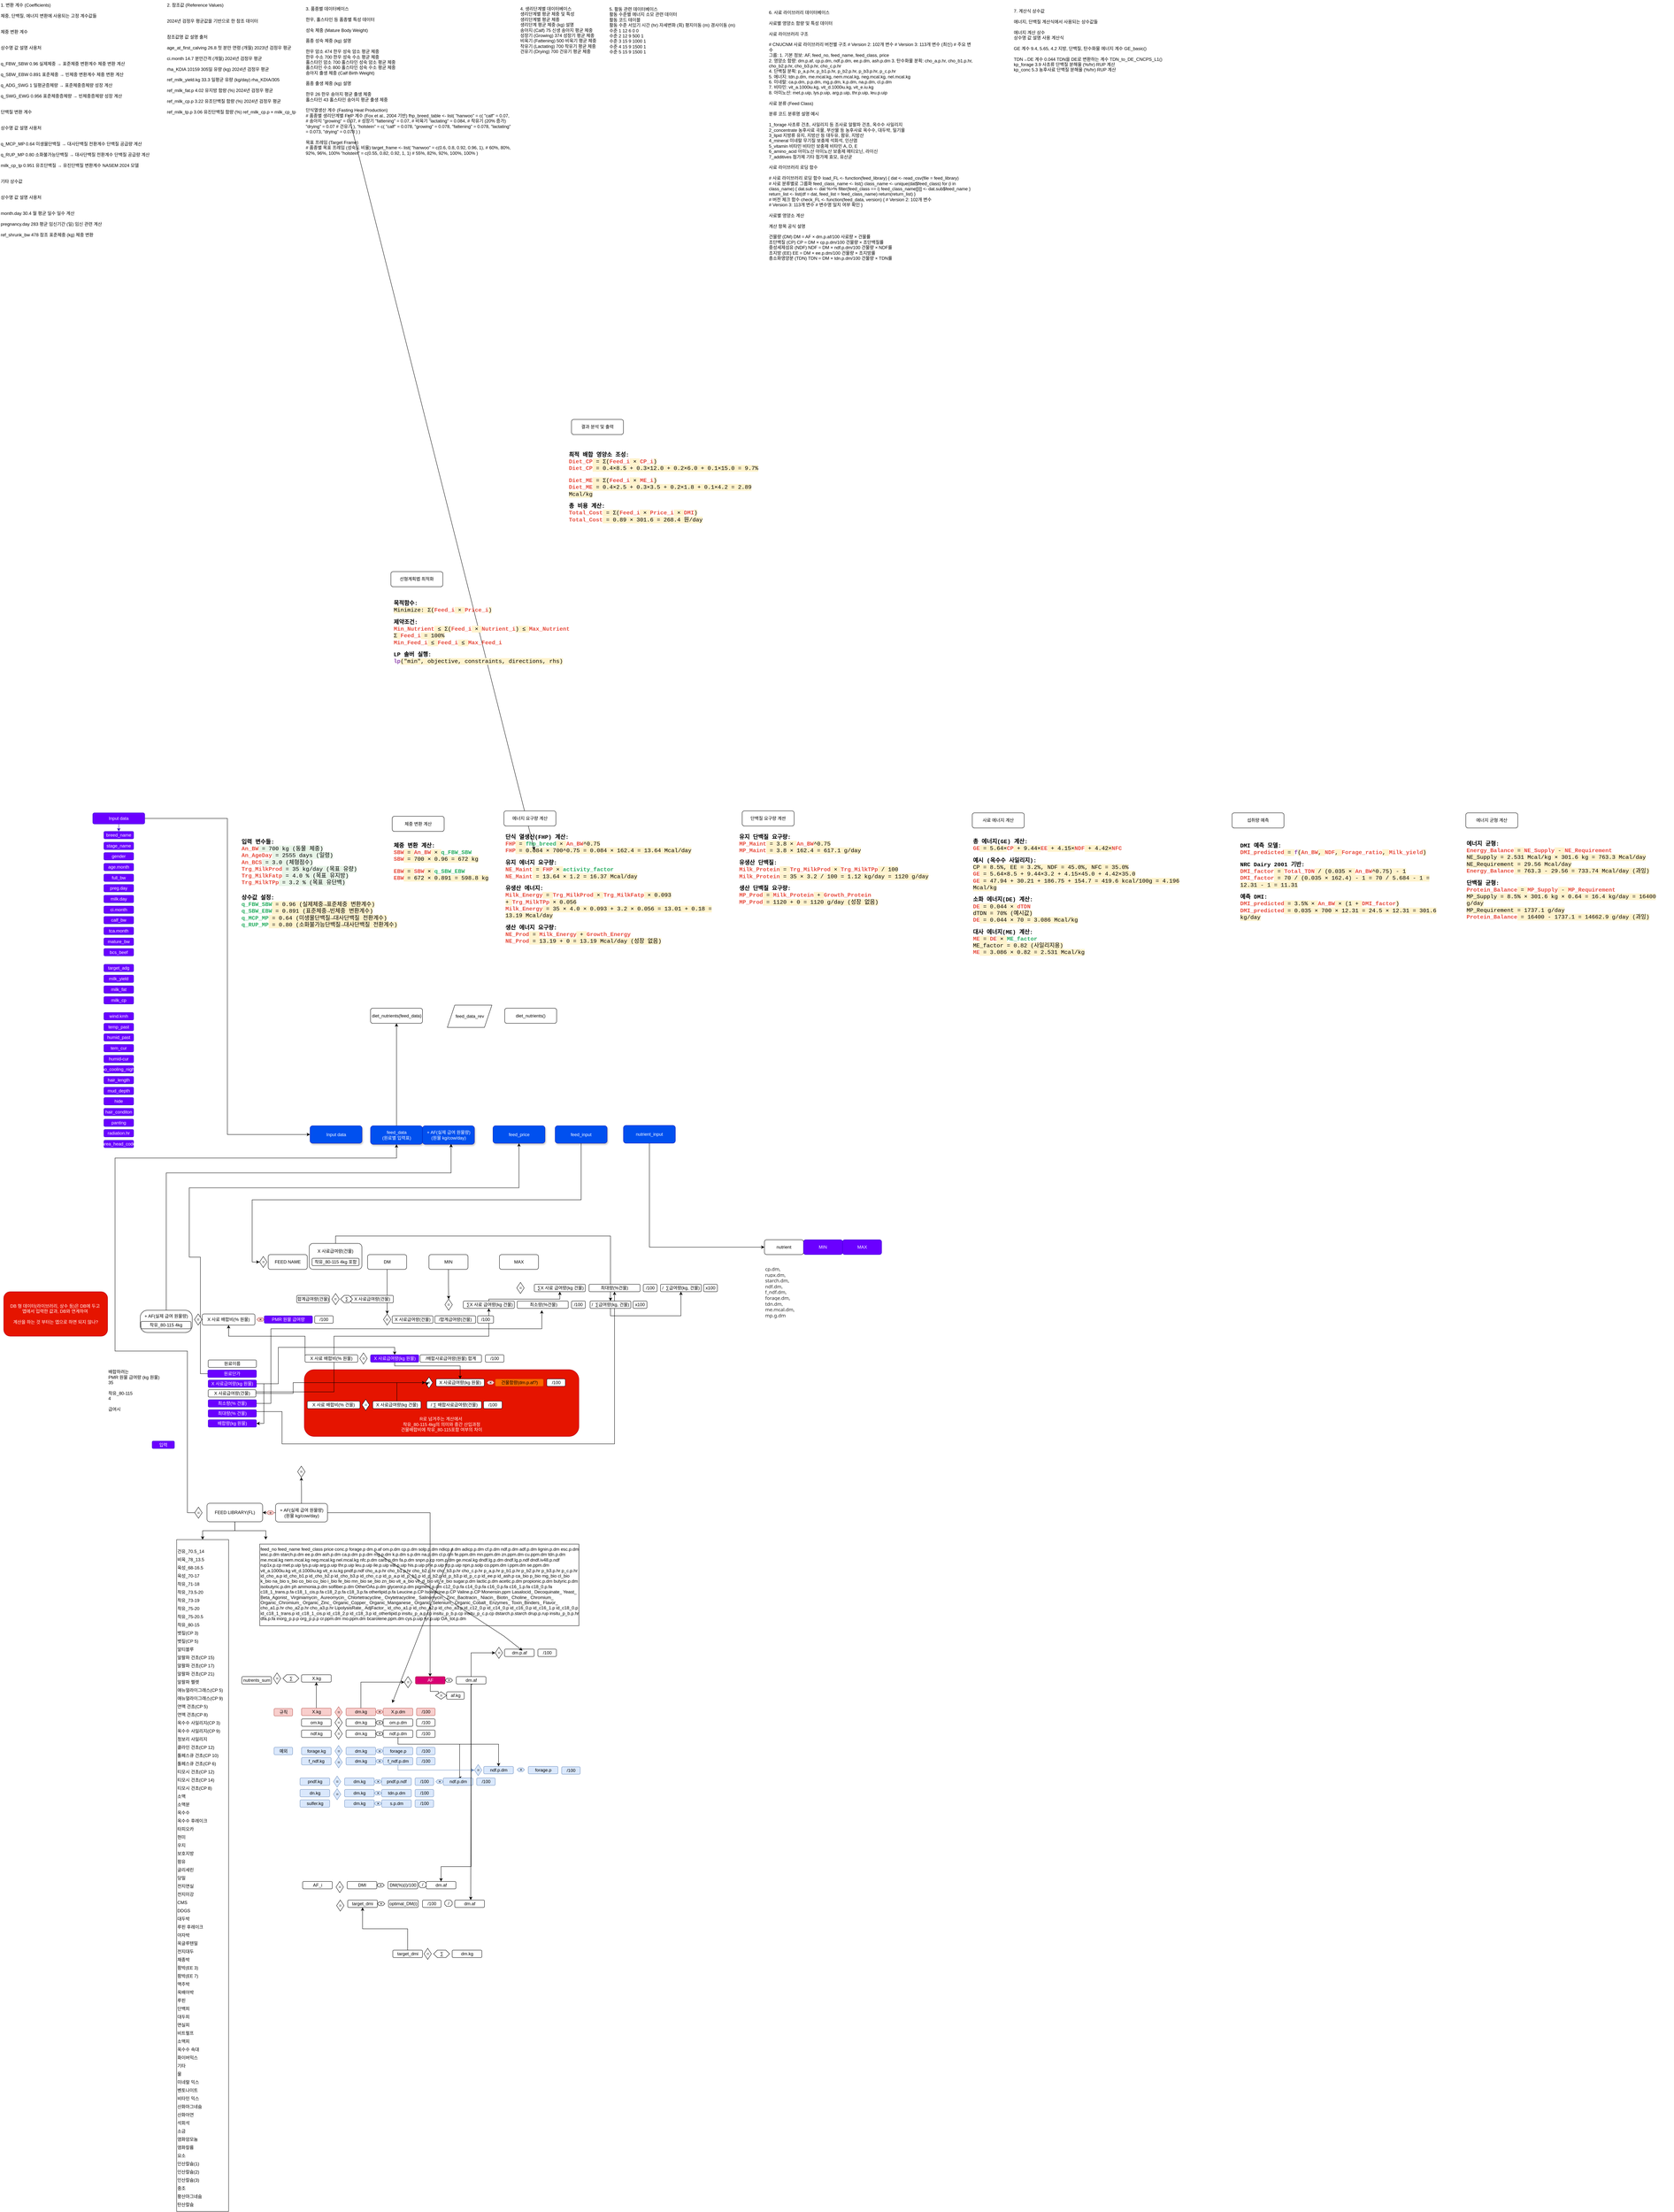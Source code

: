 <mxfile version="28.1.1">
  <diagram name="페이지-1" id="SmW_AwVAWU78kg_NEIRn">
    <mxGraphModel dx="4035" dy="4322" grid="1" gridSize="10" guides="1" tooltips="1" connect="1" arrows="1" fold="1" page="1" pageScale="1" pageWidth="827" pageHeight="1169" math="0" shadow="0">
      <root>
        <mxCell id="0" />
        <mxCell id="1" parent="0" />
        <mxCell id="2PLSoOHjRMfkNwMJFCkK-115" value="&lt;div&gt;&lt;br&gt;&lt;/div&gt;&lt;div&gt;&lt;br&gt;&lt;/div&gt;&lt;div&gt;&lt;br&gt;&lt;/div&gt;&lt;div&gt;&lt;br&gt;&lt;/div&gt;&lt;div&gt;&lt;br&gt;&lt;/div&gt;&lt;div&gt;&lt;br&gt;&lt;/div&gt;&lt;div&gt;&lt;span style=&quot;background-color: transparent; color: light-dark(rgb(255, 255, 255), rgb(18, 18, 18));&quot;&gt;&lt;br&gt;&lt;/span&gt;&lt;/div&gt;&lt;div&gt;&lt;span style=&quot;background-color: transparent; color: light-dark(rgb(255, 255, 255), rgb(18, 18, 18));&quot;&gt;&lt;br&gt;&lt;/span&gt;&lt;/div&gt;&lt;div&gt;&lt;span style=&quot;background-color: transparent; color: light-dark(rgb(255, 255, 255), rgb(18, 18, 18));&quot;&gt;R로 넘겨주는 계산에서&amp;nbsp;&lt;/span&gt;&lt;/div&gt;&lt;div&gt;착유_80-115 4kg의 의미와 중간 산입과정&lt;/div&gt;&lt;div&gt;건물배합비에 착유_80-115포함 여부의 차이&lt;/div&gt;" style="rounded=1;whiteSpace=wrap;html=1;strokeColor=#B20000;fillColor=#e51400;fontColor=#ffffff;" parent="1" vertex="1">
          <mxGeometry x="-1620" y="430" width="740" height="180" as="geometry" />
        </mxCell>
        <mxCell id="2PLSoOHjRMfkNwMJFCkK-111" style="edgeStyle=orthogonalEdgeStyle;rounded=0;orthogonalLoop=1;jettySize=auto;html=1;exitX=1;exitY=0.5;exitDx=0;exitDy=0;" parent="1" source="5HfsjVYCLDOKEPZBOpGv-141" target="NkLkqoC_KYj46b-fXLGR-2" edge="1">
          <mxGeometry relative="1" as="geometry">
            <Array as="points">
              <mxPoint x="-1281" y="816" />
            </Array>
          </mxGeometry>
        </mxCell>
        <mxCell id="NkLkqoC_KYj46b-fXLGR-1" value="af.kg" style="rounded=1;whiteSpace=wrap;html=1;" parent="1" vertex="1">
          <mxGeometry x="-1236.5" y="1298" width="47.5" height="20" as="geometry" />
        </mxCell>
        <mxCell id="2PLSoOHjRMfkNwMJFCkK-64" style="edgeStyle=orthogonalEdgeStyle;rounded=0;orthogonalLoop=1;jettySize=auto;html=1;exitX=0.5;exitY=1;exitDx=0;exitDy=0;entryX=1;entryY=1;entryDx=0;entryDy=0;" parent="1" source="NkLkqoC_KYj46b-fXLGR-2" target="5HfsjVYCLDOKEPZBOpGv-115" edge="1">
          <mxGeometry relative="1" as="geometry" />
        </mxCell>
        <mxCell id="NkLkqoC_KYj46b-fXLGR-2" value="AF" style="rounded=1;whiteSpace=wrap;html=1;fillColor=#d80073;fontColor=#ffffff;strokeColor=#A50040;" parent="1" vertex="1">
          <mxGeometry x="-1320.5" y="1257" width="80" height="20" as="geometry" />
        </mxCell>
        <mxCell id="NkLkqoC_KYj46b-fXLGR-5" value="dm.p.af" style="rounded=1;whiteSpace=wrap;html=1;" parent="1" vertex="1">
          <mxGeometry x="-1080.5" y="1183" width="80" height="20" as="geometry" />
        </mxCell>
        <mxCell id="NkLkqoC_KYj46b-fXLGR-7" value="=" style="rhombus;whiteSpace=wrap;html=1;" parent="1" vertex="1">
          <mxGeometry x="-1350.5" y="1257" width="20" height="30" as="geometry" />
        </mxCell>
        <mxCell id="NkLkqoC_KYj46b-fXLGR-10" value="×" style="whiteSpace=wrap;html=1;shape=mxgraph.basic.octagon2;align=center;verticalAlign=middle;dx=15;" parent="1" vertex="1">
          <mxGeometry x="-1240.5" y="1262" width="20" height="10" as="geometry" />
        </mxCell>
        <mxCell id="NkLkqoC_KYj46b-fXLGR-11" value="/100" style="rounded=1;whiteSpace=wrap;html=1;" parent="1" vertex="1">
          <mxGeometry x="-990.5" y="1183" width="50" height="20" as="geometry" />
        </mxCell>
        <mxCell id="NkLkqoC_KYj46b-fXLGR-12" value="dm.kg" style="rounded=1;whiteSpace=wrap;html=1;fillColor=#dae8fc;strokeColor=#6c8ebf;" parent="1" vertex="1">
          <mxGeometry x="-1507.5" y="1447.5" width="80" height="20" as="geometry" />
        </mxCell>
        <mxCell id="NkLkqoC_KYj46b-fXLGR-13" value="forage.p" style="rounded=1;whiteSpace=wrap;html=1;fillColor=#dae8fc;strokeColor=#6c8ebf;" parent="1" vertex="1">
          <mxGeometry x="-1407.5" y="1447.5" width="80" height="20" as="geometry" />
        </mxCell>
        <mxCell id="NkLkqoC_KYj46b-fXLGR-14" value="×" style="whiteSpace=wrap;html=1;shape=mxgraph.basic.octagon2;align=center;verticalAlign=middle;dx=15;fillColor=#dae8fc;strokeColor=#6c8ebf;" parent="1" vertex="1">
          <mxGeometry x="-1427.5" y="1452.5" width="20" height="10" as="geometry" />
        </mxCell>
        <mxCell id="NkLkqoC_KYj46b-fXLGR-15" value="/100" style="rounded=1;whiteSpace=wrap;html=1;fillColor=#dae8fc;strokeColor=#6c8ebf;" parent="1" vertex="1">
          <mxGeometry x="-1317.5" y="1447.5" width="50" height="20" as="geometry" />
        </mxCell>
        <mxCell id="NkLkqoC_KYj46b-fXLGR-16" value="forage.kg" style="rounded=1;whiteSpace=wrap;html=1;fillColor=#dae8fc;strokeColor=#6c8ebf;" parent="1" vertex="1">
          <mxGeometry x="-1627.5" y="1447.5" width="80" height="20" as="geometry" />
        </mxCell>
        <mxCell id="NkLkqoC_KYj46b-fXLGR-17" value="=" style="rhombus;whiteSpace=wrap;html=1;fillColor=#dae8fc;strokeColor=#6c8ebf;" parent="1" vertex="1">
          <mxGeometry x="-1537.5" y="1442.5" width="20" height="30" as="geometry" />
        </mxCell>
        <mxCell id="NkLkqoC_KYj46b-fXLGR-18" value="dm.kg" style="rounded=1;whiteSpace=wrap;html=1;" parent="1" vertex="1">
          <mxGeometry x="-1507.5" y="1371" width="80" height="20" as="geometry" />
        </mxCell>
        <mxCell id="NkLkqoC_KYj46b-fXLGR-19" value="om.p.dm" style="rounded=1;whiteSpace=wrap;html=1;" parent="1" vertex="1">
          <mxGeometry x="-1407.5" y="1371" width="80" height="20" as="geometry" />
        </mxCell>
        <mxCell id="NkLkqoC_KYj46b-fXLGR-20" value="×" style="whiteSpace=wrap;html=1;shape=mxgraph.basic.octagon2;align=center;verticalAlign=middle;dx=15;" parent="1" vertex="1">
          <mxGeometry x="-1427.5" y="1376" width="20" height="10" as="geometry" />
        </mxCell>
        <mxCell id="NkLkqoC_KYj46b-fXLGR-21" value="/100" style="rounded=1;whiteSpace=wrap;html=1;" parent="1" vertex="1">
          <mxGeometry x="-1317.5" y="1371" width="50" height="20" as="geometry" />
        </mxCell>
        <mxCell id="NkLkqoC_KYj46b-fXLGR-22" value="om.kg" style="rounded=1;whiteSpace=wrap;html=1;" parent="1" vertex="1">
          <mxGeometry x="-1627.5" y="1371" width="80" height="20" as="geometry" />
        </mxCell>
        <mxCell id="NkLkqoC_KYj46b-fXLGR-23" value="=" style="rhombus;whiteSpace=wrap;html=1;" parent="1" vertex="1">
          <mxGeometry x="-1537.5" y="1366" width="20" height="30" as="geometry" />
        </mxCell>
        <mxCell id="NkLkqoC_KYj46b-fXLGR-30" value="dm.kg" style="rounded=1;whiteSpace=wrap;html=1;" parent="1" vertex="1">
          <mxGeometry x="-1507.5" y="1401" width="80" height="20" as="geometry" />
        </mxCell>
        <mxCell id="2PLSoOHjRMfkNwMJFCkK-38" style="edgeStyle=orthogonalEdgeStyle;rounded=0;orthogonalLoop=1;jettySize=auto;html=1;exitX=0.5;exitY=1;exitDx=0;exitDy=0;entryX=0.5;entryY=0;entryDx=0;entryDy=0;" parent="1" source="NkLkqoC_KYj46b-fXLGR-31" target="NkLkqoC_KYj46b-fXLGR-111" edge="1">
          <mxGeometry relative="1" as="geometry">
            <Array as="points">
              <mxPoint x="-1367.5" y="1439" />
              <mxPoint x="-1201.5" y="1439" />
            </Array>
          </mxGeometry>
        </mxCell>
        <mxCell id="2PLSoOHjRMfkNwMJFCkK-40" style="edgeStyle=orthogonalEdgeStyle;rounded=0;orthogonalLoop=1;jettySize=auto;html=1;exitX=0.5;exitY=1;exitDx=0;exitDy=0;entryX=0.5;entryY=0;entryDx=0;entryDy=0;" parent="1" source="NkLkqoC_KYj46b-fXLGR-31" target="2PLSoOHjRMfkNwMJFCkK-22" edge="1">
          <mxGeometry relative="1" as="geometry">
            <Array as="points">
              <mxPoint x="-1367.5" y="1439" />
              <mxPoint x="-1096.5" y="1439" />
            </Array>
          </mxGeometry>
        </mxCell>
        <mxCell id="NkLkqoC_KYj46b-fXLGR-31" value="ndf.p.dm" style="rounded=1;whiteSpace=wrap;html=1;" parent="1" vertex="1">
          <mxGeometry x="-1407.5" y="1401" width="80" height="20" as="geometry" />
        </mxCell>
        <mxCell id="NkLkqoC_KYj46b-fXLGR-32" value="×" style="whiteSpace=wrap;html=1;shape=mxgraph.basic.octagon2;align=center;verticalAlign=middle;dx=15;" parent="1" vertex="1">
          <mxGeometry x="-1427.5" y="1406" width="20" height="10" as="geometry" />
        </mxCell>
        <mxCell id="NkLkqoC_KYj46b-fXLGR-33" value="/100" style="rounded=1;whiteSpace=wrap;html=1;" parent="1" vertex="1">
          <mxGeometry x="-1317.5" y="1401" width="50" height="20" as="geometry" />
        </mxCell>
        <mxCell id="NkLkqoC_KYj46b-fXLGR-34" value="ndf.kg" style="rounded=1;whiteSpace=wrap;html=1;" parent="1" vertex="1">
          <mxGeometry x="-1627.5" y="1401" width="80" height="20" as="geometry" />
        </mxCell>
        <mxCell id="NkLkqoC_KYj46b-fXLGR-35" value="=" style="rhombus;whiteSpace=wrap;html=1;" parent="1" vertex="1">
          <mxGeometry x="-1537.5" y="1396" width="20" height="30" as="geometry" />
        </mxCell>
        <mxCell id="NkLkqoC_KYj46b-fXLGR-38" value="dm.kg" style="rounded=1;whiteSpace=wrap;html=1;fillColor=#dae8fc;strokeColor=#6c8ebf;" parent="1" vertex="1">
          <mxGeometry x="-1507.5" y="1475" width="80" height="20" as="geometry" />
        </mxCell>
        <mxCell id="2PLSoOHjRMfkNwMJFCkK-39" style="edgeStyle=orthogonalEdgeStyle;rounded=0;orthogonalLoop=1;jettySize=auto;html=1;exitX=0.5;exitY=1;exitDx=0;exitDy=0;entryX=0;entryY=0.5;entryDx=0;entryDy=0;fillColor=#dae8fc;strokeColor=#6c8ebf;" parent="1" source="NkLkqoC_KYj46b-fXLGR-39" target="2PLSoOHjRMfkNwMJFCkK-30" edge="1">
          <mxGeometry relative="1" as="geometry">
            <Array as="points">
              <mxPoint x="-1367.5" y="1509" />
            </Array>
          </mxGeometry>
        </mxCell>
        <mxCell id="NkLkqoC_KYj46b-fXLGR-39" value="f_ndf.p.dm" style="rounded=1;whiteSpace=wrap;html=1;fillColor=#dae8fc;strokeColor=#6c8ebf;" parent="1" vertex="1">
          <mxGeometry x="-1407.5" y="1475" width="80" height="20" as="geometry" />
        </mxCell>
        <mxCell id="NkLkqoC_KYj46b-fXLGR-40" value="×" style="whiteSpace=wrap;html=1;shape=mxgraph.basic.octagon2;align=center;verticalAlign=middle;dx=15;fillColor=#dae8fc;strokeColor=#6c8ebf;" parent="1" vertex="1">
          <mxGeometry x="-1427.5" y="1480" width="20" height="10" as="geometry" />
        </mxCell>
        <mxCell id="NkLkqoC_KYj46b-fXLGR-41" value="/100" style="rounded=1;whiteSpace=wrap;html=1;fillColor=#dae8fc;strokeColor=#6c8ebf;" parent="1" vertex="1">
          <mxGeometry x="-1317.5" y="1475" width="50" height="20" as="geometry" />
        </mxCell>
        <mxCell id="NkLkqoC_KYj46b-fXLGR-42" value="f_ndf.kg" style="rounded=1;whiteSpace=wrap;html=1;fillColor=#dae8fc;strokeColor=#6c8ebf;" parent="1" vertex="1">
          <mxGeometry x="-1627.5" y="1475" width="80" height="20" as="geometry" />
        </mxCell>
        <mxCell id="NkLkqoC_KYj46b-fXLGR-43" value="=" style="rhombus;whiteSpace=wrap;html=1;fillColor=#dae8fc;strokeColor=#6c8ebf;" parent="1" vertex="1">
          <mxGeometry x="-1537.5" y="1473" width="20" height="30" as="geometry" />
        </mxCell>
        <mxCell id="NkLkqoC_KYj46b-fXLGR-99" value="dm.kg" style="rounded=1;whiteSpace=wrap;html=1;fillColor=#dae8fc;strokeColor=#6c8ebf;" parent="1" vertex="1">
          <mxGeometry x="-1511.5" y="1530" width="80" height="20" as="geometry" />
        </mxCell>
        <mxCell id="NkLkqoC_KYj46b-fXLGR-100" value="pndf.p.ndf" style="rounded=1;whiteSpace=wrap;html=1;fillColor=#dae8fc;strokeColor=#6c8ebf;" parent="1" vertex="1">
          <mxGeometry x="-1411.5" y="1530" width="80" height="20" as="geometry" />
        </mxCell>
        <mxCell id="NkLkqoC_KYj46b-fXLGR-101" value="×" style="whiteSpace=wrap;html=1;shape=mxgraph.basic.octagon2;align=center;verticalAlign=middle;dx=15;fillColor=#dae8fc;strokeColor=#6c8ebf;" parent="1" vertex="1">
          <mxGeometry x="-1431.5" y="1535" width="20" height="10" as="geometry" />
        </mxCell>
        <mxCell id="NkLkqoC_KYj46b-fXLGR-102" value="/100" style="rounded=1;whiteSpace=wrap;html=1;fillColor=#dae8fc;strokeColor=#6c8ebf;" parent="1" vertex="1">
          <mxGeometry x="-1321.5" y="1530" width="50" height="20" as="geometry" />
        </mxCell>
        <mxCell id="NkLkqoC_KYj46b-fXLGR-103" value="pndf.kg" style="rounded=1;whiteSpace=wrap;html=1;fillColor=#dae8fc;strokeColor=#6c8ebf;" parent="1" vertex="1">
          <mxGeometry x="-1631.5" y="1530" width="80" height="20" as="geometry" />
        </mxCell>
        <mxCell id="NkLkqoC_KYj46b-fXLGR-104" value="=" style="rhombus;whiteSpace=wrap;html=1;fillColor=#dae8fc;strokeColor=#6c8ebf;" parent="1" vertex="1">
          <mxGeometry x="-1541.5" y="1525" width="20" height="30" as="geometry" />
        </mxCell>
        <mxCell id="NkLkqoC_KYj46b-fXLGR-105" value="dm.kg" style="rounded=1;whiteSpace=wrap;html=1;fillColor=#dae8fc;strokeColor=#6c8ebf;" parent="1" vertex="1">
          <mxGeometry x="-1511.5" y="1561" width="80" height="20" as="geometry" />
        </mxCell>
        <mxCell id="NkLkqoC_KYj46b-fXLGR-106" value="tdn.p.dm" style="rounded=1;whiteSpace=wrap;html=1;fillColor=#dae8fc;strokeColor=#6c8ebf;" parent="1" vertex="1">
          <mxGeometry x="-1411.5" y="1561" width="80" height="20" as="geometry" />
        </mxCell>
        <mxCell id="NkLkqoC_KYj46b-fXLGR-107" value="×" style="whiteSpace=wrap;html=1;shape=mxgraph.basic.octagon2;align=center;verticalAlign=middle;dx=2.5;fillColor=#dae8fc;strokeColor=#6c8ebf;" parent="1" vertex="1">
          <mxGeometry x="-1431.5" y="1566" width="20" height="10" as="geometry" />
        </mxCell>
        <mxCell id="NkLkqoC_KYj46b-fXLGR-108" value="/100" style="rounded=1;whiteSpace=wrap;html=1;fillColor=#dae8fc;strokeColor=#6c8ebf;" parent="1" vertex="1">
          <mxGeometry x="-1321.5" y="1561" width="50" height="20" as="geometry" />
        </mxCell>
        <mxCell id="NkLkqoC_KYj46b-fXLGR-109" value="dn.kg" style="rounded=1;whiteSpace=wrap;html=1;fillColor=#dae8fc;strokeColor=#6c8ebf;" parent="1" vertex="1">
          <mxGeometry x="-1631.5" y="1561" width="80" height="20" as="geometry" />
        </mxCell>
        <mxCell id="NkLkqoC_KYj46b-fXLGR-110" value="=" style="rhombus;whiteSpace=wrap;html=1;fillColor=#dae8fc;strokeColor=#6c8ebf;" parent="1" vertex="1">
          <mxGeometry x="-1541.5" y="1559" width="20" height="30" as="geometry" />
        </mxCell>
        <mxCell id="NkLkqoC_KYj46b-fXLGR-111" value="ndf.p.dm" style="rounded=1;whiteSpace=wrap;html=1;fillColor=#dae8fc;strokeColor=#6c8ebf;" parent="1" vertex="1">
          <mxGeometry x="-1245.5" y="1530" width="80" height="20" as="geometry" />
        </mxCell>
        <mxCell id="NkLkqoC_KYj46b-fXLGR-112" value="×" style="whiteSpace=wrap;html=1;shape=mxgraph.basic.octagon2;align=center;verticalAlign=middle;dx=15;fillColor=#dae8fc;strokeColor=#6c8ebf;" parent="1" vertex="1">
          <mxGeometry x="-1265.5" y="1535" width="20" height="10" as="geometry" />
        </mxCell>
        <mxCell id="NkLkqoC_KYj46b-fXLGR-113" value="/100" style="rounded=1;whiteSpace=wrap;html=1;fillColor=#dae8fc;strokeColor=#6c8ebf;" parent="1" vertex="1">
          <mxGeometry x="-1155.5" y="1530" width="50" height="20" as="geometry" />
        </mxCell>
        <mxCell id="NkLkqoC_KYj46b-fXLGR-116" value="breed_name" style="rounded=1;whiteSpace=wrap;html=1;fillColor=#6a00ff;fontColor=#ffffff;strokeColor=#3700CC;" parent="1" vertex="1">
          <mxGeometry x="-2160" y="-1020" width="80" height="20" as="geometry" />
        </mxCell>
        <mxCell id="NkLkqoC_KYj46b-fXLGR-117" value="stage_name" style="rounded=1;whiteSpace=wrap;html=1;fillColor=#6a00ff;fontColor=#ffffff;strokeColor=#3700CC;" parent="1" vertex="1">
          <mxGeometry x="-2160" y="-991" width="80" height="20" as="geometry" />
        </mxCell>
        <mxCell id="NkLkqoC_KYj46b-fXLGR-118" value="gender" style="rounded=1;whiteSpace=wrap;html=1;fillColor=#6a00ff;fontColor=#ffffff;strokeColor=#3700CC;" parent="1" vertex="1">
          <mxGeometry x="-2160" y="-963" width="80" height="20" as="geometry" />
        </mxCell>
        <mxCell id="NkLkqoC_KYj46b-fXLGR-119" value="age.month" style="rounded=1;whiteSpace=wrap;html=1;fillColor=#6a00ff;fontColor=#ffffff;strokeColor=#3700CC;" parent="1" vertex="1">
          <mxGeometry x="-2160" y="-934" width="80" height="20" as="geometry" />
        </mxCell>
        <mxCell id="5HfsjVYCLDOKEPZBOpGv-1" value="full_bw" style="rounded=1;whiteSpace=wrap;html=1;fillColor=#6a00ff;fontColor=#ffffff;strokeColor=#3700CC;" parent="1" vertex="1">
          <mxGeometry x="-2160" y="-905" width="80" height="20" as="geometry" />
        </mxCell>
        <mxCell id="5HfsjVYCLDOKEPZBOpGv-2" value="preg.day" style="rounded=1;whiteSpace=wrap;html=1;fillColor=#6a00ff;fontColor=#ffffff;strokeColor=#3700CC;" parent="1" vertex="1">
          <mxGeometry x="-2160" y="-877" width="80" height="20" as="geometry" />
        </mxCell>
        <mxCell id="5HfsjVYCLDOKEPZBOpGv-3" value="milk.day" style="rounded=1;whiteSpace=wrap;html=1;fillColor=#6a00ff;fontColor=#ffffff;strokeColor=#3700CC;" parent="1" vertex="1">
          <mxGeometry x="-2160" y="-848" width="80" height="20" as="geometry" />
        </mxCell>
        <mxCell id="5HfsjVYCLDOKEPZBOpGv-4" value="ci.month" style="rounded=1;whiteSpace=wrap;html=1;fillColor=#6a00ff;fontColor=#ffffff;strokeColor=#3700CC;" parent="1" vertex="1">
          <mxGeometry x="-2160" y="-819" width="80" height="20" as="geometry" />
        </mxCell>
        <mxCell id="5HfsjVYCLDOKEPZBOpGv-5" value="calf_bw" style="rounded=1;whiteSpace=wrap;html=1;fillColor=#6a00ff;fontColor=#ffffff;strokeColor=#3700CC;" parent="1" vertex="1">
          <mxGeometry x="-2160" y="-791" width="80" height="20" as="geometry" />
        </mxCell>
        <mxCell id="5HfsjVYCLDOKEPZBOpGv-6" value="tca.month" style="rounded=1;whiteSpace=wrap;html=1;fillColor=#6a00ff;fontColor=#ffffff;strokeColor=#3700CC;" parent="1" vertex="1">
          <mxGeometry x="-2160" y="-762" width="80" height="20" as="geometry" />
        </mxCell>
        <mxCell id="5HfsjVYCLDOKEPZBOpGv-7" value="mature_bw" style="rounded=1;whiteSpace=wrap;html=1;fillColor=#6a00ff;fontColor=#ffffff;strokeColor=#3700CC;" parent="1" vertex="1">
          <mxGeometry x="-2160" y="-733" width="80" height="20" as="geometry" />
        </mxCell>
        <mxCell id="5HfsjVYCLDOKEPZBOpGv-8" value="bcs_beef" style="rounded=1;whiteSpace=wrap;html=1;fillColor=#6a00ff;fontColor=#ffffff;strokeColor=#3700CC;" parent="1" vertex="1">
          <mxGeometry x="-2160" y="-704.5" width="80" height="20" as="geometry" />
        </mxCell>
        <mxCell id="5HfsjVYCLDOKEPZBOpGv-9" value="target_adg" style="rounded=1;whiteSpace=wrap;html=1;fillColor=#6a00ff;fontColor=#ffffff;strokeColor=#3700CC;" parent="1" vertex="1">
          <mxGeometry x="-2160" y="-662" width="80" height="20" as="geometry" />
        </mxCell>
        <mxCell id="5HfsjVYCLDOKEPZBOpGv-10" value="milk_yield" style="rounded=1;whiteSpace=wrap;html=1;fillColor=#6a00ff;fontColor=#ffffff;strokeColor=#3700CC;" parent="1" vertex="1">
          <mxGeometry x="-2160" y="-633" width="80" height="20" as="geometry" />
        </mxCell>
        <mxCell id="5HfsjVYCLDOKEPZBOpGv-11" value="milk_fat" style="rounded=1;whiteSpace=wrap;html=1;fillColor=#6a00ff;fontColor=#ffffff;strokeColor=#3700CC;" parent="1" vertex="1">
          <mxGeometry x="-2160" y="-604" width="80" height="20" as="geometry" />
        </mxCell>
        <mxCell id="5HfsjVYCLDOKEPZBOpGv-12" value="milk_cp" style="rounded=1;whiteSpace=wrap;html=1;fillColor=#6a00ff;fontColor=#ffffff;strokeColor=#3700CC;" parent="1" vertex="1">
          <mxGeometry x="-2160" y="-575" width="80" height="20" as="geometry" />
        </mxCell>
        <mxCell id="5HfsjVYCLDOKEPZBOpGv-13" value="wind.kmh" style="rounded=1;whiteSpace=wrap;html=1;fillColor=#6a00ff;fontColor=#ffffff;strokeColor=#3700CC;" parent="1" vertex="1">
          <mxGeometry x="-2160" y="-532" width="80" height="20" as="geometry" />
        </mxCell>
        <mxCell id="5HfsjVYCLDOKEPZBOpGv-14" value="temp_past" style="rounded=1;whiteSpace=wrap;html=1;fillColor=#6a00ff;fontColor=#ffffff;strokeColor=#3700CC;" parent="1" vertex="1">
          <mxGeometry x="-2160" y="-503" width="80" height="20" as="geometry" />
        </mxCell>
        <mxCell id="5HfsjVYCLDOKEPZBOpGv-15" value="humid_past" style="rounded=1;whiteSpace=wrap;html=1;fillColor=#6a00ff;fontColor=#ffffff;strokeColor=#3700CC;" parent="1" vertex="1">
          <mxGeometry x="-2160" y="-475" width="80" height="20" as="geometry" />
        </mxCell>
        <mxCell id="5HfsjVYCLDOKEPZBOpGv-16" value="tem_cur" style="rounded=1;whiteSpace=wrap;html=1;fillColor=#6a00ff;fontColor=#ffffff;strokeColor=#3700CC;" parent="1" vertex="1">
          <mxGeometry x="-2160" y="-446" width="80" height="20" as="geometry" />
        </mxCell>
        <mxCell id="5HfsjVYCLDOKEPZBOpGv-17" value="humid-cur" style="rounded=1;whiteSpace=wrap;html=1;fillColor=#6a00ff;fontColor=#ffffff;strokeColor=#3700CC;" parent="1" vertex="1">
          <mxGeometry x="-2160" y="-417" width="80" height="20" as="geometry" />
        </mxCell>
        <mxCell id="5HfsjVYCLDOKEPZBOpGv-18" value="no_cooling_night" style="rounded=1;whiteSpace=wrap;html=1;fillColor=#6a00ff;fontColor=#ffffff;strokeColor=#3700CC;" parent="1" vertex="1">
          <mxGeometry x="-2160" y="-389" width="80" height="20" as="geometry" />
        </mxCell>
        <mxCell id="5HfsjVYCLDOKEPZBOpGv-19" value="hair_length" style="rounded=1;whiteSpace=wrap;html=1;fillColor=#6a00ff;fontColor=#ffffff;strokeColor=#3700CC;" parent="1" vertex="1">
          <mxGeometry x="-2160" y="-360" width="80" height="20" as="geometry" />
        </mxCell>
        <mxCell id="5HfsjVYCLDOKEPZBOpGv-20" value="mud_depth" style="rounded=1;whiteSpace=wrap;html=1;fillColor=#6a00ff;fontColor=#ffffff;strokeColor=#3700CC;" parent="1" vertex="1">
          <mxGeometry x="-2160" y="-331" width="80" height="20" as="geometry" />
        </mxCell>
        <mxCell id="5HfsjVYCLDOKEPZBOpGv-21" value="hide" style="rounded=1;whiteSpace=wrap;html=1;fillColor=#6a00ff;fontColor=#ffffff;strokeColor=#3700CC;" parent="1" vertex="1">
          <mxGeometry x="-2160" y="-303" width="80" height="20" as="geometry" />
        </mxCell>
        <mxCell id="5HfsjVYCLDOKEPZBOpGv-22" value="hair_conditon" style="rounded=1;whiteSpace=wrap;html=1;fillColor=#6a00ff;fontColor=#ffffff;strokeColor=#3700CC;" parent="1" vertex="1">
          <mxGeometry x="-2160" y="-274" width="80" height="20" as="geometry" />
        </mxCell>
        <mxCell id="5HfsjVYCLDOKEPZBOpGv-23" value="panting" style="rounded=1;whiteSpace=wrap;html=1;fillColor=#6a00ff;fontColor=#ffffff;strokeColor=#3700CC;" parent="1" vertex="1">
          <mxGeometry x="-2160" y="-245" width="80" height="20" as="geometry" />
        </mxCell>
        <mxCell id="5HfsjVYCLDOKEPZBOpGv-24" value="radiation.hr" style="rounded=1;whiteSpace=wrap;html=1;fillColor=#6a00ff;fontColor=#ffffff;strokeColor=#3700CC;" parent="1" vertex="1">
          <mxGeometry x="-2160" y="-217" width="80" height="20" as="geometry" />
        </mxCell>
        <mxCell id="5HfsjVYCLDOKEPZBOpGv-25" value="area_head_code" style="rounded=1;whiteSpace=wrap;html=1;fillColor=#6a00ff;fontColor=#ffffff;strokeColor=#3700CC;" parent="1" vertex="1">
          <mxGeometry x="-2160" y="-188" width="80" height="20" as="geometry" />
        </mxCell>
        <mxCell id="5HfsjVYCLDOKEPZBOpGv-102" value="&lt;br&gt;&lt;table border=&quot;0&quot; cellpadding=&quot;0&quot; cellspacing=&quot;0&quot; width=&quot;184&quot; style=&quot;border-collapse:&amp;lt;br/&amp;gt; collapse;width:138pt&quot;&gt; &lt;colgroup&gt;&lt;col width=&quot;184&quot; style=&quot;mso-width-source:userset;mso-width-alt:5888;width:138pt&quot;&gt;&lt;/colgroup&gt; &lt;tbody&gt;&lt;tr height=&quot;22&quot; style=&quot;height:16.5pt&quot;&gt;  &lt;td height=&quot;22&quot; width=&quot;184&quot; style=&quot;height:16.5pt;width:138pt&quot;&gt;건유_70.5_14&lt;/td&gt; &lt;/tr&gt; &lt;tr height=&quot;22&quot; style=&quot;height:16.5pt&quot;&gt;  &lt;td height=&quot;22&quot; style=&quot;height:16.5pt&quot;&gt;비육_78_13.5&lt;/td&gt; &lt;/tr&gt; &lt;tr height=&quot;22&quot; style=&quot;height:16.5pt&quot;&gt;  &lt;td height=&quot;22&quot; style=&quot;height:16.5pt&quot;&gt;육성_68-16.5&lt;/td&gt; &lt;/tr&gt; &lt;tr height=&quot;22&quot; style=&quot;height:16.5pt&quot;&gt;  &lt;td height=&quot;22&quot; style=&quot;height:16.5pt&quot;&gt;육성_70-17&lt;/td&gt; &lt;/tr&gt; &lt;tr height=&quot;22&quot; style=&quot;height:16.5pt&quot;&gt;  &lt;td height=&quot;22&quot; style=&quot;height:16.5pt&quot;&gt;착유_71-18&lt;/td&gt; &lt;/tr&gt; &lt;tr height=&quot;22&quot; style=&quot;height:16.5pt&quot;&gt;  &lt;td height=&quot;22&quot; style=&quot;height:16.5pt&quot;&gt;착유_73.5-20&lt;/td&gt; &lt;/tr&gt; &lt;tr height=&quot;22&quot; style=&quot;height:16.5pt&quot;&gt;  &lt;td height=&quot;22&quot; style=&quot;height:16.5pt&quot;&gt;착유_73-19&lt;/td&gt; &lt;/tr&gt; &lt;tr height=&quot;22&quot; style=&quot;height:16.5pt&quot;&gt;  &lt;td height=&quot;22&quot; style=&quot;height:16.5pt&quot;&gt;착유_75-20&lt;/td&gt; &lt;/tr&gt; &lt;tr height=&quot;22&quot; style=&quot;height:16.5pt&quot;&gt;  &lt;td height=&quot;22&quot; style=&quot;height:16.5pt&quot;&gt;착유_75-20.5&lt;/td&gt; &lt;/tr&gt; &lt;tr height=&quot;22&quot; style=&quot;height:16.5pt&quot;&gt;  &lt;td height=&quot;22&quot; style=&quot;height:16.5pt&quot;&gt;착유_80-15&lt;/td&gt; &lt;/tr&gt; &lt;tr height=&quot;22&quot; style=&quot;height:16.5pt&quot;&gt;  &lt;td height=&quot;22&quot; style=&quot;height:16.5pt&quot;&gt;볏짚(CP 3)&lt;/td&gt; &lt;/tr&gt; &lt;tr height=&quot;22&quot; style=&quot;height:16.5pt&quot;&gt;  &lt;td height=&quot;22&quot; style=&quot;height:16.5pt&quot;&gt;볏짚(CP 5)&lt;/td&gt; &lt;/tr&gt; &lt;tr height=&quot;22&quot; style=&quot;height:16.5pt&quot;&gt;  &lt;td height=&quot;22&quot; style=&quot;height:16.5pt&quot;&gt;알티블루&lt;/td&gt; &lt;/tr&gt; &lt;tr height=&quot;22&quot; style=&quot;height:16.5pt&quot;&gt;  &lt;td height=&quot;22&quot; style=&quot;height:16.5pt&quot;&gt;알팔파 건초(CP 15)&lt;/td&gt; &lt;/tr&gt; &lt;tr height=&quot;22&quot; style=&quot;height:16.5pt&quot;&gt;  &lt;td height=&quot;22&quot; style=&quot;height:16.5pt&quot;&gt;알팔파 건초(CP 17)&lt;/td&gt; &lt;/tr&gt; &lt;tr height=&quot;22&quot; style=&quot;height:16.5pt&quot;&gt;  &lt;td height=&quot;22&quot; style=&quot;height:16.5pt&quot;&gt;알팔파 건초(CP 21)&lt;/td&gt; &lt;/tr&gt; &lt;tr height=&quot;22&quot; style=&quot;height:16.5pt&quot;&gt;  &lt;td height=&quot;22&quot; style=&quot;height:16.5pt&quot;&gt;알팔파 펠렛&lt;/td&gt; &lt;/tr&gt; &lt;tr height=&quot;22&quot; style=&quot;height:16.5pt&quot;&gt;  &lt;td height=&quot;22&quot; style=&quot;height:16.5pt&quot;&gt;애뉴얼라이그래스(CP 5)&lt;/td&gt; &lt;/tr&gt; &lt;tr height=&quot;22&quot; style=&quot;height:16.5pt&quot;&gt;  &lt;td height=&quot;22&quot; style=&quot;height:16.5pt&quot;&gt;애뉴얼라이그래스(CP 9)&lt;/td&gt; &lt;/tr&gt; &lt;tr height=&quot;22&quot; style=&quot;height:16.5pt&quot;&gt;  &lt;td height=&quot;22&quot; style=&quot;height:16.5pt&quot;&gt;연맥 건초(CP 5)&lt;/td&gt; &lt;/tr&gt; &lt;tr height=&quot;22&quot; style=&quot;height:16.5pt&quot;&gt;  &lt;td height=&quot;22&quot; style=&quot;height:16.5pt&quot;&gt;연맥 건초(CP 8)&lt;/td&gt; &lt;/tr&gt; &lt;tr height=&quot;22&quot; style=&quot;height:16.5pt&quot;&gt;  &lt;td height=&quot;22&quot; style=&quot;height:16.5pt&quot;&gt;옥수수 사일리지(CP 3)&lt;/td&gt; &lt;/tr&gt; &lt;tr height=&quot;22&quot; style=&quot;height:16.5pt&quot;&gt;  &lt;td height=&quot;22&quot; style=&quot;height:16.5pt&quot;&gt;옥수수 사일리지(CP 9)&lt;/td&gt; &lt;/tr&gt; &lt;tr height=&quot;22&quot; style=&quot;height:16.5pt&quot;&gt;  &lt;td height=&quot;22&quot; style=&quot;height:16.5pt&quot;&gt;청보리 사일리지&lt;/td&gt; &lt;/tr&gt; &lt;tr height=&quot;22&quot; style=&quot;height:16.5pt&quot;&gt;  &lt;td height=&quot;22&quot; style=&quot;height:16.5pt&quot;&gt;클라인 건초(CP 12)&lt;/td&gt; &lt;/tr&gt; &lt;tr height=&quot;22&quot; style=&quot;height:16.5pt&quot;&gt;  &lt;td height=&quot;22&quot; style=&quot;height:16.5pt&quot;&gt;톨페스큐 건초(CP 10)&lt;/td&gt; &lt;/tr&gt; &lt;tr height=&quot;22&quot; style=&quot;height:16.5pt&quot;&gt;  &lt;td height=&quot;22&quot; style=&quot;height:16.5pt&quot;&gt;톨페스큐 건초(CP 6)&lt;/td&gt; &lt;/tr&gt; &lt;tr height=&quot;22&quot; style=&quot;height:16.5pt&quot;&gt;  &lt;td height=&quot;22&quot; style=&quot;height:16.5pt&quot;&gt;티모시 건초(CP 12)&lt;/td&gt; &lt;/tr&gt; &lt;tr height=&quot;22&quot; style=&quot;height:16.5pt&quot;&gt;  &lt;td height=&quot;22&quot; style=&quot;height:16.5pt&quot;&gt;티모시 건초(CP 14)&lt;/td&gt; &lt;/tr&gt; &lt;tr height=&quot;22&quot; style=&quot;height:16.5pt&quot;&gt;  &lt;td height=&quot;22&quot; style=&quot;height:16.5pt&quot;&gt;티모시 건초(CP 8)&lt;/td&gt; &lt;/tr&gt; &lt;tr height=&quot;22&quot; style=&quot;height:16.5pt&quot;&gt;  &lt;td height=&quot;22&quot; style=&quot;height:16.5pt&quot;&gt;소맥&lt;/td&gt; &lt;/tr&gt; &lt;tr height=&quot;22&quot; style=&quot;height:16.5pt&quot;&gt;  &lt;td height=&quot;22&quot; style=&quot;height:16.5pt&quot;&gt;소맥분&lt;/td&gt; &lt;/tr&gt; &lt;tr height=&quot;22&quot; style=&quot;height:16.5pt&quot;&gt;  &lt;td height=&quot;22&quot; style=&quot;height:16.5pt&quot;&gt;옥수수&lt;/td&gt; &lt;/tr&gt; &lt;tr height=&quot;22&quot; style=&quot;height:16.5pt&quot;&gt;  &lt;td height=&quot;22&quot; style=&quot;height:16.5pt&quot;&gt;옥수수 후레이크&lt;/td&gt; &lt;/tr&gt; &lt;tr height=&quot;22&quot; style=&quot;height:16.5pt&quot;&gt;  &lt;td height=&quot;22&quot; style=&quot;height:16.5pt&quot;&gt;타피오카&lt;/td&gt; &lt;/tr&gt; &lt;tr height=&quot;22&quot; style=&quot;height:16.5pt&quot;&gt;  &lt;td height=&quot;22&quot; style=&quot;height:16.5pt&quot;&gt;현미&lt;/td&gt; &lt;/tr&gt; &lt;tr height=&quot;22&quot; style=&quot;height:16.5pt&quot;&gt;  &lt;td height=&quot;22&quot; style=&quot;height:16.5pt&quot;&gt;우지&lt;/td&gt; &lt;/tr&gt; &lt;tr height=&quot;22&quot; style=&quot;height:16.5pt&quot;&gt;  &lt;td height=&quot;22&quot; style=&quot;height:16.5pt&quot;&gt;보호지방&lt;/td&gt; &lt;/tr&gt; &lt;tr height=&quot;22&quot; style=&quot;height:16.5pt&quot;&gt;  &lt;td height=&quot;22&quot; style=&quot;height:16.5pt&quot;&gt;팜유&lt;/td&gt; &lt;/tr&gt; &lt;tr height=&quot;22&quot; style=&quot;height:16.5pt&quot;&gt;  &lt;td height=&quot;22&quot; style=&quot;height:16.5pt&quot;&gt;글리세린&lt;/td&gt; &lt;/tr&gt; &lt;tr height=&quot;22&quot; style=&quot;height:16.5pt&quot;&gt;  &lt;td height=&quot;22&quot; style=&quot;height:16.5pt&quot;&gt;당밀&lt;/td&gt; &lt;/tr&gt; &lt;tr height=&quot;22&quot; style=&quot;height:16.5pt&quot;&gt;  &lt;td height=&quot;22&quot; style=&quot;height:16.5pt&quot;&gt;전지면실&lt;/td&gt; &lt;/tr&gt; &lt;tr height=&quot;22&quot; style=&quot;height:16.5pt&quot;&gt;  &lt;td height=&quot;22&quot; style=&quot;height:16.5pt&quot;&gt;전지미강&lt;/td&gt; &lt;/tr&gt; &lt;tr height=&quot;22&quot; style=&quot;height:16.5pt&quot;&gt;  &lt;td height=&quot;22&quot; style=&quot;height:16.5pt&quot;&gt;CMS&lt;/td&gt; &lt;/tr&gt; &lt;tr height=&quot;22&quot; style=&quot;height:16.5pt&quot;&gt;  &lt;td height=&quot;22&quot; style=&quot;height:16.5pt&quot;&gt;DDGS&lt;/td&gt; &lt;/tr&gt; &lt;tr height=&quot;22&quot; style=&quot;height:16.5pt&quot;&gt;  &lt;td height=&quot;22&quot; style=&quot;height:16.5pt&quot;&gt;대두박&lt;/td&gt; &lt;/tr&gt; &lt;tr height=&quot;22&quot; style=&quot;height:16.5pt&quot;&gt;  &lt;td height=&quot;22&quot; style=&quot;height:16.5pt&quot;&gt;루핀 후레이크&lt;/td&gt; &lt;/tr&gt; &lt;tr height=&quot;22&quot; style=&quot;height:16.5pt&quot;&gt;  &lt;td height=&quot;22&quot; style=&quot;height:16.5pt&quot;&gt;야자박&lt;/td&gt; &lt;/tr&gt; &lt;tr height=&quot;22&quot; style=&quot;height:16.5pt&quot;&gt;  &lt;td height=&quot;22&quot; style=&quot;height:16.5pt&quot;&gt;옥글루텐밀&lt;/td&gt; &lt;/tr&gt; &lt;tr height=&quot;22&quot; style=&quot;height:16.5pt&quot;&gt;  &lt;td height=&quot;22&quot; style=&quot;height:16.5pt&quot;&gt;전지대두&lt;/td&gt; &lt;/tr&gt; &lt;tr height=&quot;22&quot; style=&quot;height:16.5pt&quot;&gt;  &lt;td height=&quot;22&quot; style=&quot;height:16.5pt&quot;&gt;채종박&lt;/td&gt; &lt;/tr&gt; &lt;tr height=&quot;22&quot; style=&quot;height:16.5pt&quot;&gt;  &lt;td height=&quot;22&quot; style=&quot;height:16.5pt&quot;&gt;팜박(EE 3)&lt;/td&gt; &lt;/tr&gt; &lt;tr height=&quot;22&quot; style=&quot;height:16.5pt&quot;&gt;  &lt;td height=&quot;22&quot; style=&quot;height:16.5pt&quot;&gt;팜박(EE 7)&lt;/td&gt; &lt;/tr&gt; &lt;tr height=&quot;22&quot; style=&quot;height:16.5pt&quot;&gt;  &lt;td height=&quot;22&quot; style=&quot;height:16.5pt&quot;&gt;맥주박&lt;/td&gt; &lt;/tr&gt; &lt;tr height=&quot;22&quot; style=&quot;height:16.5pt&quot;&gt;  &lt;td height=&quot;22&quot; style=&quot;height:16.5pt&quot;&gt;옥배아박&lt;/td&gt; &lt;/tr&gt; &lt;tr height=&quot;22&quot; style=&quot;height:16.5pt&quot;&gt;  &lt;td height=&quot;22&quot; style=&quot;height:16.5pt&quot;&gt;루핀&lt;/td&gt; &lt;/tr&gt; &lt;tr height=&quot;22&quot; style=&quot;height:16.5pt&quot;&gt;  &lt;td height=&quot;22&quot; style=&quot;height:16.5pt&quot;&gt;단백피&lt;/td&gt; &lt;/tr&gt; &lt;tr height=&quot;22&quot; style=&quot;height:16.5pt&quot;&gt;  &lt;td height=&quot;22&quot; style=&quot;height:16.5pt&quot;&gt;대두피&lt;/td&gt; &lt;/tr&gt; &lt;tr height=&quot;22&quot; style=&quot;height:16.5pt&quot;&gt;  &lt;td height=&quot;22&quot; style=&quot;height:16.5pt&quot;&gt;면실피&lt;/td&gt; &lt;/tr&gt; &lt;tr height=&quot;22&quot; style=&quot;height:16.5pt&quot;&gt;  &lt;td height=&quot;22&quot; style=&quot;height:16.5pt&quot;&gt;비트펄프&lt;/td&gt; &lt;/tr&gt; &lt;tr height=&quot;22&quot; style=&quot;height:16.5pt&quot;&gt;  &lt;td height=&quot;22&quot; style=&quot;height:16.5pt&quot;&gt;소맥피&lt;/td&gt; &lt;/tr&gt; &lt;tr height=&quot;22&quot; style=&quot;height:16.5pt&quot;&gt;  &lt;td height=&quot;22&quot; style=&quot;height:16.5pt&quot;&gt;옥수수 속대&lt;/td&gt; &lt;/tr&gt; &lt;tr height=&quot;22&quot; style=&quot;height:16.5pt&quot;&gt;  &lt;td height=&quot;22&quot; style=&quot;height:16.5pt&quot;&gt;화이버믹스&lt;/td&gt; &lt;/tr&gt; &lt;tr height=&quot;22&quot; style=&quot;height:16.5pt&quot;&gt;  &lt;td height=&quot;22&quot; style=&quot;height:16.5pt&quot;&gt;기타&lt;/td&gt; &lt;/tr&gt; &lt;tr height=&quot;22&quot; style=&quot;height:16.5pt&quot;&gt;  &lt;td height=&quot;22&quot; style=&quot;height:16.5pt&quot;&gt;물&lt;/td&gt; &lt;/tr&gt; &lt;tr height=&quot;22&quot; style=&quot;height:16.5pt&quot;&gt;  &lt;td height=&quot;22&quot; style=&quot;height:16.5pt&quot;&gt;미네랄 믹스&lt;/td&gt; &lt;/tr&gt; &lt;tr height=&quot;22&quot; style=&quot;height:16.5pt&quot;&gt;  &lt;td height=&quot;22&quot; style=&quot;height:16.5pt&quot;&gt;벤토나이트&lt;/td&gt; &lt;/tr&gt; &lt;tr height=&quot;22&quot; style=&quot;height:16.5pt&quot;&gt;  &lt;td height=&quot;22&quot; style=&quot;height:16.5pt&quot;&gt;비타민 믹스&lt;/td&gt; &lt;/tr&gt; &lt;tr height=&quot;22&quot; style=&quot;height:16.5pt&quot;&gt;  &lt;td height=&quot;22&quot; style=&quot;height:16.5pt&quot;&gt;산화마그네슘&lt;/td&gt; &lt;/tr&gt; &lt;tr height=&quot;22&quot; style=&quot;height:16.5pt&quot;&gt;  &lt;td height=&quot;22&quot; style=&quot;height:16.5pt&quot;&gt;산화아연&lt;/td&gt; &lt;/tr&gt; &lt;tr height=&quot;22&quot; style=&quot;height:16.5pt&quot;&gt;  &lt;td height=&quot;22&quot; style=&quot;height:16.5pt&quot;&gt;석회석&lt;/td&gt; &lt;/tr&gt; &lt;tr height=&quot;22&quot; style=&quot;height:16.5pt&quot;&gt;  &lt;td height=&quot;22&quot; style=&quot;height:16.5pt&quot;&gt;소금&lt;/td&gt; &lt;/tr&gt; &lt;tr height=&quot;22&quot; style=&quot;height:16.5pt&quot;&gt;  &lt;td height=&quot;22&quot; style=&quot;height:16.5pt&quot;&gt;염화암모늄&lt;/td&gt; &lt;/tr&gt; &lt;tr height=&quot;22&quot; style=&quot;height:16.5pt&quot;&gt;  &lt;td height=&quot;22&quot; style=&quot;height:16.5pt&quot;&gt;염화칼륨&lt;/td&gt; &lt;/tr&gt; &lt;tr height=&quot;22&quot; style=&quot;height:16.5pt&quot;&gt;  &lt;td height=&quot;22&quot; style=&quot;height:16.5pt&quot;&gt;요소&lt;/td&gt; &lt;/tr&gt; &lt;tr height=&quot;22&quot; style=&quot;height:16.5pt&quot;&gt;  &lt;td height=&quot;22&quot; style=&quot;height:16.5pt&quot;&gt;인산칼슘(1)&lt;/td&gt; &lt;/tr&gt; &lt;tr height=&quot;22&quot; style=&quot;height:16.5pt&quot;&gt;  &lt;td height=&quot;22&quot; style=&quot;height:16.5pt&quot;&gt;인산칼슘(2)&lt;/td&gt; &lt;/tr&gt; &lt;tr height=&quot;22&quot; style=&quot;height:16.5pt&quot;&gt;  &lt;td height=&quot;22&quot; style=&quot;height:16.5pt&quot;&gt;인산칼슘(3)&lt;/td&gt; &lt;/tr&gt; &lt;tr height=&quot;22&quot; style=&quot;height:16.5pt&quot;&gt;  &lt;td height=&quot;22&quot; style=&quot;height:16.5pt&quot;&gt;중조&lt;/td&gt; &lt;/tr&gt; &lt;tr height=&quot;22&quot; style=&quot;height:16.5pt&quot;&gt;  &lt;td height=&quot;22&quot; style=&quot;height:16.5pt&quot;&gt;황산마그네슘&lt;/td&gt; &lt;/tr&gt; &lt;tr height=&quot;22&quot; style=&quot;height:16.5pt&quot;&gt;  &lt;td height=&quot;22&quot; style=&quot;height:16.5pt&quot;&gt;탄산칼슘&lt;/td&gt; &lt;/tr&gt;&lt;/tbody&gt;&lt;/table&gt;" style="text;whiteSpace=wrap;html=1;strokeColor=#111111;" parent="1" vertex="1">
          <mxGeometry x="-1964" y="888" width="140" height="1810" as="geometry" />
        </mxCell>
        <mxCell id="5HfsjVYCLDOKEPZBOpGv-104" style="edgeStyle=orthogonalEdgeStyle;rounded=0;orthogonalLoop=1;jettySize=auto;html=1;exitX=0.5;exitY=1;exitDx=0;exitDy=0;entryX=0.5;entryY=0;entryDx=0;entryDy=0;" parent="1" source="5HfsjVYCLDOKEPZBOpGv-103" target="5HfsjVYCLDOKEPZBOpGv-102" edge="1">
          <mxGeometry relative="1" as="geometry" />
        </mxCell>
        <mxCell id="5HfsjVYCLDOKEPZBOpGv-183" style="edgeStyle=orthogonalEdgeStyle;rounded=0;orthogonalLoop=1;jettySize=auto;html=1;exitX=0.5;exitY=1;exitDx=0;exitDy=0;entryX=0.5;entryY=0;entryDx=0;entryDy=0;" parent="1" source="5HfsjVYCLDOKEPZBOpGv-103" edge="1">
          <mxGeometry relative="1" as="geometry">
            <mxPoint x="-1724" y="888" as="targetPoint" />
          </mxGeometry>
        </mxCell>
        <mxCell id="5HfsjVYCLDOKEPZBOpGv-103" value="FEED LIBRARY(FL)" style="rounded=1;whiteSpace=wrap;html=1;" parent="1" vertex="1">
          <mxGeometry x="-1882.25" y="790" width="150" height="50" as="geometry" />
        </mxCell>
        <mxCell id="5HfsjVYCLDOKEPZBOpGv-109" style="edgeStyle=orthogonalEdgeStyle;rounded=0;orthogonalLoop=1;jettySize=auto;html=1;exitX=0.5;exitY=1;exitDx=0;exitDy=0;entryX=0.5;entryY=0;entryDx=0;entryDy=0;fillColor=#6a00ff;strokeColor=#3700CC;" parent="1" source="5HfsjVYCLDOKEPZBOpGv-108" target="NkLkqoC_KYj46b-fXLGR-116" edge="1">
          <mxGeometry relative="1" as="geometry" />
        </mxCell>
        <mxCell id="ooBMXuJFfqs8guWXlWjD-34" style="edgeStyle=orthogonalEdgeStyle;rounded=0;orthogonalLoop=1;jettySize=auto;html=1;exitX=1;exitY=0.5;exitDx=0;exitDy=0;entryX=0;entryY=0.5;entryDx=0;entryDy=0;" edge="1" parent="1" source="5HfsjVYCLDOKEPZBOpGv-108" target="ooBMXuJFfqs8guWXlWjD-30">
          <mxGeometry relative="1" as="geometry" />
        </mxCell>
        <mxCell id="5HfsjVYCLDOKEPZBOpGv-108" value="Input data" style="rounded=1;whiteSpace=wrap;html=1;fillColor=#6a00ff;fontColor=#ffffff;strokeColor=#3700CC;" parent="1" vertex="1">
          <mxGeometry x="-2190" y="-1070" width="140" height="30" as="geometry" />
        </mxCell>
        <mxCell id="5HfsjVYCLDOKEPZBOpGv-111" value="feed_data_rev" style="shape=parallelogram;perimeter=parallelogramPerimeter;whiteSpace=wrap;html=1;fixedSize=1;" parent="1" vertex="1">
          <mxGeometry x="-1234.5" y="-552" width="120" height="60" as="geometry" />
        </mxCell>
        <mxCell id="5HfsjVYCLDOKEPZBOpGv-129" style="edgeStyle=orthogonalEdgeStyle;rounded=0;orthogonalLoop=1;jettySize=auto;html=1;exitX=0.5;exitY=1;exitDx=0;exitDy=0;entryX=0.5;entryY=0;entryDx=0;entryDy=0;" parent="1" source="5HfsjVYCLDOKEPZBOpGv-112" target="5HfsjVYCLDOKEPZBOpGv-127" edge="1">
          <mxGeometry relative="1" as="geometry">
            <Array as="points">
              <mxPoint x="-1170" y="1769" />
              <mxPoint x="-1251" y="1769" />
            </Array>
          </mxGeometry>
        </mxCell>
        <mxCell id="2PLSoOHjRMfkNwMJFCkK-58" style="edgeStyle=orthogonalEdgeStyle;rounded=0;orthogonalLoop=1;jettySize=auto;html=1;exitX=0.5;exitY=0;exitDx=0;exitDy=0;entryX=0;entryY=0.5;entryDx=0;entryDy=0;" parent="1" source="5HfsjVYCLDOKEPZBOpGv-112" target="5HfsjVYCLDOKEPZBOpGv-113" edge="1">
          <mxGeometry relative="1" as="geometry" />
        </mxCell>
        <mxCell id="2PLSoOHjRMfkNwMJFCkK-65" style="edgeStyle=orthogonalEdgeStyle;rounded=0;orthogonalLoop=1;jettySize=auto;html=1;exitX=0.5;exitY=1;exitDx=0;exitDy=0;" parent="1" edge="1">
          <mxGeometry relative="1" as="geometry">
            <mxPoint x="-1167.5" y="1277" as="sourcePoint" />
            <mxPoint x="-1171.5" y="1859" as="targetPoint" />
            <Array as="points">
              <mxPoint x="-1167" y="1278" />
              <mxPoint x="-1171" y="1278" />
              <mxPoint x="-1171" y="1569" />
            </Array>
          </mxGeometry>
        </mxCell>
        <mxCell id="5HfsjVYCLDOKEPZBOpGv-112" value="dm.af" style="rounded=1;whiteSpace=wrap;html=1;" parent="1" vertex="1">
          <mxGeometry x="-1210.5" y="1257" width="80" height="20" as="geometry" />
        </mxCell>
        <mxCell id="5HfsjVYCLDOKEPZBOpGv-113" value="=" style="rhombus;whiteSpace=wrap;html=1;" parent="1" vertex="1">
          <mxGeometry x="-1105.5" y="1178" width="20" height="30" as="geometry" />
        </mxCell>
        <mxCell id="5HfsjVYCLDOKEPZBOpGv-115" value="=" style="rhombus;whiteSpace=wrap;html=1;direction=south;" parent="1" vertex="1">
          <mxGeometry x="-1266.5" y="1298" width="30" height="20" as="geometry" />
        </mxCell>
        <mxCell id="5HfsjVYCLDOKEPZBOpGv-138" style="edgeStyle=orthogonalEdgeStyle;rounded=0;orthogonalLoop=1;jettySize=auto;html=1;exitX=0.5;exitY=0;exitDx=0;exitDy=0;" parent="1" source="5HfsjVYCLDOKEPZBOpGv-117" target="5HfsjVYCLDOKEPZBOpGv-130" edge="1">
          <mxGeometry relative="1" as="geometry" />
        </mxCell>
        <mxCell id="5HfsjVYCLDOKEPZBOpGv-117" value="target_dmi" style="rounded=1;whiteSpace=wrap;html=1;" parent="1" vertex="1">
          <mxGeometry x="-1381.5" y="1994" width="80" height="20" as="geometry" />
        </mxCell>
        <mxCell id="5HfsjVYCLDOKEPZBOpGv-118" value="=" style="rhombus;whiteSpace=wrap;html=1;" parent="1" vertex="1">
          <mxGeometry x="-1297.5" y="1989" width="20" height="30" as="geometry" />
        </mxCell>
        <mxCell id="5HfsjVYCLDOKEPZBOpGv-119" value="∑" style="whiteSpace=wrap;html=1;shape=mxgraph.basic.octagon2;align=center;verticalAlign=middle;dx=15;" parent="1" vertex="1">
          <mxGeometry x="-1271.5" y="1994" width="43" height="20" as="geometry" />
        </mxCell>
        <mxCell id="5HfsjVYCLDOKEPZBOpGv-121" value="dm.kg" style="rounded=1;whiteSpace=wrap;html=1;" parent="1" vertex="1">
          <mxGeometry x="-1221.5" y="1994" width="80" height="20" as="geometry" />
        </mxCell>
        <mxCell id="5HfsjVYCLDOKEPZBOpGv-122" value="DMI" style="rounded=1;whiteSpace=wrap;html=1;" parent="1" vertex="1">
          <mxGeometry x="-1504.5" y="1809" width="80" height="20" as="geometry" />
        </mxCell>
        <mxCell id="5HfsjVYCLDOKEPZBOpGv-123" value="AF_i" style="rounded=1;whiteSpace=wrap;html=1;" parent="1" vertex="1">
          <mxGeometry x="-1624.5" y="1809" width="80" height="20" as="geometry" />
        </mxCell>
        <mxCell id="5HfsjVYCLDOKEPZBOpGv-124" value="=" style="rhombus;whiteSpace=wrap;html=1;" parent="1" vertex="1">
          <mxGeometry x="-1534.5" y="1809" width="20" height="30" as="geometry" />
        </mxCell>
        <mxCell id="5HfsjVYCLDOKEPZBOpGv-125" value="×" style="whiteSpace=wrap;html=1;shape=mxgraph.basic.octagon2;align=center;verticalAlign=middle;dx=15;" parent="1" vertex="1">
          <mxGeometry x="-1424.5" y="1814" width="20" height="10" as="geometry" />
        </mxCell>
        <mxCell id="5HfsjVYCLDOKEPZBOpGv-126" value="DM(%)(i)/100" style="rounded=1;whiteSpace=wrap;html=1;" parent="1" vertex="1">
          <mxGeometry x="-1394.5" y="1809" width="80" height="20" as="geometry" />
        </mxCell>
        <mxCell id="5HfsjVYCLDOKEPZBOpGv-127" value="dm.af" style="rounded=1;whiteSpace=wrap;html=1;" parent="1" vertex="1">
          <mxGeometry x="-1291.5" y="1809" width="80" height="20" as="geometry" />
        </mxCell>
        <mxCell id="5HfsjVYCLDOKEPZBOpGv-128" value="/" style="whiteSpace=wrap;html=1;shape=mxgraph.basic.octagon2;align=center;verticalAlign=middle;dx=2.5;" parent="1" vertex="1">
          <mxGeometry x="-1311.5" y="1809" width="20" height="17" as="geometry" />
        </mxCell>
        <mxCell id="5HfsjVYCLDOKEPZBOpGv-130" value="target_dmi" style="rounded=1;whiteSpace=wrap;html=1;" parent="1" vertex="1">
          <mxGeometry x="-1503" y="1859" width="80" height="20" as="geometry" />
        </mxCell>
        <mxCell id="5HfsjVYCLDOKEPZBOpGv-131" value="=" style="rhombus;whiteSpace=wrap;html=1;" parent="1" vertex="1">
          <mxGeometry x="-1533" y="1859" width="20" height="30" as="geometry" />
        </mxCell>
        <mxCell id="5HfsjVYCLDOKEPZBOpGv-132" value="×" style="whiteSpace=wrap;html=1;shape=mxgraph.basic.octagon2;align=center;verticalAlign=middle;dx=15;" parent="1" vertex="1">
          <mxGeometry x="-1423" y="1864" width="20" height="10" as="geometry" />
        </mxCell>
        <mxCell id="5HfsjVYCLDOKEPZBOpGv-133" value="optimal_DM(i)" style="rounded=1;whiteSpace=wrap;html=1;" parent="1" vertex="1">
          <mxGeometry x="-1393" y="1859" width="80" height="20" as="geometry" />
        </mxCell>
        <mxCell id="5HfsjVYCLDOKEPZBOpGv-134" value="dm.af" style="rounded=1;whiteSpace=wrap;html=1;" parent="1" vertex="1">
          <mxGeometry x="-1214.5" y="1859" width="80" height="20" as="geometry" />
        </mxCell>
        <mxCell id="5HfsjVYCLDOKEPZBOpGv-135" value="/" style="whiteSpace=wrap;html=1;shape=mxgraph.basic.octagon2;align=center;verticalAlign=middle;dx=2.5;" parent="1" vertex="1">
          <mxGeometry x="-1241.5" y="1859" width="20" height="17" as="geometry" />
        </mxCell>
        <mxCell id="5HfsjVYCLDOKEPZBOpGv-136" value="/100" style="rounded=1;whiteSpace=wrap;html=1;" parent="1" vertex="1">
          <mxGeometry x="-1301.5" y="1859" width="50" height="20" as="geometry" />
        </mxCell>
        <mxCell id="2PLSoOHjRMfkNwMJFCkK-123" value="" style="edgeStyle=orthogonalEdgeStyle;rounded=0;orthogonalLoop=1;jettySize=auto;html=1;" parent="1" source="5HfsjVYCLDOKEPZBOpGv-141" target="5HfsjVYCLDOKEPZBOpGv-103" edge="1">
          <mxGeometry relative="1" as="geometry" />
        </mxCell>
        <mxCell id="2PLSoOHjRMfkNwMJFCkK-124" value="" style="edgeStyle=orthogonalEdgeStyle;rounded=0;orthogonalLoop=1;jettySize=auto;html=1;" parent="1" source="5HfsjVYCLDOKEPZBOpGv-141" target="5HfsjVYCLDOKEPZBOpGv-103" edge="1">
          <mxGeometry relative="1" as="geometry" />
        </mxCell>
        <mxCell id="2PLSoOHjRMfkNwMJFCkK-126" style="edgeStyle=orthogonalEdgeStyle;rounded=0;orthogonalLoop=1;jettySize=auto;html=1;entryX=0.5;entryY=1;entryDx=0;entryDy=0;" parent="1" source="5HfsjVYCLDOKEPZBOpGv-141" target="2PLSoOHjRMfkNwMJFCkK-106" edge="1">
          <mxGeometry relative="1" as="geometry" />
        </mxCell>
        <mxCell id="5HfsjVYCLDOKEPZBOpGv-141" value="+ AF(실제 급여 원물량)&lt;div&gt;(원물 kg/cow/day)&lt;/div&gt;" style="rounded=1;whiteSpace=wrap;html=1;" parent="1" vertex="1">
          <mxGeometry x="-1697.5" y="790.5" width="140" height="50" as="geometry" />
        </mxCell>
        <mxCell id="ooBMXuJFfqs8guWXlWjD-35" style="edgeStyle=orthogonalEdgeStyle;rounded=0;orthogonalLoop=1;jettySize=auto;html=1;exitX=0.5;exitY=0;exitDx=0;exitDy=0;entryX=0.5;entryY=1;entryDx=0;entryDy=0;" edge="1" parent="1" source="5HfsjVYCLDOKEPZBOpGv-178" target="2PLSoOHjRMfkNwMJFCkK-15">
          <mxGeometry relative="1" as="geometry" />
        </mxCell>
        <mxCell id="5HfsjVYCLDOKEPZBOpGv-178" value="feed_data&lt;div&gt;(원료별 입력표)&lt;/div&gt;" style="rounded=1;whiteSpace=wrap;html=1;fillColor=#0050ef;fontColor=#ffffff;strokeColor=#001DBC;shadow=1;imageHeight=24;" parent="1" vertex="1">
          <mxGeometry x="-1441.5" y="-227" width="140" height="50" as="geometry" />
        </mxCell>
        <mxCell id="2PLSoOHjRMfkNwMJFCkK-15" value="diet_nutrients(feed_data)" style="rounded=1;whiteSpace=wrap;html=1;" parent="1" vertex="1">
          <mxGeometry x="-1441.5" y="-543.75" width="140" height="40.75" as="geometry" />
        </mxCell>
        <mxCell id="2PLSoOHjRMfkNwMJFCkK-59" style="edgeStyle=orthogonalEdgeStyle;rounded=0;orthogonalLoop=1;jettySize=auto;html=1;exitX=0.5;exitY=0;exitDx=0;exitDy=0;entryX=0;entryY=0.5;entryDx=0;entryDy=0;" parent="1" source="2PLSoOHjRMfkNwMJFCkK-16" target="NkLkqoC_KYj46b-fXLGR-7" edge="1">
          <mxGeometry relative="1" as="geometry" />
        </mxCell>
        <mxCell id="2PLSoOHjRMfkNwMJFCkK-16" value="dm.kg" style="rounded=1;whiteSpace=wrap;html=1;fillColor=#f8cecc;strokeColor=#b85450;" parent="1" vertex="1">
          <mxGeometry x="-1507.5" y="1342" width="80" height="20" as="geometry" />
        </mxCell>
        <mxCell id="2PLSoOHjRMfkNwMJFCkK-17" value="X.p.dm" style="rounded=1;whiteSpace=wrap;html=1;fillColor=#f8cecc;strokeColor=#b85450;" parent="1" vertex="1">
          <mxGeometry x="-1407.5" y="1342" width="80" height="20" as="geometry" />
        </mxCell>
        <mxCell id="2PLSoOHjRMfkNwMJFCkK-18" value="×" style="whiteSpace=wrap;html=1;shape=mxgraph.basic.octagon2;align=center;verticalAlign=middle;dx=2.5;fillColor=#f8cecc;strokeColor=#b85450;" parent="1" vertex="1">
          <mxGeometry x="-1427.5" y="1347" width="20" height="10" as="geometry" />
        </mxCell>
        <mxCell id="2PLSoOHjRMfkNwMJFCkK-19" value="/100" style="rounded=1;whiteSpace=wrap;html=1;fillColor=#f8cecc;strokeColor=#b85450;" parent="1" vertex="1">
          <mxGeometry x="-1317.5" y="1342" width="50" height="20" as="geometry" />
        </mxCell>
        <mxCell id="2PLSoOHjRMfkNwMJFCkK-71" style="edgeStyle=orthogonalEdgeStyle;rounded=0;orthogonalLoop=1;jettySize=auto;html=1;exitX=0.5;exitY=0;exitDx=0;exitDy=0;entryX=0.5;entryY=1;entryDx=0;entryDy=0;" parent="1" source="2PLSoOHjRMfkNwMJFCkK-20" target="2PLSoOHjRMfkNwMJFCkK-70" edge="1">
          <mxGeometry relative="1" as="geometry" />
        </mxCell>
        <mxCell id="2PLSoOHjRMfkNwMJFCkK-20" value="X.kg" style="rounded=1;whiteSpace=wrap;html=1;fillColor=#f8cecc;strokeColor=#b85450;" parent="1" vertex="1">
          <mxGeometry x="-1627.5" y="1342" width="80" height="20" as="geometry" />
        </mxCell>
        <mxCell id="2PLSoOHjRMfkNwMJFCkK-21" value="=" style="rhombus;whiteSpace=wrap;html=1;fillColor=#f8cecc;strokeColor=#b85450;" parent="1" vertex="1">
          <mxGeometry x="-1537.5" y="1338" width="20" height="30" as="geometry" />
        </mxCell>
        <mxCell id="2PLSoOHjRMfkNwMJFCkK-22" value="ndf.p.dm" style="rounded=1;whiteSpace=wrap;html=1;fillColor=#dae8fc;strokeColor=#6c8ebf;" parent="1" vertex="1">
          <mxGeometry x="-1136.5" y="1499" width="80" height="20" as="geometry" />
        </mxCell>
        <mxCell id="2PLSoOHjRMfkNwMJFCkK-25" value="×" style="whiteSpace=wrap;html=1;shape=mxgraph.basic.octagon2;align=center;verticalAlign=middle;dx=15;fillColor=#dae8fc;strokeColor=#6c8ebf;" parent="1" vertex="1">
          <mxGeometry x="-1046.5" y="1503" width="20" height="10" as="geometry" />
        </mxCell>
        <mxCell id="2PLSoOHjRMfkNwMJFCkK-27" value="forage.p" style="rounded=1;whiteSpace=wrap;html=1;fillColor=#dae8fc;strokeColor=#6c8ebf;" parent="1" vertex="1">
          <mxGeometry x="-1016.5" y="1499" width="80" height="20" as="geometry" />
        </mxCell>
        <mxCell id="2PLSoOHjRMfkNwMJFCkK-29" value="/100" style="rounded=1;whiteSpace=wrap;html=1;fillColor=#dae8fc;strokeColor=#6c8ebf;" parent="1" vertex="1">
          <mxGeometry x="-926.5" y="1500" width="50" height="20" as="geometry" />
        </mxCell>
        <mxCell id="2PLSoOHjRMfkNwMJFCkK-30" value="=" style="rhombus;whiteSpace=wrap;html=1;fillColor=#dae8fc;strokeColor=#6c8ebf;" parent="1" vertex="1">
          <mxGeometry x="-1161.5" y="1494" width="20" height="30" as="geometry" />
        </mxCell>
        <mxCell id="2PLSoOHjRMfkNwMJFCkK-32" value="diet_nutrients()" style="rounded=1;whiteSpace=wrap;html=1;" parent="1" vertex="1">
          <mxGeometry x="-1080" y="-543.75" width="140" height="40.75" as="geometry" />
        </mxCell>
        <UserObject label="feed_no&#x9;feed_name&#x9;feed_class&#x9;price&#x9;conc.p&#x9;forage.p&#x9;dm.p.af&#x9;om.p.dm&#x9;cp.p.dm&#x9;solp.p.dm&#x9;ndicp.p.dm&#x9;adicp.p.dm&#x9;cf.p.dm&#x9;ndf.p.dm&#x9;adf.p.dm&#x9;lignin.p.dm&#x9;esc.p.dm&#x9;wsc.p.dm&#x9;starch.p.dm&#x9;ee.p.dm&#x9;ash.p.dm&#x9;ca.p.dm&#x9;p.p.dm&#x9;mg.p.dm&#x9;k.p.dm&#x9;s.p.dm&#x9;na.p.dm&#x9;cl.p.dm&#x9;fe.ppm.dm&#x9;mn.ppm.dm&#x9;zn.ppm.dm&#x9;cu.ppm.dm&#x9;tdn.p.dm&#x9;me.mcal.kg&#x9;nem.mcal.kg&#x9;neg.mcal.kg&#x9;nel.mcal.kg&#x9;nfc.p.dm&#x9;carb.p.dm&#x9;fa.p.dm&#x9;snpn.p.cp&#x9;rom.p.dm&#x9;ge.mcal.kg&#x9;dndf.lg.p.dm&#x9;dndf.lg.p.ndf&#x9;dndf.iv48.p.ndf&#x9;rup1x.p.cp&#x9;met.p.uip&#x9;lys.p.uip&#x9;arg.p.uip&#x9;thr.p.uip&#x9;leu.p.uip&#x9;ile.p.uip&#x9;val.p.uip&#x9;his.p.uip&#x9;phe.p.uip&#x9;trp.p.uip&#x9;npn.p.solp&#x9;co.ppm.dm&#x9;i.ppm.dm&#x9;se.ppm.dm&#x9;vit_a.1000iu.kg&#x9;vit_d.1000iu.kg&#x9;vit_e.iu.kg&#x9;pndf.p.ndf&#x9;cho_a.p.hr&#x9;cho_b1.p.hr&#x9;cho_b2.p.hr&#x9;cho_b3.p.hr&#x9;cho_c.p.hr&#x9;p_a.p.hr&#x9;p_b1.p.hr&#x9;p_b2.p.hr&#x9;p_b3.p.hr&#x9;p_c.p.hr&#x9;id_cho_a.p&#x9;id_cho_b1.p&#x9;id_cho_b2.p&#x9;id_cho_b3.p&#x9;id_cho_c.p&#x9;id_p_a.p&#x9;id_p_b1.p&#x9;id_p_b2.p&#x9;id_p_b3.p&#x9;id_p_c.p&#x9;id_ee.p&#x9;id_ash.p&#x9;ca_bio&#x9;p_bio&#x9;mg_bio&#x9;cl_bio&#x9;k_bio&#x9;na_bio&#x9;s_bio&#x9;co_bio&#x9;cu_bio&#x9;i_bio&#x9;fe_bio&#x9;mn_bio&#x9;se_bio&#x9;zn_bio&#x9;vit_a_bio&#x9;vit_d_bio&#x9;vit_e_bio&#x9;sugar.p.dm&#x9;lactic.p.dm&#x9;acetic.p.dm&#x9;propionic.p.dm&#x9;butyric.p.dm&#x9;isobutyric.p.dm&#x9;ph&#x9;ammonia.p.dm&#x9;solfiber.p.dm&#x9;OtherOAs.p.dm&#x9;glycerol.p.dm&#x9;pigment.p.dm&#x9;c12_0.p.fa&#x9;c14_0.p.fa&#x9;c16_0.p.fa&#x9;c16_1.p.fa&#x9;c18_0.p.fa&#x9;c18_1_trans.p.fa&#x9;c18_1_cis.p.fa&#x9;c18_2.p.fa&#x9;c18_3.p.fa&#x9;otherlipid.p.fa&#x9;Leucine.p.CP&#x9;Isoleucine.p.CP&#x9;Valine.p.CP&#x9;Monensin.ppm&#x9;Lasalocid_&#x9;Decoquinate_&#x9;Yeast_&#x9;Beta_Agonist_&#x9;Virginiamycin_&#x9;Aureomycin_&#x9;Chlortetracycline_&#x9;Oxytetracycline_&#x9;Salinomycin_&#x9;Zinc_Bacitracin_&#x9;Niacin_&#x9;Biotin_&#x9;Choline_&#x9;Chromium_&#x9;Organic_Chromium_&#x9;Organic_Zinc_&#x9;Organic_Copper_&#x9;Organic_Manganese_&#x9;Organic_Selenium_&#x9;Organic_Cobalt_&#x9;Enzymes_&#x9;Toxin_Binders_&#x9;Flavor_&#x9;cho_a1.p.hr&#x9;cho_a2.p.hr&#x9;cho_a3.p.hr&#x9;LipolysisRate_&#x9;AdjFactor_&#x9;id_cho_a1.p&#x9;id_cho_a2.p&#x9;id_cho_a3.p&#x9;id_c12_0.p&#x9;id_c14_0.p&#x9;id_c16_0.p&#x9;id_c16_1.p&#x9;id_c18_0.p&#x9;id_c18_1_trans.p&#x9;id_c18_1_cis.p&#x9;id_c18_2.p&#x9;id_c18_3.p&#x9;id_otherlipid.p&#x9;insitu_p_a.p.cp&#x9;insitu_p_b.p.cp&#x9;insitu_p_c.p.cp&#x9;dstarch.p.starch&#x9;drup.p.rup&#x9;insitu_p_b.p.hr&#x9;dfa.p.fa&#x9;inorg_p.p.p&#x9;org_p.p.p&#x9;cr.ppm.dm&#x9;mo.ppm.dm&#x9;bcarotene.ppm.dm&#x9;cys.p.uip&#x9;tyr.p.uip&#x9;OA_tot.p.dm" link="feed_no&#x9;feed_name&#x9;feed_class&#x9;price&#x9;conc.p&#x9;forage.p&#x9;dm.p.af&#x9;om.p.dm&#x9;cp.p.dm&#x9;solp.p.dm&#x9;ndicp.p.dm&#x9;adicp.p.dm&#x9;cf.p.dm&#x9;ndf.p.dm&#x9;adf.p.dm&#x9;lignin.p.dm&#x9;esc.p.dm&#x9;wsc.p.dm&#x9;starch.p.dm&#x9;ee.p.dm&#x9;ash.p.dm&#x9;ca.p.dm&#x9;p.p.dm&#x9;mg.p.dm&#x9;k.p.dm&#x9;s.p.dm&#x9;na.p.dm&#x9;cl.p.dm&#x9;fe.ppm.dm&#x9;mn.ppm.dm&#x9;zn.ppm.dm&#x9;cu.ppm.dm&#x9;tdn.p.dm&#x9;me.mcal.kg&#x9;nem.mcal.kg&#x9;neg.mcal.kg&#x9;nel.mcal.kg&#x9;nfc.p.dm&#x9;carb.p.dm&#x9;fa.p.dm&#x9;snpn.p.cp&#x9;rom.p.dm&#x9;ge.mcal.kg&#x9;dndf.lg.p.dm&#x9;dndf.lg.p.ndf&#x9;dndf.iv48.p.ndf&#x9;rup1x.p.cp&#x9;met.p.uip&#x9;lys.p.uip&#x9;arg.p.uip&#x9;thr.p.uip&#x9;leu.p.uip&#x9;ile.p.uip&#x9;val.p.uip&#x9;his.p.uip&#x9;phe.p.uip&#x9;trp.p.uip&#x9;npn.p.solp&#x9;co.ppm.dm&#x9;i.ppm.dm&#x9;se.ppm.dm&#x9;vit_a.1000iu.kg&#x9;vit_d.1000iu.kg&#x9;vit_e.iu.kg&#x9;pndf.p.ndf&#x9;cho_a.p.hr&#x9;cho_b1.p.hr&#x9;cho_b2.p.hr&#x9;cho_b3.p.hr&#x9;cho_c.p.hr&#x9;p_a.p.hr&#x9;p_b1.p.hr&#x9;p_b2.p.hr&#x9;p_b3.p.hr&#x9;p_c.p.hr&#x9;id_cho_a.p&#x9;id_cho_b1.p&#x9;id_cho_b2.p&#x9;id_cho_b3.p&#x9;id_cho_c.p&#x9;id_p_a.p&#x9;id_p_b1.p&#x9;id_p_b2.p&#x9;id_p_b3.p&#x9;id_p_c.p&#x9;id_ee.p&#x9;id_ash.p&#x9;ca_bio&#x9;p_bio&#x9;mg_bio&#x9;cl_bio&#x9;k_bio&#x9;na_bio&#x9;s_bio&#x9;co_bio&#x9;cu_bio&#x9;i_bio&#x9;fe_bio&#x9;mn_bio&#x9;se_bio&#x9;zn_bio&#x9;vit_a_bio&#x9;vit_d_bio&#x9;vit_e_bio&#x9;sugar.p.dm&#x9;lactic.p.dm&#x9;acetic.p.dm&#x9;propionic.p.dm&#x9;butyric.p.dm&#x9;isobutyric.p.dm&#x9;ph&#x9;ammonia.p.dm&#x9;solfiber.p.dm&#x9;OtherOAs.p.dm&#x9;glycerol.p.dm&#x9;pigment.p.dm&#x9;c12_0.p.fa&#x9;c14_0.p.fa&#x9;c16_0.p.fa&#x9;c16_1.p.fa&#x9;c18_0.p.fa&#x9;c18_1_trans.p.fa&#x9;c18_1_cis.p.fa&#x9;c18_2.p.fa&#x9;c18_3.p.fa&#x9;otherlipid.p.fa&#x9;Leucine.p.CP&#x9;Isoleucine.p.CP&#x9;Valine.p.CP&#x9;Monensin.ppm&#x9;Lasalocid_&#x9;Decoquinate_&#x9;Yeast_&#x9;Beta_Agonist_&#x9;Virginiamycin_&#x9;Aureomycin_&#x9;Chlortetracycline_&#x9;Oxytetracycline_&#x9;Salinomycin_&#x9;Zinc_Bacitracin_&#x9;Niacin_&#x9;Biotin_&#x9;Choline_&#x9;Chromium_&#x9;Organic_Chromium_&#x9;Organic_Zinc_&#x9;Organic_Copper_&#x9;Organic_Manganese_&#x9;Organic_Selenium_&#x9;Organic_Cobalt_&#x9;Enzymes_&#x9;Toxin_Binders_&#x9;Flavor_&#x9;cho_a1.p.hr&#x9;cho_a2.p.hr&#x9;cho_a3.p.hr&#x9;LipolysisRate_&#x9;AdjFactor_&#x9;id_cho_a1.p&#x9;id_cho_a2.p&#x9;id_cho_a3.p&#x9;id_c12_0.p&#x9;id_c14_0.p&#x9;id_c16_0.p&#x9;id_c16_1.p&#x9;id_c18_0.p&#x9;id_c18_1_trans.p&#x9;id_c18_1_cis.p&#x9;id_c18_2.p&#x9;id_c18_3.p&#x9;id_otherlipid.p&#x9;insitu_p_a.p.cp&#x9;insitu_p_b.p.cp&#x9;insitu_p_c.p.cp&#x9;dstarch.p.starch&#x9;drup.p.rup&#x9;insitu_p_b.p.hr&#x9;dfa.p.fa&#x9;inorg_p.p.p&#x9;org_p.p.p&#x9;cr.ppm.dm&#x9;mo.ppm.dm&#x9;bcarotene.ppm.dm&#x9;cys.p.uip&#x9;tyr.p.uip&#x9;OA_tot.p.dm" id="2PLSoOHjRMfkNwMJFCkK-35">
          <mxCell style="text;whiteSpace=wrap;html=1;strokeColor=#000000;" parent="1" vertex="1">
            <mxGeometry x="-1740" y="900" width="860" height="220" as="geometry" />
          </mxCell>
        </UserObject>
        <mxCell id="2PLSoOHjRMfkNwMJFCkK-41" value="규칙" style="rounded=1;whiteSpace=wrap;html=1;fillColor=#f8cecc;strokeColor=#b85450;" parent="1" vertex="1">
          <mxGeometry x="-1701.5" y="1343" width="50" height="20" as="geometry" />
        </mxCell>
        <mxCell id="2PLSoOHjRMfkNwMJFCkK-42" value="예외" style="rounded=1;whiteSpace=wrap;html=1;fillColor=#dae8fc;strokeColor=#6c8ebf;" parent="1" vertex="1">
          <mxGeometry x="-1701.5" y="1447.5" width="50" height="20" as="geometry" />
        </mxCell>
        <mxCell id="2PLSoOHjRMfkNwMJFCkK-44" value="" style="endArrow=classic;html=1;rounded=0;exitX=0.605;exitY=0.045;exitDx=0;exitDy=0;exitPerimeter=0;" parent="1" source="2PLSoOHjRMfkNwMJFCkK-35" edge="1">
          <mxGeometry width="50" height="50" relative="1" as="geometry">
            <mxPoint x="-1712.34" y="1243" as="sourcePoint" />
            <mxPoint x="-1383" y="1328" as="targetPoint" />
          </mxGeometry>
        </mxCell>
        <mxCell id="2PLSoOHjRMfkNwMJFCkK-45" value="dm.kg" style="rounded=1;whiteSpace=wrap;html=1;fillColor=#dae8fc;strokeColor=#6c8ebf;" parent="1" vertex="1">
          <mxGeometry x="-1511.5" y="1589" width="80" height="20" as="geometry" />
        </mxCell>
        <mxCell id="2PLSoOHjRMfkNwMJFCkK-46" value="s.p.dm" style="rounded=1;whiteSpace=wrap;html=1;fillColor=#dae8fc;strokeColor=#6c8ebf;" parent="1" vertex="1">
          <mxGeometry x="-1411.5" y="1589" width="80" height="20" as="geometry" />
        </mxCell>
        <mxCell id="2PLSoOHjRMfkNwMJFCkK-47" value="×" style="whiteSpace=wrap;html=1;shape=mxgraph.basic.octagon2;align=center;verticalAlign=middle;dx=2.5;fillColor=#dae8fc;strokeColor=#6c8ebf;" parent="1" vertex="1">
          <mxGeometry x="-1431.5" y="1594" width="20" height="10" as="geometry" />
        </mxCell>
        <mxCell id="2PLSoOHjRMfkNwMJFCkK-48" value="/100" style="rounded=1;whiteSpace=wrap;html=1;fillColor=#dae8fc;strokeColor=#6c8ebf;" parent="1" vertex="1">
          <mxGeometry x="-1321.5" y="1589" width="50" height="20" as="geometry" />
        </mxCell>
        <mxCell id="2PLSoOHjRMfkNwMJFCkK-49" value="sulfer.kg" style="rounded=1;whiteSpace=wrap;html=1;fillColor=#dae8fc;strokeColor=#6c8ebf;" parent="1" vertex="1">
          <mxGeometry x="-1631.5" y="1589" width="80" height="20" as="geometry" />
        </mxCell>
        <mxCell id="2PLSoOHjRMfkNwMJFCkK-51" value="" style="endArrow=classic;html=1;rounded=0;exitX=0.36;exitY=0.091;exitDx=0;exitDy=0;exitPerimeter=0;entryX=0.606;entryY=0.2;entryDx=0;entryDy=0;entryPerimeter=0;" parent="1" source="2PLSoOHjRMfkNwMJFCkK-35" target="NkLkqoC_KYj46b-fXLGR-5" edge="1">
          <mxGeometry width="50" height="50" relative="1" as="geometry">
            <mxPoint x="-1715.78" y="1243" as="sourcePoint" />
            <mxPoint x="-1029" y="1168" as="targetPoint" />
            <Array as="points">
              <mxPoint x="-1082" y="1148" />
            </Array>
          </mxGeometry>
        </mxCell>
        <mxCell id="2PLSoOHjRMfkNwMJFCkK-67" value="nutrents_sum" style="rounded=1;whiteSpace=wrap;html=1;" parent="1" vertex="1">
          <mxGeometry x="-1788.5" y="1257" width="80" height="20" as="geometry" />
        </mxCell>
        <mxCell id="2PLSoOHjRMfkNwMJFCkK-68" value="=" style="rhombus;whiteSpace=wrap;html=1;" parent="1" vertex="1">
          <mxGeometry x="-1703.5" y="1247" width="20" height="30" as="geometry" />
        </mxCell>
        <mxCell id="2PLSoOHjRMfkNwMJFCkK-69" value="∑" style="whiteSpace=wrap;html=1;shape=mxgraph.basic.octagon2;align=center;verticalAlign=middle;dx=15;" parent="1" vertex="1">
          <mxGeometry x="-1677.5" y="1252" width="43" height="20" as="geometry" />
        </mxCell>
        <mxCell id="2PLSoOHjRMfkNwMJFCkK-70" value="X.kg" style="rounded=1;whiteSpace=wrap;html=1;" parent="1" vertex="1">
          <mxGeometry x="-1627.5" y="1252" width="80" height="20" as="geometry" />
        </mxCell>
        <mxCell id="2PLSoOHjRMfkNwMJFCkK-73" value="PMR 원물 급여량" style="rounded=1;whiteSpace=wrap;html=1;fillColor=#6a00ff;fontColor=#ffffff;strokeColor=#3700CC;" parent="1" vertex="1">
          <mxGeometry x="-1728" y="285" width="130" height="20" as="geometry" />
        </mxCell>
        <mxCell id="2PLSoOHjRMfkNwMJFCkK-86" style="edgeStyle=orthogonalEdgeStyle;rounded=0;orthogonalLoop=1;jettySize=auto;html=1;exitX=0.5;exitY=1;exitDx=0;exitDy=0;entryX=0.5;entryY=0;entryDx=0;entryDy=0;" parent="1" source="2PLSoOHjRMfkNwMJFCkK-74" target="2PLSoOHjRMfkNwMJFCkK-80" edge="1">
          <mxGeometry relative="1" as="geometry">
            <Array as="points">
              <mxPoint x="-1376" y="420" />
              <mxPoint x="-1200" y="420" />
            </Array>
          </mxGeometry>
        </mxCell>
        <mxCell id="2PLSoOHjRMfkNwMJFCkK-74" value="X 사료급여량(kg 원물)" style="rounded=1;whiteSpace=wrap;html=1;fillColor=#6a00ff;fontColor=#ffffff;strokeColor=#3700CC;" parent="1" vertex="1">
          <mxGeometry x="-1441.5" y="390" width="130" height="20" as="geometry" />
        </mxCell>
        <mxCell id="2PLSoOHjRMfkNwMJFCkK-75" value="/배합사료급여량(원물) 합계" style="rounded=1;whiteSpace=wrap;html=1;" parent="1" vertex="1">
          <mxGeometry x="-1308" y="390" width="165.5" height="20" as="geometry" />
        </mxCell>
        <mxCell id="2PLSoOHjRMfkNwMJFCkK-171" style="edgeStyle=orthogonalEdgeStyle;rounded=0;orthogonalLoop=1;jettySize=auto;html=1;entryX=0.5;entryY=1;entryDx=0;entryDy=0;" parent="1" target="2PLSoOHjRMfkNwMJFCkK-166" edge="1">
          <mxGeometry relative="1" as="geometry">
            <Array as="points">
              <mxPoint x="-1540" y="490" />
              <mxPoint x="-1540" y="340" />
              <mxPoint x="-1123" y="340" />
            </Array>
            <mxPoint x="-1750" y="490" as="sourcePoint" />
          </mxGeometry>
        </mxCell>
        <mxCell id="ooBMXuJFfqs8guWXlWjD-21" style="edgeStyle=orthogonalEdgeStyle;rounded=0;orthogonalLoop=1;jettySize=auto;html=1;exitX=0;exitY=0.5;exitDx=0;exitDy=0;entryX=0.5;entryY=1;entryDx=0;entryDy=0;" edge="1" parent="1" source="2PLSoOHjRMfkNwMJFCkK-76" target="2PLSoOHjRMfkNwMJFCkK-105">
          <mxGeometry relative="1" as="geometry">
            <Array as="points">
              <mxPoint x="-1618" y="340" />
              <mxPoint x="-1824" y="340" />
            </Array>
          </mxGeometry>
        </mxCell>
        <mxCell id="2PLSoOHjRMfkNwMJFCkK-76" value="X 사료 배합비(% 원물)" style="rounded=1;whiteSpace=wrap;html=1;" parent="1" vertex="1">
          <mxGeometry x="-1618" y="390" width="142" height="20" as="geometry" />
        </mxCell>
        <mxCell id="2PLSoOHjRMfkNwMJFCkK-77" value="=" style="rhombus;whiteSpace=wrap;html=1;" parent="1" vertex="1">
          <mxGeometry x="-1470.5" y="385" width="20" height="30" as="geometry" />
        </mxCell>
        <mxCell id="2PLSoOHjRMfkNwMJFCkK-78" value="/100" style="rounded=1;whiteSpace=wrap;html=1;" parent="1" vertex="1">
          <mxGeometry x="-1132" y="390" width="50" height="20" as="geometry" />
        </mxCell>
        <mxCell id="ooBMXuJFfqs8guWXlWjD-14" style="edgeStyle=orthogonalEdgeStyle;rounded=0;orthogonalLoop=1;jettySize=auto;html=1;exitX=0;exitY=0.5;exitDx=0;exitDy=0;entryX=0.5;entryY=1;entryDx=0;entryDy=0;" edge="1" parent="1" source="2PLSoOHjRMfkNwMJFCkK-79" target="ooBMXuJFfqs8guWXlWjD-1">
          <mxGeometry relative="1" as="geometry">
            <Array as="points">
              <mxPoint x="-1900" y="441" />
              <mxPoint x="-1900" y="127" />
              <mxPoint x="-1930" y="127" />
              <mxPoint x="-1930" y="-60" />
              <mxPoint x="-1041" y="-60" />
            </Array>
          </mxGeometry>
        </mxCell>
        <mxCell id="2PLSoOHjRMfkNwMJFCkK-79" value="원료단가" style="rounded=1;whiteSpace=wrap;html=1;fillColor=#6a00ff;fontColor=#ffffff;strokeColor=#3700CC;" parent="1" vertex="1">
          <mxGeometry x="-1880" y="431" width="131" height="20" as="geometry" />
        </mxCell>
        <mxCell id="2PLSoOHjRMfkNwMJFCkK-80" value="X 사료급여량(kg 원물)" style="rounded=1;whiteSpace=wrap;html=1;" parent="1" vertex="1">
          <mxGeometry x="-1265" y="455" width="130" height="20" as="geometry" />
        </mxCell>
        <mxCell id="2PLSoOHjRMfkNwMJFCkK-81" value="건물함량(dm.p.af?)" style="rounded=1;whiteSpace=wrap;html=1;strokeColor=#C73500;fillColor=#fa6800;fontColor=#000000;" parent="1" vertex="1">
          <mxGeometry x="-1105.5" y="455" width="130" height="20" as="geometry" />
        </mxCell>
        <mxCell id="2PLSoOHjRMfkNwMJFCkK-83" value="=" style="rhombus;whiteSpace=wrap;html=1;" parent="1" vertex="1">
          <mxGeometry x="-1294" y="450" width="20" height="30" as="geometry" />
        </mxCell>
        <mxCell id="2PLSoOHjRMfkNwMJFCkK-84" value="/100" style="rounded=1;whiteSpace=wrap;html=1;" parent="1" vertex="1">
          <mxGeometry x="-966.5" y="455" width="50" height="20" as="geometry" />
        </mxCell>
        <mxCell id="2PLSoOHjRMfkNwMJFCkK-85" value="×" style="whiteSpace=wrap;html=1;shape=mxgraph.basic.octagon2;align=center;verticalAlign=middle;dx=2.5;fillColor=#f8cecc;strokeColor=#b85450;" parent="1" vertex="1">
          <mxGeometry x="-1128" y="460" width="20" height="10" as="geometry" />
        </mxCell>
        <mxCell id="ooBMXuJFfqs8guWXlWjD-15" style="edgeStyle=orthogonalEdgeStyle;rounded=0;orthogonalLoop=1;jettySize=auto;html=1;exitX=0.5;exitY=0;exitDx=0;exitDy=0;entryX=0;entryY=0.5;entryDx=0;entryDy=0;" edge="1" parent="1" source="2PLSoOHjRMfkNwMJFCkK-87" target="2PLSoOHjRMfkNwMJFCkK-83">
          <mxGeometry relative="1" as="geometry" />
        </mxCell>
        <mxCell id="2PLSoOHjRMfkNwMJFCkK-87" value="X 사료급여량(kg 건물)" style="rounded=1;whiteSpace=wrap;html=1;" parent="1" vertex="1">
          <mxGeometry x="-1435.5" y="515" width="130" height="20" as="geometry" />
        </mxCell>
        <mxCell id="2PLSoOHjRMfkNwMJFCkK-88" value="/ ∑ 배합사료급여량(건물)" style="rounded=1;whiteSpace=wrap;html=1;" parent="1" vertex="1">
          <mxGeometry x="-1290" y="515" width="147.5" height="20" as="geometry" />
        </mxCell>
        <mxCell id="2PLSoOHjRMfkNwMJFCkK-89" value="X 사료 배합비(% 건물)" style="rounded=1;whiteSpace=wrap;html=1;" parent="1" vertex="1">
          <mxGeometry x="-1612" y="515" width="142" height="20" as="geometry" />
        </mxCell>
        <mxCell id="2PLSoOHjRMfkNwMJFCkK-90" value="=" style="rhombus;whiteSpace=wrap;html=1;" parent="1" vertex="1">
          <mxGeometry x="-1464.5" y="510" width="20" height="30" as="geometry" />
        </mxCell>
        <mxCell id="2PLSoOHjRMfkNwMJFCkK-91" value="/100" style="rounded=1;whiteSpace=wrap;html=1;" parent="1" vertex="1">
          <mxGeometry x="-1137" y="515" width="50" height="20" as="geometry" />
        </mxCell>
        <mxCell id="2PLSoOHjRMfkNwMJFCkK-189" style="edgeStyle=orthogonalEdgeStyle;rounded=0;orthogonalLoop=1;jettySize=auto;html=1;exitX=1;exitY=0.5;exitDx=0;exitDy=0;" parent="1" source="2PLSoOHjRMfkNwMJFCkK-98" edge="1">
          <mxGeometry relative="1" as="geometry">
            <mxPoint x="-980" y="270" as="targetPoint" />
            <Array as="points">
              <mxPoint x="-1710" y="521" />
              <mxPoint x="-1710" y="320" />
              <mxPoint x="-980" y="320" />
            </Array>
          </mxGeometry>
        </mxCell>
        <mxCell id="2PLSoOHjRMfkNwMJFCkK-98" value="최소량(% 건물)" style="rounded=1;whiteSpace=wrap;html=1;fillColor=#6a00ff;fontColor=#ffffff;strokeColor=#3700CC;" parent="1" vertex="1">
          <mxGeometry x="-1879" y="511" width="130" height="20" as="geometry" />
        </mxCell>
        <mxCell id="2PLSoOHjRMfkNwMJFCkK-190" style="edgeStyle=orthogonalEdgeStyle;rounded=0;orthogonalLoop=1;jettySize=auto;html=1;exitX=1;exitY=0.25;exitDx=0;exitDy=0;entryX=0.5;entryY=1;entryDx=0;entryDy=0;" parent="1" source="2PLSoOHjRMfkNwMJFCkK-99" target="2PLSoOHjRMfkNwMJFCkK-186" edge="1">
          <mxGeometry relative="1" as="geometry">
            <Array as="points">
              <mxPoint x="-1680" y="543" />
              <mxPoint x="-1680" y="630" />
              <mxPoint x="-784" y="630" />
            </Array>
          </mxGeometry>
        </mxCell>
        <mxCell id="2PLSoOHjRMfkNwMJFCkK-99" value="최대량(% 건물)" style="rounded=1;whiteSpace=wrap;html=1;fillColor=#6a00ff;fontColor=#ffffff;strokeColor=#3700CC;" parent="1" vertex="1">
          <mxGeometry x="-1879" y="538" width="130" height="20" as="geometry" />
        </mxCell>
        <mxCell id="2PLSoOHjRMfkNwMJFCkK-100" value="배합량(kg 원물)" style="rounded=1;whiteSpace=wrap;html=1;fillColor=#6a00ff;fontColor=#ffffff;strokeColor=#3700CC;" parent="1" vertex="1">
          <mxGeometry x="-1879" y="565" width="130" height="20" as="geometry" />
        </mxCell>
        <mxCell id="2PLSoOHjRMfkNwMJFCkK-105" value="X 사료 배합비(% 원물)" style="rounded=1;whiteSpace=wrap;html=1;" parent="1" vertex="1">
          <mxGeometry x="-1895" y="280" width="142" height="30" as="geometry" />
        </mxCell>
        <mxCell id="2PLSoOHjRMfkNwMJFCkK-106" value="=" style="rhombus;whiteSpace=wrap;html=1;" parent="1" vertex="1">
          <mxGeometry x="-1638" y="690" width="20" height="30" as="geometry" />
        </mxCell>
        <mxCell id="2PLSoOHjRMfkNwMJFCkK-108" value="×" style="whiteSpace=wrap;html=1;shape=mxgraph.basic.octagon2;align=center;verticalAlign=middle;dx=2.5;fillColor=#f8cecc;strokeColor=#b85450;" parent="1" vertex="1">
          <mxGeometry x="-1748" y="290" width="20" height="10" as="geometry" />
        </mxCell>
        <mxCell id="2PLSoOHjRMfkNwMJFCkK-109" value="/100" style="rounded=1;whiteSpace=wrap;html=1;" parent="1" vertex="1">
          <mxGeometry x="-1592" y="285" width="50" height="20" as="geometry" />
        </mxCell>
        <mxCell id="ooBMXuJFfqs8guWXlWjD-11" style="edgeStyle=orthogonalEdgeStyle;rounded=0;orthogonalLoop=1;jettySize=auto;html=1;exitX=0.5;exitY=1;exitDx=0;exitDy=0;entryX=0;entryY=0.5;entryDx=0;entryDy=0;" edge="1" parent="1" source="2PLSoOHjRMfkNwMJFCkK-116" target="2PLSoOHjRMfkNwMJFCkK-133">
          <mxGeometry relative="1" as="geometry" />
        </mxCell>
        <mxCell id="2PLSoOHjRMfkNwMJFCkK-116" value="feed_input" style="rounded=1;whiteSpace=wrap;html=1;fillColor=#0050ef;fontColor=#ffffff;strokeColor=#001DBC;shadow=1;imageHeight=24;" parent="1" vertex="1">
          <mxGeometry x="-944" y="-227" width="140" height="47" as="geometry" />
        </mxCell>
        <mxCell id="2PLSoOHjRMfkNwMJFCkK-122" value="+" style="whiteSpace=wrap;html=1;shape=mxgraph.basic.octagon2;align=center;verticalAlign=middle;dx=2.5;fillColor=#f8cecc;strokeColor=#b85450;" parent="1" vertex="1">
          <mxGeometry x="-1721.5" y="810.5" width="20" height="10" as="geometry" />
        </mxCell>
        <mxCell id="2PLSoOHjRMfkNwMJFCkK-125" value="=" style="rhombus;whiteSpace=wrap;html=1;" parent="1" vertex="1">
          <mxGeometry x="-1915.25" y="800.5" width="20" height="30" as="geometry" />
        </mxCell>
        <mxCell id="2PLSoOHjRMfkNwMJFCkK-127" value="FEED NAME" style="rounded=1;whiteSpace=wrap;html=1;" parent="1" vertex="1">
          <mxGeometry x="-1717.25" y="120" width="105.25" height="40" as="geometry" />
        </mxCell>
        <mxCell id="2PLSoOHjRMfkNwMJFCkK-160" style="edgeStyle=orthogonalEdgeStyle;rounded=0;orthogonalLoop=1;jettySize=auto;html=1;entryX=0.5;entryY=0;entryDx=0;entryDy=0;" parent="1" source="2PLSoOHjRMfkNwMJFCkK-128" target="2PLSoOHjRMfkNwMJFCkK-157" edge="1">
          <mxGeometry relative="1" as="geometry" />
        </mxCell>
        <mxCell id="2PLSoOHjRMfkNwMJFCkK-128" value="DM" style="rounded=1;whiteSpace=wrap;html=1;" parent="1" vertex="1">
          <mxGeometry x="-1449.5" y="120" width="105.25" height="40" as="geometry" />
        </mxCell>
        <mxCell id="2PLSoOHjRMfkNwMJFCkK-174" style="edgeStyle=orthogonalEdgeStyle;rounded=0;orthogonalLoop=1;jettySize=auto;html=1;exitX=0.5;exitY=1;exitDx=0;exitDy=0;entryX=0.5;entryY=0;entryDx=0;entryDy=0;" parent="1" source="2PLSoOHjRMfkNwMJFCkK-129" target="2PLSoOHjRMfkNwMJFCkK-164" edge="1">
          <mxGeometry relative="1" as="geometry" />
        </mxCell>
        <mxCell id="2PLSoOHjRMfkNwMJFCkK-129" value="MIN" style="rounded=1;whiteSpace=wrap;html=1;" parent="1" vertex="1">
          <mxGeometry x="-1284.12" y="120" width="105.25" height="40" as="geometry" />
        </mxCell>
        <mxCell id="2PLSoOHjRMfkNwMJFCkK-130" value="MAX" style="rounded=1;whiteSpace=wrap;html=1;" parent="1" vertex="1">
          <mxGeometry x="-1094.12" y="120" width="105.25" height="40" as="geometry" />
        </mxCell>
        <mxCell id="2PLSoOHjRMfkNwMJFCkK-133" value="=" style="rhombus;whiteSpace=wrap;html=1;" parent="1" vertex="1">
          <mxGeometry x="-1740.5" y="125" width="20" height="30" as="geometry" />
        </mxCell>
        <mxCell id="2PLSoOHjRMfkNwMJFCkK-136" value="&lt;font style=&quot;color: rgb(0, 0, 0);&quot;&gt;원료이름&lt;/font&gt;" style="rounded=1;whiteSpace=wrap;html=1;fillColor=#FFFFFF;fontColor=#ffffff;strokeColor=#000000;" parent="1" vertex="1">
          <mxGeometry x="-1879" y="404" width="130" height="20" as="geometry" />
        </mxCell>
        <mxCell id="2PLSoOHjRMfkNwMJFCkK-143" style="edgeStyle=orthogonalEdgeStyle;rounded=0;orthogonalLoop=1;jettySize=auto;html=1;entryX=1;entryY=0.5;entryDx=0;entryDy=0;" parent="1" source="2PLSoOHjRMfkNwMJFCkK-137" target="2PLSoOHjRMfkNwMJFCkK-100" edge="1">
          <mxGeometry relative="1" as="geometry">
            <Array as="points">
              <mxPoint x="-1729" y="468" />
              <mxPoint x="-1729" y="575" />
            </Array>
          </mxGeometry>
        </mxCell>
        <mxCell id="2PLSoOHjRMfkNwMJFCkK-144" style="edgeStyle=orthogonalEdgeStyle;rounded=0;orthogonalLoop=1;jettySize=auto;html=1;exitX=1;exitY=0.5;exitDx=0;exitDy=0;entryX=0.5;entryY=0;entryDx=0;entryDy=0;" parent="1" source="2PLSoOHjRMfkNwMJFCkK-137" target="2PLSoOHjRMfkNwMJFCkK-74" edge="1">
          <mxGeometry relative="1" as="geometry">
            <Array as="points">
              <mxPoint x="-1690" y="468" />
              <mxPoint x="-1690" y="370" />
              <mxPoint x="-1376" y="370" />
            </Array>
          </mxGeometry>
        </mxCell>
        <mxCell id="2PLSoOHjRMfkNwMJFCkK-137" value="X 사료급여량(kg 원물)" style="rounded=1;whiteSpace=wrap;html=1;fillColor=#6a00ff;fontColor=#ffffff;strokeColor=#3700CC;" parent="1" vertex="1">
          <mxGeometry x="-1879" y="458" width="130" height="20" as="geometry" />
        </mxCell>
        <mxCell id="2PLSoOHjRMfkNwMJFCkK-145" style="edgeStyle=orthogonalEdgeStyle;rounded=0;orthogonalLoop=1;jettySize=auto;html=1;entryX=0;entryY=1;entryDx=0;entryDy=0;" parent="1" source="2PLSoOHjRMfkNwMJFCkK-138" target="2PLSoOHjRMfkNwMJFCkK-83" edge="1">
          <mxGeometry relative="1" as="geometry">
            <Array as="points">
              <mxPoint x="-1650" y="494" />
              <mxPoint x="-1650" y="465" />
              <mxPoint x="-1289" y="465" />
            </Array>
            <mxPoint x="-1441.5" y="465" as="targetPoint" />
          </mxGeometry>
        </mxCell>
        <mxCell id="2PLSoOHjRMfkNwMJFCkK-138" value="X 사료급여량(건물)" style="rounded=1;whiteSpace=wrap;html=1;" parent="1" vertex="1">
          <mxGeometry x="-1879" y="484" width="128.5" height="20" as="geometry" />
        </mxCell>
        <mxCell id="2PLSoOHjRMfkNwMJFCkK-141" value="+" style="whiteSpace=wrap;html=1;shape=mxgraph.basic.octagon2;align=center;verticalAlign=middle;dx=15;" parent="1" vertex="1">
          <mxGeometry x="-2000.75" y="305" width="20" height="10" as="geometry" />
        </mxCell>
        <mxCell id="2PLSoOHjRMfkNwMJFCkK-192" style="edgeStyle=orthogonalEdgeStyle;rounded=0;orthogonalLoop=1;jettySize=auto;html=1;exitX=0.5;exitY=0;exitDx=0;exitDy=0;entryX=0.5;entryY=0;entryDx=0;entryDy=0;" parent="1" source="2PLSoOHjRMfkNwMJFCkK-148" target="2PLSoOHjRMfkNwMJFCkK-172" edge="1">
          <mxGeometry relative="1" as="geometry" />
        </mxCell>
        <mxCell id="2PLSoOHjRMfkNwMJFCkK-148" value="X 사료급여량(건물)&lt;div&gt;&lt;br&gt;&lt;/div&gt;&lt;div&gt;&lt;br&gt;&lt;/div&gt;" style="rounded=1;whiteSpace=wrap;html=1;" parent="1" vertex="1">
          <mxGeometry x="-1606.75" y="90" width="142" height="70" as="geometry" />
        </mxCell>
        <mxCell id="2PLSoOHjRMfkNwMJFCkK-149" value="X 사료급여량(건물)" style="rounded=1;whiteSpace=wrap;html=1;" parent="1" vertex="1">
          <mxGeometry x="-1494" y="230" width="114" height="20" as="geometry" />
        </mxCell>
        <mxCell id="2PLSoOHjRMfkNwMJFCkK-150" value="∑" style="whiteSpace=wrap;html=1;shape=mxgraph.basic.octagon2;align=center;verticalAlign=middle;dx=15;" parent="1" vertex="1">
          <mxGeometry x="-1522.5" y="230" width="32.5" height="20" as="geometry" />
        </mxCell>
        <mxCell id="2PLSoOHjRMfkNwMJFCkK-152" value="합계급여량(건물)" style="rounded=1;whiteSpace=wrap;html=1;" parent="1" vertex="1">
          <mxGeometry x="-1640.5" y="230" width="88" height="20" as="geometry" />
        </mxCell>
        <mxCell id="2PLSoOHjRMfkNwMJFCkK-154" value="X 사료급여량(건물)" style="rounded=1;whiteSpace=wrap;html=1;" parent="1" vertex="1">
          <mxGeometry x="-1383.12" y="285" width="110" height="20" as="geometry" />
        </mxCell>
        <mxCell id="2PLSoOHjRMfkNwMJFCkK-155" value="/합계급여량(건물)" style="rounded=1;whiteSpace=wrap;html=1;" parent="1" vertex="1">
          <mxGeometry x="-1268.12" y="285" width="110" height="20" as="geometry" />
        </mxCell>
        <mxCell id="2PLSoOHjRMfkNwMJFCkK-156" value="/100" style="rounded=1;whiteSpace=wrap;html=1;" parent="1" vertex="1">
          <mxGeometry x="-1153.12" y="285" width="43.12" height="20" as="geometry" />
        </mxCell>
        <mxCell id="2PLSoOHjRMfkNwMJFCkK-157" value="=" style="rhombus;whiteSpace=wrap;html=1;" parent="1" vertex="1">
          <mxGeometry x="-1406.62" y="280" width="20" height="30" as="geometry" />
        </mxCell>
        <mxCell id="2PLSoOHjRMfkNwMJFCkK-163" value="/100" style="rounded=1;whiteSpace=wrap;html=1;" parent="1" vertex="1">
          <mxGeometry x="-900" y="245" width="37.37" height="20" as="geometry" />
        </mxCell>
        <mxCell id="2PLSoOHjRMfkNwMJFCkK-164" value="=" style="rhombus;whiteSpace=wrap;html=1;" parent="1" vertex="1">
          <mxGeometry x="-1241" y="240" width="20" height="30" as="geometry" />
        </mxCell>
        <mxCell id="2PLSoOHjRMfkNwMJFCkK-165" value="=" style="rhombus;whiteSpace=wrap;html=1;" parent="1" vertex="1">
          <mxGeometry x="-1545.75" y="225" width="20" height="30" as="geometry" />
        </mxCell>
        <mxCell id="ooBMXuJFfqs8guWXlWjD-28" style="edgeStyle=orthogonalEdgeStyle;rounded=0;orthogonalLoop=1;jettySize=auto;html=1;exitX=0.5;exitY=0;exitDx=0;exitDy=0;entryX=0.5;entryY=1;entryDx=0;entryDy=0;" edge="1" parent="1" source="2PLSoOHjRMfkNwMJFCkK-166" target="ooBMXuJFfqs8guWXlWjD-27">
          <mxGeometry relative="1" as="geometry">
            <Array as="points">
              <mxPoint x="-1123" y="240" />
              <mxPoint x="-931" y="240" />
            </Array>
          </mxGeometry>
        </mxCell>
        <mxCell id="2PLSoOHjRMfkNwMJFCkK-166" value="&amp;nbsp;∑X 사료 급여량(kg 건물)" style="rounded=1;whiteSpace=wrap;html=1;" parent="1" vertex="1">
          <mxGeometry x="-1191.5" y="245" width="137.5" height="20" as="geometry" />
        </mxCell>
        <mxCell id="2PLSoOHjRMfkNwMJFCkK-169" value="&amp;nbsp;최소량(%건물)" style="rounded=1;whiteSpace=wrap;html=1;" parent="1" vertex="1">
          <mxGeometry x="-1046.25" y="245" width="137.5" height="20" as="geometry" />
        </mxCell>
        <mxCell id="ooBMXuJFfqs8guWXlWjD-29" style="edgeStyle=orthogonalEdgeStyle;rounded=0;orthogonalLoop=1;jettySize=auto;html=1;exitX=0.5;exitY=1;exitDx=0;exitDy=0;entryX=0.5;entryY=1;entryDx=0;entryDy=0;" edge="1" parent="1" source="2PLSoOHjRMfkNwMJFCkK-172" target="2PLSoOHjRMfkNwMJFCkK-193">
          <mxGeometry relative="1" as="geometry" />
        </mxCell>
        <mxCell id="2PLSoOHjRMfkNwMJFCkK-172" value="/&amp;nbsp; ∑급여량(kg, 건물)" style="rounded=1;whiteSpace=wrap;html=1;" parent="1" vertex="1">
          <mxGeometry x="-849.87" y="245" width="109.87" height="20" as="geometry" />
        </mxCell>
        <mxCell id="2PLSoOHjRMfkNwMJFCkK-173" value="x100" style="rounded=1;whiteSpace=wrap;html=1;" parent="1" vertex="1">
          <mxGeometry x="-734" y="245" width="37.37" height="20" as="geometry" />
        </mxCell>
        <mxCell id="2PLSoOHjRMfkNwMJFCkK-182" value="/100" style="rounded=1;whiteSpace=wrap;html=1;" parent="1" vertex="1">
          <mxGeometry x="-706.5" y="200" width="37.37" height="20" as="geometry" />
        </mxCell>
        <mxCell id="2PLSoOHjRMfkNwMJFCkK-183" value="=" style="rhombus;whiteSpace=wrap;html=1;" parent="1" vertex="1">
          <mxGeometry x="-1047.5" y="195" width="20" height="30" as="geometry" />
        </mxCell>
        <mxCell id="2PLSoOHjRMfkNwMJFCkK-186" value="최대량(%건물)" style="rounded=1;whiteSpace=wrap;html=1;" parent="1" vertex="1">
          <mxGeometry x="-852.75" y="200" width="137.5" height="20" as="geometry" />
        </mxCell>
        <mxCell id="2PLSoOHjRMfkNwMJFCkK-147" value="착유_80-115 4kg 포함" style="rounded=1;whiteSpace=wrap;html=1;" parent="1" vertex="1">
          <mxGeometry x="-1599.12" y="130" width="126.75" height="20" as="geometry" />
        </mxCell>
        <mxCell id="2PLSoOHjRMfkNwMJFCkK-193" value="/&amp;nbsp; ∑급여량(kg, 건물)" style="rounded=1;whiteSpace=wrap;html=1;" parent="1" vertex="1">
          <mxGeometry x="-660" y="200" width="109.87" height="20" as="geometry" />
        </mxCell>
        <mxCell id="2PLSoOHjRMfkNwMJFCkK-194" value="x100" style="rounded=1;whiteSpace=wrap;html=1;" parent="1" vertex="1">
          <mxGeometry x="-544.13" y="200" width="37.37" height="20" as="geometry" />
        </mxCell>
        <mxCell id="2PLSoOHjRMfkNwMJFCkK-196" value="DB 형 데이터(라이브러리, 상수 등)은 DB에 두고&amp;nbsp;&lt;div&gt;앱에서 입력한 값과, DB와 연계하여&amp;nbsp;&lt;/div&gt;&lt;div&gt;&lt;br&gt;&lt;/div&gt;&lt;div&gt;계산을 하는 것 부터는 앱으로 하면 되지 않나?&lt;/div&gt;" style="rounded=1;whiteSpace=wrap;html=1;strokeColor=#B20000;fillColor=#e51400;fontColor=#ffffff;" parent="1" vertex="1">
          <mxGeometry x="-2430" y="220" width="280" height="120" as="geometry" />
        </mxCell>
        <UserObject label="1. 변환 계수 (Coefficients)&lt;br/&gt;&lt;br&gt;체중, 단백질, 에너지 변환에 사용되는 고정 계수값들&lt;br/&gt;&lt;br&gt;&lt;br&gt;&lt;div&gt;체중 변환 계수&lt;br/&gt;&lt;br&gt;&lt;br&gt;&lt;/div&gt;&lt;div&gt;상수명&#x9;값&#x9;설명&#x9;사용처&lt;br/&gt;&lt;br&gt;&lt;br&gt;&lt;/div&gt;&lt;div&gt;q_FBW_SBW&#x9;0.96&#x9;실제체중 → 표준체중 변환계수&#x9;체중 변환 계산&lt;br/&gt;&lt;br&gt;q_SBW_EBW&#x9;0.891&#x9;표준체중 → 빈체중 변환계수&#x9;체중 변환 계산&lt;br/&gt;&lt;br&gt;q_ADG_SWG&#x9;1&#x9;일평균증체량 → 표준체중증체량&#x9;성장 계산&lt;br/&gt;&lt;br&gt;q_SWG_EWG&#x9;0.956&#x9;표준체중증체량 → 빈체중증체량&#x9;성장 계산&lt;br/&gt;&lt;br&gt;&lt;br&gt;&lt;/div&gt;&lt;div&gt;단백질 변환 계수&lt;br/&gt;&lt;br&gt;&lt;br&gt;&lt;/div&gt;&lt;div&gt;상수명&#x9;값&#x9;설명&#x9;사용처&lt;br/&gt;&lt;br&gt;&lt;br&gt;&lt;/div&gt;&lt;div&gt;q_MCP_MP&#x9;0.64&#x9;미생물단백질 → 대사단백질 전환계수&#x9;단백질 공급량 계산&lt;br/&gt;&lt;br&gt;q_RUP_MP&#x9;0.80&#x9;소화불가능단백질 → 대사단백질 전환계수&#x9;단백질 공급량 계산&lt;br/&gt;&lt;br&gt;milk_cp_tp&#x9;0.951&#x9;유조단백질 → 유진단백질 변환계수&#x9;NASEM 2024 모델&lt;br/&gt;&lt;br&gt;&lt;br&gt;&lt;/div&gt;&lt;div&gt;기타 상수값&lt;br/&gt;&lt;br&gt;&lt;br&gt;&lt;/div&gt;&lt;div&gt;상수명&#x9;값&#x9;설명&#x9;사용처&lt;br/&gt;&lt;br&gt;&lt;br&gt;&lt;/div&gt;&lt;div&gt;month.day&#x9;30.4&#x9;월 평균 일수&#x9;일수 계산&lt;br/&gt;&lt;br&gt;pregnancy.day&#x9;283&#x9;평균 임신기간 (일)&#x9;임신 관련 계산&lt;br/&gt;&lt;br&gt;ref_shrunk_bw&#x9;478&#x9;참조 표준체중 (kg)&#x9;체중 변환&lt;/div&gt;" link="1. 변환 계수 (Coefficients) &#xa;체중, 단백질, 에너지 변환에 사용되는 고정 계수값들 &#xa;체중 변환 계수 &#xa;상수명&#x9;값&#x9;설명&#x9;사용처 &#xa;q_FBW_SBW&#x9;0.96&#x9;실제체중 → 표준체중 변환계수&#x9;체중 변환 계산 &#xa;q_SBW_EBW&#x9;0.891&#x9;표준체중 → 빈체중 변환계수&#x9;체중 변환 계산 &#xa;q_ADG_SWG&#x9;1&#x9;일평균증체량 → 표준체중증체량&#x9;성장 계산 &#xa;q_SWG_EWG&#x9;0.956&#x9;표준체중증체량 → 빈체중증체량&#x9;성장 계산 &#xa;단백질 변환 계수 &#xa;상수명&#x9;값&#x9;설명&#x9;사용처 &#xa;q_MCP_MP&#x9;0.64&#x9;미생물단백질 → 대사단백질 전환계수&#x9;단백질 공급량 계산 &#xa;q_RUP_MP&#x9;0.80&#x9;소화불가능단백질 → 대사단백질 전환계수&#x9;단백질 공급량 계산 &#xa;milk_cp_tp&#x9;0.951&#x9;유조단백질 → 유진단백질 변환계수&#x9;NASEM 2024 모델 &#xa;기타 상수값 &#xa;상수명&#x9;값&#x9;설명&#x9;사용처 &#xa;month.day&#x9;30.4&#x9;월 평균 일수&#x9;일수 계산 &#xa;pregnancy.day&#x9;283&#x9;평균 임신기간 (일)&#x9;임신 관련 계산 &#xa;ref_shrunk_bw&#x9;478&#x9;참조 표준체중 (kg)&#x9;체중 변환" id="2PLSoOHjRMfkNwMJFCkK-198">
          <mxCell style="text;whiteSpace=wrap;html=1;" parent="1" vertex="1">
            <mxGeometry x="-2440" y="-3260" width="437" height="660" as="geometry" />
          </mxCell>
        </UserObject>
        <UserObject label="2. 참조값 (Reference Values)&lt;br&gt;&lt;br&gt;&lt;br&gt;&lt;div&gt;2024년 검정우 평균값을 기반으로 한 참조 데이터&lt;br&gt;&lt;br&gt;&lt;br&gt;&lt;/div&gt;&lt;div&gt;참조값명&#x9;값&#x9;설명&#x9;출처&lt;br&gt;&lt;br&gt;age_at_first_calving&#x9;26.8&#x9;첫 분만 연령 (개월)&#x9;2023년 검정우 평균&lt;br&gt;&lt;br&gt;&lt;/div&gt;&lt;div&gt;ci.month&#x9;14.7&#x9;분만간격 (개월)&#x9;2024년 검정우 평균&lt;br&gt;&lt;br&gt;&lt;span style=&quot;background-color: transparent; color: light-dark(rgb(0, 0, 0), rgb(255, 255, 255));&quot;&gt;rha_KDIA&#x9;10159&#x9;305일 유량 (kg)&#x9;2024년 검정우 평균&lt;/span&gt;&lt;/div&gt;&lt;div&gt;&lt;br&gt;&lt;/div&gt;&lt;div&gt;ref_milk_yield.kg&#x9;33.3&#x9;일평균 유량 (kg/day)&#x9;rha_KDIA/305&lt;br&gt;&lt;br&gt;&lt;/div&gt;&lt;div&gt;ref_milk_fat.p&#x9;4.02&#x9;유지방 함량 (%)&#x9;2024년 검정우 평균&lt;br&gt;&lt;br&gt;&lt;/div&gt;&lt;div&gt;ref_milk_cp.p&#x9;3.22&#x9;유조단백질 함량 (%)&#x9;2024년 검정우 평균&lt;br&gt;&lt;br&gt;&lt;/div&gt;&lt;div&gt;ref_milk_tp.p&#x9;3.06&#x9;유진단백질 함량 (%)&#x9;ref_milk_cp.p × milk_cp_tp&lt;/div&gt;" link="2. 참조값 (Reference Values) &#xa;2024년 검정우 평균값을 기반으로 한 참조 데이터 &#xa;참조값명&#x9;값&#x9;설명&#x9;출처 &#xa;age_at_first_calving&#x9;26.8&#x9;첫 분만 연령 (개월)&#x9;2023년 검정우 평균 &#xa;ci.month&#x9;14.7&#x9;분만간격 (개월)&#x9;2024년 검정우 평균 &#xa;rha_KDIA&#x9;10159&#x9;305일 유량 (kg)&#x9;2024년 검정우 평균 &#xa;ref_milk_yield.kg&#x9;33.3&#x9;일평균 유량 (kg/day)&#x9;rha_KDIA/305 &#xa;ref_milk_fat.p&#x9;4.02&#x9;유지방 함량 (%)&#x9;2024년 검정우 평균 &#xa;ref_milk_cp.p&#x9;3.22&#x9;유조단백질 함량 (%)&#x9;2024년 검정우 평균 &#xa;ref_milk_tp.p&#x9;3.06&#x9;유진단백질 함량 (%)&#x9;ref_milk_cp.p × milk_cp_tp" id="2PLSoOHjRMfkNwMJFCkK-199">
          <mxCell style="text;whiteSpace=wrap;html=1;" parent="1" vertex="1">
            <mxGeometry x="-1992" y="-3260" width="380" height="340" as="geometry" />
          </mxCell>
        </UserObject>
        <mxCell id="2PLSoOHjRMfkNwMJFCkK-200" value="3. 품종별 데이터베이스&lt;div&gt;&lt;br&gt;한우, 홀스타인 등 품종별 특성 데이터&lt;br&gt;&lt;br&gt;&lt;/div&gt;&lt;div&gt;성숙 체중 (Mature Body Weight)&lt;br&gt;&lt;br&gt;&lt;/div&gt;&lt;div&gt;품종&#x9;성숙 체중 (kg)&#x9;설명&lt;br&gt;&lt;br&gt;&lt;/div&gt;&lt;div&gt;한우 암소&#x9;474&#x9;한우 성숙 암소 평균 체중&lt;/div&gt;&lt;div&gt;한우 수소&#x9;700&#x9;한우 성숙 수소 평균 체중&lt;br&gt;홀스타인 암소&#x9;700&#x9;홀스타인 성숙 암소 평균 체중&lt;br&gt;홀스타인 수소&#x9;800&#x9;홀스타인 성숙 수소 평균 체중&lt;br&gt;송아지 출생 체중 (Calf Birth Weight)&lt;br&gt;&lt;br&gt;&lt;/div&gt;&lt;div&gt;품종&#x9;출생 체중 (kg)&#x9;설명&lt;br&gt;&lt;br&gt;&lt;/div&gt;&lt;div&gt;한우&#x9;26&#x9;한우 송아지 평균 출생 체중&lt;br&gt;홀스타인&#x9;43&#x9;홀스타인 송아지 평균 출생 체중&lt;br&gt;&lt;br&gt;&lt;/div&gt;&lt;div&gt;단식열생산 계수 (Fasting Heat Production)&lt;br&gt;# 품종별 생리단계별 FHP 계수 (Fox et al., 2004 기반) fhp_breed_table &amp;lt;- list( &quot;hanwoo&quot; = c( &quot;calf&quot; = 0.07, # 송아지 &quot;growing&quot; = 0.07, # 성장기 &quot;fattening&quot; = 0.07, # 비육기 &quot;lactating&quot; = 0.084, # 착유기 (20% 증가) &quot;drying&quot; = 0.07 # 건유기 ), &quot;holstein&quot; = c( &quot;calf&quot; = 0.078, &quot;growing&quot; = 0.078, &quot;fattening&quot; = 0.078, &quot;lactating&quot; = 0.073, &quot;drying&quot; = 0.078 ) )&lt;br&gt;&lt;br&gt;&lt;/div&gt;&lt;div&gt;목표 프레임 (Target Frame)&lt;br&gt;# 품종별 목표 프레임 (성숙도 비율) target_frame &amp;lt;- list( &quot;hanwoo&quot; = c(0.6, 0.8, 0.92, 0.96, 1), # 60%, 80%, 92%, 96%, 100% &quot;holstein&quot; = c(0.55, 0.82, 0.92, 1, 1) # 55%, 82%, 92%, 100%, 100% )&lt;/div&gt;" style="text;whiteSpace=wrap;html=1;" parent="1" vertex="1">
          <mxGeometry x="-1618" y="-3250" width="560" height="420" as="geometry" />
        </mxCell>
        <mxCell id="2PLSoOHjRMfkNwMJFCkK-202" value="4. 생리단계별 데이터베이스 &#xa;생리단계별 평균 체중 및 특성 &#xa;생리단계별 평균 체중 &#xa;생리단계&#x9;평균 체중 (kg)&#x9;설명 &#xa;송아지 (Calf)&#x9;75&#x9;신생 송아지 평균 체중 &#xa;성장기 (Growing)&#x9;374&#x9;성장기 평균 체중 &#xa;비육기 (Fattening)&#x9;500&#x9;비육기 평균 체중 &#xa;착유기 (Lactating)&#x9;700&#x9;착유기 평균 체중 &#xa;건유기 (Drying)&#x9;700&#x9;건유기 평균 체중" style="text;whiteSpace=wrap;html=1;" parent="1" vertex="1">
          <mxGeometry x="-1040" y="-3250" width="400" height="150" as="geometry" />
        </mxCell>
        <mxCell id="2PLSoOHjRMfkNwMJFCkK-206" value="5. 활동 관련 데이터베이스 &#xa;활동 수준별 에너지 소모 관련 데이터 &#xa;활동 코드 테이블 &#xa;활동 수준&#x9;서있기 시간 (hr)&#x9;자세변화 (회)&#x9;평지이동 (m)&#x9;경사이동 (m) &#xa;수준 1&#x9;12&#x9;6&#x9;0&#x9;0 &#xa;수준 2&#x9;12&#x9;9&#x9;500&#x9;1 &#xa;수준 3&#x9;15&#x9;9&#x9;1000&#x9;1 &#xa;수준 4&#x9;15&#x9;9&#x9;1500&#x9;1 &#xa;수준 5&#x9;15&#x9;9&#x9;1500&#x9;1" style="text;whiteSpace=wrap;html=1;" parent="1" vertex="1">
          <mxGeometry x="-800" y="-3249" width="370" height="150" as="geometry" />
        </mxCell>
        <UserObject label="6. 사료 라이브러리 데이터베이스&lt;br&gt;&lt;br&gt;&lt;div&gt;사료별 영양소 함량 및 특성 데이터&lt;br&gt;&lt;br&gt;&lt;/div&gt;&lt;div&gt;사료 라이브러리 구조&lt;br&gt;&lt;br&gt;&lt;/div&gt;&lt;div&gt;# CNUCNM 사료 라이브러리 버전별 구조 # Version 2: 102개 변수 # Version 3: 113개 변수 (최신) # 주요 변수&amp;nbsp;&lt;/div&gt;&lt;div&gt;그룹: 1. 기본 정보: AF, feed_no, feed_name, feed_class, price&amp;nbsp;&lt;/div&gt;&lt;div&gt;2. 영양소 함량: dm.p.af, cp.p.dm, ndf.p.dm, ee.p.dm, ash.p.dm 3. 탄수화물 분획: cho_a.p.hr, cho_b1.p.hr, cho_b2.p.hr, cho_b3.p.hr, cho_c.p.hr&amp;nbsp;&lt;/div&gt;&lt;div&gt;4. 단백질 분획: p_a.p.hr, p_b1.p.hr, p_b2.p.hr, p_b3.p.hr, p_c.p.hr&amp;nbsp;&lt;/div&gt;&lt;div&gt;5. 에너지: tdn.p.dm, me.mcal.kg, nem.mcal.kg, neg.mcal.kg, nel.mcal.kg&amp;nbsp;&lt;/div&gt;&lt;div&gt;6. 미네랄: ca.p.dm, p.p.dm, mg.p.dm, k.p.dm, na.p.dm, cl.p.dm&amp;nbsp;&lt;/div&gt;&lt;div&gt;7. 비타민: vit_a.1000iu.kg, vit_d.1000iu.kg, vit_e.iu.kg&amp;nbsp;&lt;/div&gt;&lt;div&gt;8. 아미노산: met.p.uip, lys.p.uip, arg.p.uip, thr.p.uip, leu.p.uip&lt;br&gt;&lt;br&gt;&lt;/div&gt;&lt;div&gt;사료 분류 (Feed Class)&lt;br&gt;&lt;br&gt;&lt;/div&gt;&lt;div&gt;분류 코드&#x9;분류명&#x9;설명&#x9;예시&lt;br&gt;&lt;br&gt;&lt;/div&gt;&lt;div&gt;1_forage&#x9;사초류&#x9;건초, 사일리지 등 조사료&#x9;알팔파 건초, 옥수수 사일리지&lt;br&gt;2_concentrate&#x9;농후사료&#x9;곡물, 부산물 등 농후사료&#x9;옥수수, 대두박, 밀기울&lt;br&gt;3_lipid&#x9;지방류&#x9;유지, 지방산 등&#x9;대두유, 팜유, 지방산&lt;br&gt;4_mineral&#x9;미네랄&#x9;무기질 보충제&#x9;석회석, 인산염&lt;br&gt;5_vitamin&#x9;비타민&#x9;비타민 보충제&#x9;비타민 A, D, E&lt;br&gt;6_amino_acid&#x9;아미노산&#x9;아미노산 보충제&#x9;메티오닌, 라이신&lt;br&gt;7_additives&#x9;첨가제&#x9;기타 첨가제&#x9;효모, 유산균&lt;br&gt;&lt;br&gt;&lt;/div&gt;&lt;div&gt;사료 라이브러리 로딩 함수&lt;/div&gt;&lt;div&gt;&lt;br&gt;# 사료 라이브러리 로딩 함수 load_FL &amp;lt;- function(feed_library) { dat &amp;lt;- read_csv(file = feed_library)&amp;nbsp;&lt;/div&gt;&lt;div&gt;# 사료 분류별로 그룹화 feed_class_name &amp;lt;- list() class_name &amp;lt;- unique(dat$feed_class) for (i in class_name) { dat.sub &amp;lt;- dat %&amp;gt;% filter(feed_class == i) feed_class_name[[i]] &amp;lt;- dat.sub$feed_name } return_list &amp;lt;- list(df = dat, feed_list = feed_class_name) return(return_list) }&amp;nbsp;&lt;/div&gt;&lt;div&gt;# 버전 체크 함수 check_FL &amp;lt;- function(feed_data, version) { # Version 2: 102개 변수&amp;nbsp;&lt;/div&gt;&lt;div&gt;# Version 3: 113개 변수 # 변수명 일치 여부 확인 }&lt;br&gt;&lt;br&gt;&lt;/div&gt;&lt;div&gt;사료별 영양소 계산&lt;br&gt;&lt;br&gt;&lt;/div&gt;&lt;div&gt;계산 항목&#x9;공식&#x9;설명&lt;br&gt;&lt;br&gt;&lt;/div&gt;&lt;div&gt;건물량 (DM)&#x9;DM = AF × dm.p.af/100&#x9;사료량 × 건물률&lt;br&gt;조단백질 (CP)&#x9;CP = DM × cp.p.dm/100&#x9;건물량 × 조단백질률&lt;br&gt;중성세제섬유 (NDF)&#x9;NDF = DM × ndf.p.dm/100&#x9;건물량 × NDF률&lt;br&gt;조지방 (EE)&#x9;EE = DM × ee.p.dm/100&#x9;건물량 × 조지방률&lt;br&gt;총소화영양분 (TDN)&#x9;TDN = DM × tdn.p.dm/100&#x9;건물량 × TDN률&lt;br&gt;&lt;br&gt;&lt;/div&gt;&lt;div&gt;&lt;br&gt;&lt;/div&gt;" link="6. 사료 라이브러리 데이터베이스&#xa;사료별 영양소 함량 및 특성 데이터&#xa;사료 라이브러리 구조&#xa;# CNUCNM 사료 라이브러리 버전별 구조 # Version 2: 102개 변수 # Version 3: 113개 변수 (최신) # 주요 변수 그룹: 1. 기본 정보: AF, feed_no, feed_name, feed_class, price 2. 영양소 함량: dm.p.af, cp.p.dm, ndf.p.dm, ee.p.dm, ash.p.dm 3. 탄수화물 분획: cho_a.p.hr, cho_b1.p.hr, cho_b2.p.hr, cho_b3.p.hr, cho_c.p.hr 4. 단백질 분획: p_a.p.hr, p_b1.p.hr, p_b2.p.hr, p_b3.p.hr, p_c.p.hr 5. 에너지: tdn.p.dm, me.mcal.kg, nem.mcal.kg, neg.mcal.kg, nel.mcal.kg 6. 미네랄: ca.p.dm, p.p.dm, mg.p.dm, k.p.dm, na.p.dm, cl.p.dm 7. 비타민: vit_a.1000iu.kg, vit_d.1000iu.kg, vit_e.iu.kg 8. 아미노산: met.p.uip, lys.p.uip, arg.p.uip, thr.p.uip, leu.p.uip&#xa;사료 분류 (Feed Class)&#xa;분류 코드&#x9;분류명&#x9;설명&#x9;예시&#xa;1_forage&#x9;사초류&#x9;건초, 사일리지 등 조사료&#x9;알팔파 건초, 옥수수 사일리지&#xa;2_concentrate&#x9;농후사료&#x9;곡물, 부산물 등 농후사료&#x9;옥수수, 대두박, 밀기울&#xa;3_lipid&#x9;지방류&#x9;유지, 지방산 등&#x9;대두유, 팜유, 지방산&#xa;4_mineral&#x9;미네랄&#x9;무기질 보충제&#x9;석회석, 인산염&#xa;5_vitamin&#x9;비타민&#x9;비타민 보충제&#x9;비타민 A, D, E&#xa;6_amino_acid&#x9;아미노산&#x9;아미노산 보충제&#x9;메티오닌, 라이신&#xa;7_additives&#x9;첨가제&#x9;기타 첨가제&#x9;효모, 유산균&#xa;사료 라이브러리 로딩 함수&#xa;# 사료 라이브러리 로딩 함수 load_FL &amp;lt;- function(feed_library) { dat &amp;lt;- read_csv(file = feed_library) # 사료 분류별로 그룹화 feed_class_name &amp;lt;- list() class_name &amp;lt;- unique(dat$feed_class) for (i in class_name) { dat.sub &amp;lt;- dat %&amp;gt;% filter(feed_class == i) feed_class_name[[i]] &amp;lt;- dat.sub$feed_name } return_list &amp;lt;- list(df = dat, feed_list = feed_class_name) return(return_list) } # 버전 체크 함수 check_FL &amp;lt;- function(feed_data, version) { # Version 2: 102개 변수 # Version 3: 113개 변수 # 변수명 일치 여부 확인 }&#xa;사료별 영양소 계산&#xa;계산 항목&#x9;공식&#x9;설명&#xa;건물량 (DM)&#x9;DM = AF × dm.p.af/100&#x9;사료량 × 건물률&#xa;조단백질 (CP)&#x9;CP = DM × cp.p.dm/100&#x9;건물량 × 조단백질률&#xa;중성세제섬유 (NDF)&#x9;NDF = DM × ndf.p.dm/100&#x9;건물량 × NDF률&#xa;조지방 (EE)&#x9;EE = DM × ee.p.dm/100&#x9;건물량 × 조지방률&#xa;총소화영양분 (TDN)&#x9;TDN = DM × tdn.p.dm/100&#x9;건물량 × TDN률&#xa;사료 라이브러리 특징&#xa;버전 관리: Version 2 (102변수) → Version 3 (113변수)로 발전&#xa;표준화: CNCPS, NASEM 등 국제 표준 기반&#xa;분류 체계: 7개 사료 분류로 체계적 관리&#xa;영양소 정보: 에너지, 단백질, 미네랄, 비타민, 아미노산 포함&#xa;동적 계산: 사료별 영양소 함량을 실시간 계산" id="2PLSoOHjRMfkNwMJFCkK-208">
          <mxCell style="text;whiteSpace=wrap;html=1;" parent="1" vertex="1">
            <mxGeometry x="-370" y="-3240" width="560" height="770" as="geometry" />
          </mxCell>
        </UserObject>
        <mxCell id="2PLSoOHjRMfkNwMJFCkK-210" value="7. 계산식 상수값&lt;div&gt;&amp;nbsp; &lt;br&gt;에너지, 단백질 계산식에서 사용되는 상수값들 &lt;br&gt;&lt;br&gt;&lt;/div&gt;&lt;div&gt;에너지 계산 상수 &lt;br&gt;상수명&#x9;값&#x9;설명&#x9;사용 계산식 &lt;br&gt;&lt;br&gt;&lt;/div&gt;&lt;div&gt;GE 계수&#x9;9.4, 5.65, 4.2&#x9;지방, 단백질, 탄수화물 에너지 계수&#x9;GE_basic() &lt;br&gt;&lt;br&gt;&lt;/div&gt;&lt;div&gt;TDN→DE 계수&#x9;0.044&#x9;TDN을 DE로 변환하는 계수&#x9;TDN_to_DE_CNCPS_L1() &lt;br&gt;kp_forage&#x9;3.9&#x9;사초류 단백질 분해율 (%/hr)&#x9;RUP 계산 &lt;br&gt;kp_conc&#x9;5.3&#x9;농후사료 단백질 분해율 (%/hr)&#x9;RUP 계산&lt;/div&gt;" style="text;whiteSpace=wrap;html=1;" parent="1" vertex="1">
          <mxGeometry x="290" y="-3244" width="450" height="214" as="geometry" />
        </mxCell>
        <mxCell id="ooBMXuJFfqs8guWXlWjD-1" value="feed_price" style="rounded=1;whiteSpace=wrap;html=1;fillColor=#0050ef;fontColor=#ffffff;strokeColor=#001DBC;shadow=1;imageHeight=24;" vertex="1" parent="1">
          <mxGeometry x="-1111.5" y="-227" width="140" height="47" as="geometry" />
        </mxCell>
        <mxCell id="ooBMXuJFfqs8guWXlWjD-32" style="edgeStyle=orthogonalEdgeStyle;rounded=0;orthogonalLoop=1;jettySize=auto;html=1;exitX=0.5;exitY=1;exitDx=0;exitDy=0;entryX=0;entryY=0.5;entryDx=0;entryDy=0;" edge="1" parent="1" source="ooBMXuJFfqs8guWXlWjD-2" target="ooBMXuJFfqs8guWXlWjD-4">
          <mxGeometry relative="1" as="geometry" />
        </mxCell>
        <mxCell id="ooBMXuJFfqs8guWXlWjD-2" value="nutrient_input" style="rounded=1;whiteSpace=wrap;html=1;fillColor=#0050ef;fontColor=#ffffff;strokeColor=#001DBC;" vertex="1" parent="1">
          <mxGeometry x="-760" y="-228" width="140" height="48" as="geometry" />
        </mxCell>
        <mxCell id="ooBMXuJFfqs8guWXlWjD-4" value="nutrient" style="rounded=1;whiteSpace=wrap;html=1;" vertex="1" parent="1">
          <mxGeometry x="-380" y="80" width="105.25" height="40" as="geometry" />
        </mxCell>
        <mxCell id="ooBMXuJFfqs8guWXlWjD-5" value="MIN" style="rounded=1;whiteSpace=wrap;html=1;fillColor=#6a00ff;fontColor=#ffffff;strokeColor=#3700CC;" vertex="1" parent="1">
          <mxGeometry x="-274.75" y="80" width="105.25" height="40" as="geometry" />
        </mxCell>
        <mxCell id="ooBMXuJFfqs8guWXlWjD-6" value="MAX" style="rounded=1;whiteSpace=wrap;html=1;fillColor=#6a00ff;fontColor=#ffffff;strokeColor=#3700CC;" vertex="1" parent="1">
          <mxGeometry x="-169.5" y="80" width="105.25" height="40" as="geometry" />
        </mxCell>
        <mxCell id="ooBMXuJFfqs8guWXlWjD-7" value="&lt;span style=&quot;scrollbar-color: var(--vscode-scrollbarSlider-background,#424242) var(--vscode-editor-background,#1e1e1e); color: rgb(41, 41, 41); font-family: &amp;quot;Segoe WPC&amp;quot;, &amp;quot;Segoe UI&amp;quot;, sans-serif; font-size: 13px; font-style: normal; font-variant-ligatures: normal; font-variant-caps: normal; font-weight: 400; letter-spacing: normal; orphans: 2; text-align: left; text-indent: 0px; text-transform: none; widows: 2; word-spacing: 0px; -webkit-text-stroke-width: 0px; white-space: normal; background-color: rgb(255, 255, 255); text-decoration-thickness: initial; text-decoration-style: initial; text-decoration-color: initial;&quot;&gt;cp&lt;/span&gt;&lt;span style=&quot;scrollbar-color: var(--vscode-scrollbarSlider-background,#424242) var(--vscode-editor-background,#1e1e1e); color: rgb(41, 41, 41); font-family: &amp;quot;Segoe WPC&amp;quot;, &amp;quot;Segoe UI&amp;quot;, sans-serif; font-size: 13px; font-style: normal; font-variant-ligatures: normal; font-variant-caps: normal; font-weight: 400; letter-spacing: normal; orphans: 2; text-align: left; text-indent: 0px; text-transform: none; widows: 2; word-spacing: 0px; -webkit-text-stroke-width: 0px; white-space: normal; background-color: rgb(255, 255, 255); text-decoration-thickness: initial; text-decoration-style: initial; text-decoration-color: initial;&quot;&gt;.dm&lt;/span&gt;&lt;span style=&quot;scrollbar-color: var(--vscode-scrollbarSlider-background,#424242) var(--vscode-editor-background,#1e1e1e); color: rgb(41, 41, 41); font-family: &amp;quot;Segoe WPC&amp;quot;, &amp;quot;Segoe UI&amp;quot;, sans-serif; font-size: 13px; font-style: normal; font-variant-ligatures: normal; font-variant-caps: normal; font-weight: 400; letter-spacing: normal; orphans: 2; text-align: left; text-indent: 0px; text-transform: none; widows: 2; word-spacing: 0px; -webkit-text-stroke-width: 0px; white-space: normal; background-color: rgb(255, 255, 255); text-decoration-thickness: initial; text-decoration-style: initial; text-decoration-color: initial;&quot;&gt;, rup&lt;/span&gt;&lt;span style=&quot;scrollbar-color: var(--vscode-scrollbarSlider-background,#424242) var(--vscode-editor-background,#1e1e1e); color: rgb(41, 41, 41); font-family: &amp;quot;Segoe WPC&amp;quot;, &amp;quot;Segoe UI&amp;quot;, sans-serif; font-size: 13px; font-style: normal; font-variant-ligatures: normal; font-variant-caps: normal; font-weight: 400; letter-spacing: normal; orphans: 2; text-align: left; text-indent: 0px; text-transform: none; widows: 2; word-spacing: 0px; -webkit-text-stroke-width: 0px; white-space: normal; background-color: rgb(255, 255, 255); text-decoration-thickness: initial; text-decoration-style: initial; text-decoration-color: initial;&quot;&gt;x&lt;/span&gt;&lt;span style=&quot;scrollbar-color: var(--vscode-scrollbarSlider-background,#424242) var(--vscode-editor-background,#1e1e1e); color: rgb(41, 41, 41); font-family: &amp;quot;Segoe WPC&amp;quot;, &amp;quot;Segoe UI&amp;quot;, sans-serif; font-size: 13px; font-style: normal; font-variant-ligatures: normal; font-variant-caps: normal; font-weight: 400; letter-spacing: normal; orphans: 2; text-align: left; text-indent: 0px; text-transform: none; widows: 2; word-spacing: 0px; -webkit-text-stroke-width: 0px; white-space: normal; background-color: rgb(255, 255, 255); text-decoration-thickness: initial; text-decoration-style: initial; text-decoration-color: initial;&quot;&gt;.dm&lt;/span&gt;&lt;span style=&quot;scrollbar-color: var(--vscode-scrollbarSlider-background,#424242) var(--vscode-editor-background,#1e1e1e); color: rgb(41, 41, 41); font-family: &amp;quot;Segoe WPC&amp;quot;, &amp;quot;Segoe UI&amp;quot;, sans-serif; font-size: 13px; font-style: normal; font-variant-ligatures: normal; font-variant-caps: normal; font-weight: 400; letter-spacing: normal; orphans: 2; text-align: left; text-indent: 0px; text-transform: none; widows: 2; word-spacing: 0px; -webkit-text-stroke-width: 0px; white-space: normal; background-color: rgb(255, 255, 255); text-decoration-thickness: initial; text-decoration-style: initial; text-decoration-color: initial;&quot;&gt;, starch&lt;/span&gt;&lt;span style=&quot;scrollbar-color: var(--vscode-scrollbarSlider-background,#424242) var(--vscode-editor-background,#1e1e1e); color: rgb(41, 41, 41); font-family: &amp;quot;Segoe WPC&amp;quot;, &amp;quot;Segoe UI&amp;quot;, sans-serif; font-size: 13px; font-style: normal; font-variant-ligatures: normal; font-variant-caps: normal; font-weight: 400; letter-spacing: normal; orphans: 2; text-align: left; text-indent: 0px; text-transform: none; widows: 2; word-spacing: 0px; -webkit-text-stroke-width: 0px; white-space: normal; background-color: rgb(255, 255, 255); text-decoration-thickness: initial; text-decoration-style: initial; text-decoration-color: initial;&quot;&gt;.dm&lt;/span&gt;&lt;span style=&quot;scrollbar-color: var(--vscode-scrollbarSlider-background,#424242) var(--vscode-editor-background,#1e1e1e); color: rgb(41, 41, 41); font-family: &amp;quot;Segoe WPC&amp;quot;, &amp;quot;Segoe UI&amp;quot;, sans-serif; font-size: 13px; font-style: normal; font-variant-ligatures: normal; font-variant-caps: normal; font-weight: 400; letter-spacing: normal; orphans: 2; text-align: left; text-indent: 0px; text-transform: none; widows: 2; word-spacing: 0px; -webkit-text-stroke-width: 0px; white-space: normal; background-color: rgb(255, 255, 255); text-decoration-thickness: initial; text-decoration-style: initial; text-decoration-color: initial;&quot;&gt;, n&lt;/span&gt;&lt;span style=&quot;scrollbar-color: var(--vscode-scrollbarSlider-background,#424242) var(--vscode-editor-background,#1e1e1e); color: rgb(41, 41, 41); font-family: &amp;quot;Segoe WPC&amp;quot;, &amp;quot;Segoe UI&amp;quot;, sans-serif; font-size: 13px; font-style: normal; font-variant-ligatures: normal; font-variant-caps: normal; font-weight: 400; letter-spacing: normal; orphans: 2; text-align: left; text-indent: 0px; text-transform: none; widows: 2; word-spacing: 0px; -webkit-text-stroke-width: 0px; white-space: normal; background-color: rgb(255, 255, 255); text-decoration-thickness: initial; text-decoration-style: initial; text-decoration-color: initial;&quot;&gt;df&lt;/span&gt;&lt;span style=&quot;scrollbar-color: var(--vscode-scrollbarSlider-background,#424242) var(--vscode-editor-background,#1e1e1e); color: rgb(41, 41, 41); font-family: &amp;quot;Segoe WPC&amp;quot;, &amp;quot;Segoe UI&amp;quot;, sans-serif; font-size: 13px; font-style: normal; font-variant-ligatures: normal; font-variant-caps: normal; font-weight: 400; letter-spacing: normal; orphans: 2; text-align: left; text-indent: 0px; text-transform: none; widows: 2; word-spacing: 0px; -webkit-text-stroke-width: 0px; white-space: normal; background-color: rgb(255, 255, 255); text-decoration-thickness: initial; text-decoration-style: initial; text-decoration-color: initial;&quot;&gt;.dm&lt;/span&gt;&lt;span style=&quot;scrollbar-color: var(--vscode-scrollbarSlider-background,#424242) var(--vscode-editor-background,#1e1e1e); color: rgb(41, 41, 41); font-family: &amp;quot;Segoe WPC&amp;quot;, &amp;quot;Segoe UI&amp;quot;, sans-serif; font-size: 13px; font-style: normal; font-variant-ligatures: normal; font-variant-caps: normal; font-weight: 400; letter-spacing: normal; orphans: 2; text-align: left; text-indent: 0px; text-transform: none; widows: 2; word-spacing: 0px; -webkit-text-stroke-width: 0px; white-space: normal; background-color: rgb(255, 255, 255); text-decoration-thickness: initial; text-decoration-style: initial; text-decoration-color: initial;&quot;&gt;, f&lt;/span&gt;&lt;span style=&quot;scrollbar-color: var(--vscode-scrollbarSlider-background,#424242) var(--vscode-editor-background,#1e1e1e); color: rgb(41, 41, 41); font-family: &amp;quot;Segoe WPC&amp;quot;, &amp;quot;Segoe UI&amp;quot;, sans-serif; font-size: 13px; font-style: normal; font-variant-ligatures: normal; font-variant-caps: normal; font-weight: 400; letter-spacing: normal; orphans: 2; text-align: left; text-indent: 0px; text-transform: none; widows: 2; word-spacing: 0px; -webkit-text-stroke-width: 0px; white-space: normal; background-color: rgb(255, 255, 255); text-decoration-thickness: initial; text-decoration-style: initial; text-decoration-color: initial;&quot;&gt;_nd&lt;/span&gt;&lt;span style=&quot;scrollbar-color: var(--vscode-scrollbarSlider-background,#424242) var(--vscode-editor-background,#1e1e1e); color: rgb(41, 41, 41); font-family: &amp;quot;Segoe WPC&amp;quot;, &amp;quot;Segoe UI&amp;quot;, sans-serif; font-size: 13px; font-style: normal; font-variant-ligatures: normal; font-variant-caps: normal; font-weight: 400; letter-spacing: normal; orphans: 2; text-align: left; text-indent: 0px; text-transform: none; widows: 2; word-spacing: 0px; -webkit-text-stroke-width: 0px; white-space: normal; background-color: rgb(255, 255, 255); text-decoration-thickness: initial; text-decoration-style: initial; text-decoration-color: initial;&quot;&gt;f&lt;/span&gt;&lt;span style=&quot;scrollbar-color: var(--vscode-scrollbarSlider-background,#424242) var(--vscode-editor-background,#1e1e1e); color: rgb(41, 41, 41); font-family: &amp;quot;Segoe WPC&amp;quot;, &amp;quot;Segoe UI&amp;quot;, sans-serif; font-size: 13px; font-style: normal; font-variant-ligatures: normal; font-variant-caps: normal; font-weight: 400; letter-spacing: normal; orphans: 2; text-align: left; text-indent: 0px; text-transform: none; widows: 2; word-spacing: 0px; -webkit-text-stroke-width: 0px; white-space: normal; background-color: rgb(255, 255, 255); text-decoration-thickness: initial; text-decoration-style: initial; text-decoration-color: initial;&quot;&gt;.dm&lt;/span&gt;&lt;span style=&quot;scrollbar-color: var(--vscode-scrollbarSlider-background,#424242) var(--vscode-editor-background,#1e1e1e); color: rgb(41, 41, 41); font-family: &amp;quot;Segoe WPC&amp;quot;, &amp;quot;Segoe UI&amp;quot;, sans-serif; font-size: 13px; font-style: normal; font-variant-ligatures: normal; font-variant-caps: normal; font-weight: 400; letter-spacing: normal; orphans: 2; text-align: left; text-indent: 0px; text-transform: none; widows: 2; word-spacing: 0px; -webkit-text-stroke-width: 0px; white-space: normal; background-color: rgb(255, 255, 255); text-decoration-thickness: initial; text-decoration-style: initial; text-decoration-color: initial;&quot;&gt;, forage&lt;/span&gt;&lt;span style=&quot;scrollbar-color: var(--vscode-scrollbarSlider-background,#424242) var(--vscode-editor-background,#1e1e1e); color: rgb(41, 41, 41); font-family: &amp;quot;Segoe WPC&amp;quot;, &amp;quot;Segoe UI&amp;quot;, sans-serif; font-size: 13px; font-style: normal; font-variant-ligatures: normal; font-variant-caps: normal; font-weight: 400; letter-spacing: normal; orphans: 2; text-align: left; text-indent: 0px; text-transform: none; widows: 2; word-spacing: 0px; -webkit-text-stroke-width: 0px; white-space: normal; background-color: rgb(255, 255, 255); text-decoration-thickness: initial; text-decoration-style: initial; text-decoration-color: initial;&quot;&gt;.dm&lt;/span&gt;&lt;span style=&quot;scrollbar-color: var(--vscode-scrollbarSlider-background,#424242) var(--vscode-editor-background,#1e1e1e); color: rgb(41, 41, 41); font-family: &amp;quot;Segoe WPC&amp;quot;, &amp;quot;Segoe UI&amp;quot;, sans-serif; font-size: 13px; font-style: normal; font-variant-ligatures: normal; font-variant-caps: normal; font-weight: 400; letter-spacing: normal; orphans: 2; text-align: left; text-indent: 0px; text-transform: none; widows: 2; word-spacing: 0px; -webkit-text-stroke-width: 0px; white-space: normal; background-color: rgb(255, 255, 255); text-decoration-thickness: initial; text-decoration-style: initial; text-decoration-color: initial;&quot;&gt;, t&lt;/span&gt;&lt;span style=&quot;scrollbar-color: var(--vscode-scrollbarSlider-background,#424242) var(--vscode-editor-background,#1e1e1e); color: rgb(41, 41, 41); font-family: &amp;quot;Segoe WPC&amp;quot;, &amp;quot;Segoe UI&amp;quot;, sans-serif; font-size: 13px; font-style: normal; font-variant-ligatures: normal; font-variant-caps: normal; font-weight: 400; letter-spacing: normal; orphans: 2; text-align: left; text-indent: 0px; text-transform: none; widows: 2; word-spacing: 0px; -webkit-text-stroke-width: 0px; white-space: normal; background-color: rgb(255, 255, 255); text-decoration-thickness: initial; text-decoration-style: initial; text-decoration-color: initial;&quot;&gt;dn&lt;/span&gt;&lt;span style=&quot;scrollbar-color: var(--vscode-scrollbarSlider-background,#424242) var(--vscode-editor-background,#1e1e1e); color: rgb(41, 41, 41); font-family: &amp;quot;Segoe WPC&amp;quot;, &amp;quot;Segoe UI&amp;quot;, sans-serif; font-size: 13px; font-style: normal; font-variant-ligatures: normal; font-variant-caps: normal; font-weight: 400; letter-spacing: normal; orphans: 2; text-align: left; text-indent: 0px; text-transform: none; widows: 2; word-spacing: 0px; -webkit-text-stroke-width: 0px; white-space: normal; background-color: rgb(255, 255, 255); text-decoration-thickness: initial; text-decoration-style: initial; text-decoration-color: initial;&quot;&gt;.dm&lt;/span&gt;&lt;span style=&quot;scrollbar-color: var(--vscode-scrollbarSlider-background,#424242) var(--vscode-editor-background,#1e1e1e); color: rgb(41, 41, 41); font-family: &amp;quot;Segoe WPC&amp;quot;, &amp;quot;Segoe UI&amp;quot;, sans-serif; font-size: 13px; font-style: normal; font-variant-ligatures: normal; font-variant-caps: normal; font-weight: 400; letter-spacing: normal; orphans: 2; text-align: left; text-indent: 0px; text-transform: none; widows: 2; word-spacing: 0px; -webkit-text-stroke-width: 0px; white-space: normal; background-color: rgb(255, 255, 255); text-decoration-thickness: initial; text-decoration-style: initial; text-decoration-color: initial;&quot;&gt;, me&lt;/span&gt;&lt;span style=&quot;scrollbar-color: var(--vscode-scrollbarSlider-background,#424242) var(--vscode-editor-background,#1e1e1e); color: rgb(41, 41, 41); font-family: &amp;quot;Segoe WPC&amp;quot;, &amp;quot;Segoe UI&amp;quot;, sans-serif; font-size: 13px; font-style: normal; font-variant-ligatures: normal; font-variant-caps: normal; font-weight: 400; letter-spacing: normal; orphans: 2; text-align: left; text-indent: 0px; text-transform: none; widows: 2; word-spacing: 0px; -webkit-text-stroke-width: 0px; white-space: normal; background-color: rgb(255, 255, 255); text-decoration-thickness: initial; text-decoration-style: initial; text-decoration-color: initial;&quot;&gt;.mcal&lt;/span&gt;&lt;span style=&quot;scrollbar-color: var(--vscode-scrollbarSlider-background,#424242) var(--vscode-editor-background,#1e1e1e); color: rgb(41, 41, 41); font-family: &amp;quot;Segoe WPC&amp;quot;, &amp;quot;Segoe UI&amp;quot;, sans-serif; font-size: 13px; font-style: normal; font-variant-ligatures: normal; font-variant-caps: normal; font-weight: 400; letter-spacing: normal; orphans: 2; text-align: left; text-indent: 0px; text-transform: none; widows: 2; word-spacing: 0px; -webkit-text-stroke-width: 0px; white-space: normal; background-color: rgb(255, 255, 255); text-decoration-thickness: initial; text-decoration-style: initial; text-decoration-color: initial;&quot;&gt;.dm&lt;/span&gt;&lt;span style=&quot;scrollbar-color: var(--vscode-scrollbarSlider-background,#424242) var(--vscode-editor-background,#1e1e1e); color: rgb(41, 41, 41); font-family: &amp;quot;Segoe WPC&amp;quot;, &amp;quot;Segoe UI&amp;quot;, sans-serif; font-size: 13px; font-style: normal; font-variant-ligatures: normal; font-variant-caps: normal; font-weight: 400; letter-spacing: normal; orphans: 2; text-align: left; text-indent: 0px; text-transform: none; widows: 2; word-spacing: 0px; -webkit-text-stroke-width: 0px; white-space: normal; background-color: rgb(255, 255, 255); text-decoration-thickness: initial; text-decoration-style: initial; text-decoration-color: initial;&quot;&gt;, mp&lt;/span&gt;&lt;span style=&quot;scrollbar-color: var(--vscode-scrollbarSlider-background,#424242) var(--vscode-editor-background,#1e1e1e); color: rgb(41, 41, 41); font-family: &amp;quot;Segoe WPC&amp;quot;, &amp;quot;Segoe UI&amp;quot;, sans-serif; font-size: 13px; font-style: normal; font-variant-ligatures: normal; font-variant-caps: normal; font-weight: 400; letter-spacing: normal; orphans: 2; text-align: left; text-indent: 0px; text-transform: none; widows: 2; word-spacing: 0px; -webkit-text-stroke-width: 0px; white-space: normal; background-color: rgb(255, 255, 255); text-decoration-thickness: initial; text-decoration-style: initial; text-decoration-color: initial;&quot;&gt;.g&lt;/span&gt;&lt;span style=&quot;scrollbar-color: var(--vscode-scrollbarSlider-background,#424242) var(--vscode-editor-background,#1e1e1e); color: rgb(41, 41, 41); font-family: &amp;quot;Segoe WPC&amp;quot;, &amp;quot;Segoe UI&amp;quot;, sans-serif; font-size: 13px; font-style: normal; font-variant-ligatures: normal; font-variant-caps: normal; font-weight: 400; letter-spacing: normal; orphans: 2; text-align: left; text-indent: 0px; text-transform: none; widows: 2; word-spacing: 0px; -webkit-text-stroke-width: 0px; white-space: normal; background-color: rgb(255, 255, 255); text-decoration-thickness: initial; text-decoration-style: initial; text-decoration-color: initial;&quot;&gt;.dm&lt;/span&gt;" style="text;whiteSpace=wrap;html=1;" vertex="1" parent="1">
          <mxGeometry x="-380" y="145" width="90.63" height="155" as="geometry" />
        </mxCell>
        <mxCell id="ooBMXuJFfqs8guWXlWjD-8" value="+ AF(실제 급여 원물량)&lt;div&gt;(원물 kg/cow/day)&lt;/div&gt;" style="rounded=1;whiteSpace=wrap;html=1;fillColor=#0050ef;fontColor=#ffffff;strokeColor=#001DBC;shadow=1;imageHeight=24;" vertex="1" parent="1">
          <mxGeometry x="-1301.5" y="-227" width="140" height="50" as="geometry" />
        </mxCell>
        <mxCell id="ooBMXuJFfqs8guWXlWjD-16" value="&lt;br&gt;&lt;table border=&quot;0&quot; cellpadding=&quot;0&quot; cellspacing=&quot;0&quot; width=&quot;142&quot; style=&quot;border-collapse:&amp;lt;br/&amp;gt; collapse;width:107pt&quot;&gt; &lt;colgroup&gt;&lt;col width=&quot;142&quot; style=&quot;mso-width-source:userset;mso-width-alt:4544;width:107pt&quot;&gt;&lt;/colgroup&gt; &lt;tbody&gt;&lt;tr height=&quot;26&quot; style=&quot;height:19.5pt&quot;&gt;  &lt;td height=&quot;26&quot; class=&quot;xl63&quot; dir=&quot;LTR&quot; width=&quot;142&quot; style=&quot;height:19.5pt;width:107pt&quot;&gt;배합하려는&lt;br&gt;  PMR 원물 급여량 (kg 원물)&lt;span style=&quot;mso-spacerun:yes&quot;&gt;&amp;nbsp;&lt;/span&gt;&lt;/td&gt; &lt;/tr&gt; &lt;tr height=&quot;31&quot; style=&quot;height:23.25pt&quot;&gt;  &lt;td height=&quot;31&quot; class=&quot;xl64&quot; width=&quot;142&quot; style=&quot;height:23.25pt;border-top:none;&amp;lt;br/&amp;gt;  width:107pt&quot;&gt;35&lt;br&gt;&lt;br&gt;착유_80-115&amp;nbsp;&lt;br&gt;4&lt;br&gt;&lt;br&gt;급여시&lt;/td&gt; &lt;/tr&gt;&lt;/tbody&gt;&lt;/table&gt;" style="text;whiteSpace=wrap;html=1;" vertex="1" parent="1">
          <mxGeometry x="-2150" y="407.5" width="180" height="235" as="geometry" />
        </mxCell>
        <mxCell id="ooBMXuJFfqs8guWXlWjD-17" value="입력" style="rounded=1;whiteSpace=wrap;html=1;fillColor=#6a00ff;fontColor=#ffffff;strokeColor=#3700CC;" vertex="1" parent="1">
          <mxGeometry x="-2030" y="622.5" width="60" height="20" as="geometry" />
        </mxCell>
        <mxCell id="ooBMXuJFfqs8guWXlWjD-18" value="+ AF(실제 급여 원물량)&lt;div&gt;&lt;br&gt;&lt;/div&gt;&lt;div&gt;&lt;br&gt;&lt;/div&gt;" style="rounded=1;whiteSpace=wrap;html=1;arcSize=32;" vertex="1" parent="1">
          <mxGeometry x="-2062" y="270" width="140" height="60" as="geometry" />
        </mxCell>
        <mxCell id="2PLSoOHjRMfkNwMJFCkK-140" value="착유_80-115 4kg" style="rounded=1;whiteSpace=wrap;html=1;" parent="1" vertex="1">
          <mxGeometry x="-2060.5" y="300" width="135.25" height="20" as="geometry" />
        </mxCell>
        <mxCell id="ooBMXuJFfqs8guWXlWjD-20" value="=" style="rhombus;whiteSpace=wrap;html=1;" vertex="1" parent="1">
          <mxGeometry x="-1916" y="280" width="20" height="30" as="geometry" />
        </mxCell>
        <mxCell id="ooBMXuJFfqs8guWXlWjD-23" style="edgeStyle=orthogonalEdgeStyle;rounded=0;orthogonalLoop=1;jettySize=auto;html=1;entryX=0.55;entryY=0.98;entryDx=0;entryDy=0;entryPerimeter=0;" edge="1" parent="1" source="ooBMXuJFfqs8guWXlWjD-18" target="ooBMXuJFfqs8guWXlWjD-8">
          <mxGeometry relative="1" as="geometry">
            <Array as="points">
              <mxPoint x="-1992" y="-100" />
              <mxPoint x="-1224" y="-100" />
            </Array>
          </mxGeometry>
        </mxCell>
        <mxCell id="ooBMXuJFfqs8guWXlWjD-24" style="edgeStyle=orthogonalEdgeStyle;rounded=0;orthogonalLoop=1;jettySize=auto;html=1;exitX=0;exitY=0.5;exitDx=0;exitDy=0;entryX=0.5;entryY=1;entryDx=0;entryDy=0;" edge="1" parent="1" source="2PLSoOHjRMfkNwMJFCkK-125" target="5HfsjVYCLDOKEPZBOpGv-178">
          <mxGeometry relative="1" as="geometry">
            <mxPoint x="-2260" y="-10" as="targetPoint" />
            <Array as="points">
              <mxPoint x="-1935" y="816" />
              <mxPoint x="-1935" y="380" />
              <mxPoint x="-2130" y="380" />
              <mxPoint x="-2130" y="-140" />
              <mxPoint x="-1371" y="-140" />
            </Array>
          </mxGeometry>
        </mxCell>
        <mxCell id="ooBMXuJFfqs8guWXlWjD-27" value="&amp;nbsp;∑X 사료 급여량(kg 건물)" style="rounded=1;whiteSpace=wrap;html=1;" vertex="1" parent="1">
          <mxGeometry x="-1000.13" y="200" width="137.5" height="20" as="geometry" />
        </mxCell>
        <mxCell id="ooBMXuJFfqs8guWXlWjD-30" value="Input data" style="rounded=1;whiteSpace=wrap;html=1;fillColor=#0050ef;fontColor=#ffffff;strokeColor=#001DBC;shadow=1;imageHeight=24;" vertex="1" parent="1">
          <mxGeometry x="-1604.5" y="-227" width="140" height="47" as="geometry" />
        </mxCell>
        <mxCell id="ooBMXuJFfqs8guWXlWjD-36" value="&lt;strong style=&quot;margin: 0px; padding: 0px; box-sizing: border-box; color: rgb(0, 0, 0); font-family: &amp;quot;Courier New&amp;quot;, monospace; font-size: 15.2px; font-style: normal; font-variant-ligatures: normal; font-variant-caps: normal; letter-spacing: normal; orphans: 2; text-align: start; text-indent: 0px; text-transform: none; widows: 2; word-spacing: 0px; -webkit-text-stroke-width: 0px; white-space: normal; text-decoration-thickness: initial; text-decoration-style: initial; text-decoration-color: initial;&quot;&gt;입력 변수들:&lt;/strong&gt;&lt;br style=&quot;margin: 0px; padding: 0px; box-sizing: border-box; color: rgb(0, 0, 0); font-family: &amp;quot;Courier New&amp;quot;, monospace; font-size: 15.2px; font-style: normal; font-variant-ligatures: normal; font-variant-caps: normal; font-weight: 400; letter-spacing: normal; orphans: 2; text-align: start; text-indent: 0px; text-transform: none; widows: 2; word-spacing: 0px; -webkit-text-stroke-width: 0px; white-space: normal; text-decoration-thickness: initial; text-decoration-style: initial; text-decoration-color: initial;&quot;&gt;&lt;span class=&quot;variable&quot; style=&quot;margin: 0px; padding: 0px; box-sizing: border-box; color: rgb(231, 76, 60); font-weight: bold; font-family: &amp;quot;Courier New&amp;quot;, monospace; font-size: 15.2px; font-style: normal; font-variant-ligatures: normal; font-variant-caps: normal; letter-spacing: normal; orphans: 2; text-align: start; text-indent: 0px; text-transform: none; widows: 2; word-spacing: 0px; -webkit-text-stroke-width: 0px; white-space: normal; text-decoration-thickness: initial; text-decoration-style: initial; text-decoration-color: initial;&quot;&gt;An_BW&lt;/span&gt;&lt;span style=&quot;color: rgb(0, 0, 0); font-family: &amp;quot;Courier New&amp;quot;, monospace; font-size: 15.2px; font-style: normal; font-variant-ligatures: normal; font-variant-caps: normal; font-weight: 400; letter-spacing: normal; orphans: 2; text-align: start; text-indent: 0px; text-transform: none; widows: 2; word-spacing: 0px; -webkit-text-stroke-width: 0px; white-space: normal; background-color: rgb(232, 245, 232); text-decoration-thickness: initial; text-decoration-style: initial; text-decoration-color: initial; display: inline !important; float: none;&quot;&gt;&lt;span&gt;&amp;nbsp;&lt;/span&gt;= 700 kg (동물 체중)&lt;/span&gt;&lt;br style=&quot;margin: 0px; padding: 0px; box-sizing: border-box; color: rgb(0, 0, 0); font-family: &amp;quot;Courier New&amp;quot;, monospace; font-size: 15.2px; font-style: normal; font-variant-ligatures: normal; font-variant-caps: normal; font-weight: 400; letter-spacing: normal; orphans: 2; text-align: start; text-indent: 0px; text-transform: none; widows: 2; word-spacing: 0px; -webkit-text-stroke-width: 0px; white-space: normal; text-decoration-thickness: initial; text-decoration-style: initial; text-decoration-color: initial;&quot;&gt;&lt;span class=&quot;variable&quot; style=&quot;margin: 0px; padding: 0px; box-sizing: border-box; color: rgb(231, 76, 60); font-weight: bold; font-family: &amp;quot;Courier New&amp;quot;, monospace; font-size: 15.2px; font-style: normal; font-variant-ligatures: normal; font-variant-caps: normal; letter-spacing: normal; orphans: 2; text-align: start; text-indent: 0px; text-transform: none; widows: 2; word-spacing: 0px; -webkit-text-stroke-width: 0px; white-space: normal; text-decoration-thickness: initial; text-decoration-style: initial; text-decoration-color: initial;&quot;&gt;An_AgeDay&lt;/span&gt;&lt;span style=&quot;color: rgb(0, 0, 0); font-family: &amp;quot;Courier New&amp;quot;, monospace; font-size: 15.2px; font-style: normal; font-variant-ligatures: normal; font-variant-caps: normal; font-weight: 400; letter-spacing: normal; orphans: 2; text-align: start; text-indent: 0px; text-transform: none; widows: 2; word-spacing: 0px; -webkit-text-stroke-width: 0px; white-space: normal; background-color: rgb(232, 245, 232); text-decoration-thickness: initial; text-decoration-style: initial; text-decoration-color: initial; display: inline !important; float: none;&quot;&gt;&lt;span&gt;&amp;nbsp;&lt;/span&gt;= 2555 days (일령)&lt;/span&gt;&lt;br style=&quot;margin: 0px; padding: 0px; box-sizing: border-box; color: rgb(0, 0, 0); font-family: &amp;quot;Courier New&amp;quot;, monospace; font-size: 15.2px; font-style: normal; font-variant-ligatures: normal; font-variant-caps: normal; font-weight: 400; letter-spacing: normal; orphans: 2; text-align: start; text-indent: 0px; text-transform: none; widows: 2; word-spacing: 0px; -webkit-text-stroke-width: 0px; white-space: normal; text-decoration-thickness: initial; text-decoration-style: initial; text-decoration-color: initial;&quot;&gt;&lt;span class=&quot;variable&quot; style=&quot;margin: 0px; padding: 0px; box-sizing: border-box; color: rgb(231, 76, 60); font-weight: bold; font-family: &amp;quot;Courier New&amp;quot;, monospace; font-size: 15.2px; font-style: normal; font-variant-ligatures: normal; font-variant-caps: normal; letter-spacing: normal; orphans: 2; text-align: start; text-indent: 0px; text-transform: none; widows: 2; word-spacing: 0px; -webkit-text-stroke-width: 0px; white-space: normal; text-decoration-thickness: initial; text-decoration-style: initial; text-decoration-color: initial;&quot;&gt;An_BCS&lt;/span&gt;&lt;span style=&quot;color: rgb(0, 0, 0); font-family: &amp;quot;Courier New&amp;quot;, monospace; font-size: 15.2px; font-style: normal; font-variant-ligatures: normal; font-variant-caps: normal; font-weight: 400; letter-spacing: normal; orphans: 2; text-align: start; text-indent: 0px; text-transform: none; widows: 2; word-spacing: 0px; -webkit-text-stroke-width: 0px; white-space: normal; background-color: rgb(232, 245, 232); text-decoration-thickness: initial; text-decoration-style: initial; text-decoration-color: initial; display: inline !important; float: none;&quot;&gt;&lt;span&gt;&amp;nbsp;&lt;/span&gt;= 3.0 (체형점수)&lt;/span&gt;&lt;br style=&quot;margin: 0px; padding: 0px; box-sizing: border-box; color: rgb(0, 0, 0); font-family: &amp;quot;Courier New&amp;quot;, monospace; font-size: 15.2px; font-style: normal; font-variant-ligatures: normal; font-variant-caps: normal; font-weight: 400; letter-spacing: normal; orphans: 2; text-align: start; text-indent: 0px; text-transform: none; widows: 2; word-spacing: 0px; -webkit-text-stroke-width: 0px; white-space: normal; text-decoration-thickness: initial; text-decoration-style: initial; text-decoration-color: initial;&quot;&gt;&lt;span class=&quot;variable&quot; style=&quot;margin: 0px; padding: 0px; box-sizing: border-box; color: rgb(231, 76, 60); font-weight: bold; font-family: &amp;quot;Courier New&amp;quot;, monospace; font-size: 15.2px; font-style: normal; font-variant-ligatures: normal; font-variant-caps: normal; letter-spacing: normal; orphans: 2; text-align: start; text-indent: 0px; text-transform: none; widows: 2; word-spacing: 0px; -webkit-text-stroke-width: 0px; white-space: normal; text-decoration-thickness: initial; text-decoration-style: initial; text-decoration-color: initial;&quot;&gt;Trg_MilkProd&lt;/span&gt;&lt;span style=&quot;color: rgb(0, 0, 0); font-family: &amp;quot;Courier New&amp;quot;, monospace; font-size: 15.2px; font-style: normal; font-variant-ligatures: normal; font-variant-caps: normal; font-weight: 400; letter-spacing: normal; orphans: 2; text-align: start; text-indent: 0px; text-transform: none; widows: 2; word-spacing: 0px; -webkit-text-stroke-width: 0px; white-space: normal; background-color: rgb(232, 245, 232); text-decoration-thickness: initial; text-decoration-style: initial; text-decoration-color: initial; display: inline !important; float: none;&quot;&gt;&lt;span&gt;&amp;nbsp;&lt;/span&gt;= 35 kg/day (목표 유량)&lt;/span&gt;&lt;br style=&quot;margin: 0px; padding: 0px; box-sizing: border-box; color: rgb(0, 0, 0); font-family: &amp;quot;Courier New&amp;quot;, monospace; font-size: 15.2px; font-style: normal; font-variant-ligatures: normal; font-variant-caps: normal; font-weight: 400; letter-spacing: normal; orphans: 2; text-align: start; text-indent: 0px; text-transform: none; widows: 2; word-spacing: 0px; -webkit-text-stroke-width: 0px; white-space: normal; text-decoration-thickness: initial; text-decoration-style: initial; text-decoration-color: initial;&quot;&gt;&lt;span class=&quot;variable&quot; style=&quot;margin: 0px; padding: 0px; box-sizing: border-box; color: rgb(231, 76, 60); font-weight: bold; font-family: &amp;quot;Courier New&amp;quot;, monospace; font-size: 15.2px; font-style: normal; font-variant-ligatures: normal; font-variant-caps: normal; letter-spacing: normal; orphans: 2; text-align: start; text-indent: 0px; text-transform: none; widows: 2; word-spacing: 0px; -webkit-text-stroke-width: 0px; white-space: normal; text-decoration-thickness: initial; text-decoration-style: initial; text-decoration-color: initial;&quot;&gt;Trg_MilkFatp&lt;/span&gt;&lt;span style=&quot;color: rgb(0, 0, 0); font-family: &amp;quot;Courier New&amp;quot;, monospace; font-size: 15.2px; font-style: normal; font-variant-ligatures: normal; font-variant-caps: normal; font-weight: 400; letter-spacing: normal; orphans: 2; text-align: start; text-indent: 0px; text-transform: none; widows: 2; word-spacing: 0px; -webkit-text-stroke-width: 0px; white-space: normal; background-color: rgb(232, 245, 232); text-decoration-thickness: initial; text-decoration-style: initial; text-decoration-color: initial; display: inline !important; float: none;&quot;&gt;&lt;span&gt;&amp;nbsp;&lt;/span&gt;= 4.0 % (목표 유지방)&lt;/span&gt;&lt;br style=&quot;margin: 0px; padding: 0px; box-sizing: border-box; color: rgb(0, 0, 0); font-family: &amp;quot;Courier New&amp;quot;, monospace; font-size: 15.2px; font-style: normal; font-variant-ligatures: normal; font-variant-caps: normal; font-weight: 400; letter-spacing: normal; orphans: 2; text-align: start; text-indent: 0px; text-transform: none; widows: 2; word-spacing: 0px; -webkit-text-stroke-width: 0px; white-space: normal; text-decoration-thickness: initial; text-decoration-style: initial; text-decoration-color: initial;&quot;&gt;&lt;span class=&quot;variable&quot; style=&quot;margin: 0px; padding: 0px; box-sizing: border-box; color: rgb(231, 76, 60); font-weight: bold; font-family: &amp;quot;Courier New&amp;quot;, monospace; font-size: 15.2px; font-style: normal; font-variant-ligatures: normal; font-variant-caps: normal; letter-spacing: normal; orphans: 2; text-align: start; text-indent: 0px; text-transform: none; widows: 2; word-spacing: 0px; -webkit-text-stroke-width: 0px; white-space: normal; text-decoration-thickness: initial; text-decoration-style: initial; text-decoration-color: initial;&quot;&gt;Trg_MilkTPp&lt;/span&gt;&lt;span style=&quot;color: rgb(0, 0, 0); font-family: &amp;quot;Courier New&amp;quot;, monospace; font-size: 15.2px; font-style: normal; font-variant-ligatures: normal; font-variant-caps: normal; font-weight: 400; letter-spacing: normal; orphans: 2; text-align: start; text-indent: 0px; text-transform: none; widows: 2; word-spacing: 0px; -webkit-text-stroke-width: 0px; white-space: normal; background-color: rgb(232, 245, 232); text-decoration-thickness: initial; text-decoration-style: initial; text-decoration-color: initial; display: inline !important; float: none;&quot;&gt;&lt;span&gt;&amp;nbsp;&lt;/span&gt;= 3.2 % (목표 유단백)&lt;/span&gt;" style="text;whiteSpace=wrap;html=1;" vertex="1" parent="1">
          <mxGeometry x="-1791.5" y="-1007" width="350" height="150" as="geometry" />
        </mxCell>
        <mxCell id="ooBMXuJFfqs8guWXlWjD-37" value="&lt;strong style=&quot;margin: 0px; padding: 0px; box-sizing: border-box; color: rgb(0, 0, 0); font-family: &amp;quot;Courier New&amp;quot;, monospace; font-size: 15.2px; font-style: normal; font-variant-ligatures: normal; font-variant-caps: normal; letter-spacing: normal; orphans: 2; text-align: start; text-indent: 0px; text-transform: none; widows: 2; word-spacing: 0px; -webkit-text-stroke-width: 0px; white-space: normal; text-decoration-thickness: initial; text-decoration-style: initial; text-decoration-color: initial;&quot;&gt;상수값 설정:&lt;/strong&gt;&lt;br style=&quot;margin: 0px; padding: 0px; box-sizing: border-box; color: rgb(0, 0, 0); font-family: &amp;quot;Courier New&amp;quot;, monospace; font-size: 15.2px; font-style: normal; font-variant-ligatures: normal; font-variant-caps: normal; font-weight: 400; letter-spacing: normal; orphans: 2; text-align: start; text-indent: 0px; text-transform: none; widows: 2; word-spacing: 0px; -webkit-text-stroke-width: 0px; white-space: normal; text-decoration-thickness: initial; text-decoration-style: initial; text-decoration-color: initial;&quot;&gt;&lt;span class=&quot;constant&quot; style=&quot;margin: 0px; padding: 0px; box-sizing: border-box; color: rgb(39, 174, 96); font-weight: bold; font-family: &amp;quot;Courier New&amp;quot;, monospace; font-size: 15.2px; font-style: normal; font-variant-ligatures: normal; font-variant-caps: normal; letter-spacing: normal; orphans: 2; text-align: start; text-indent: 0px; text-transform: none; widows: 2; word-spacing: 0px; -webkit-text-stroke-width: 0px; white-space: normal; text-decoration-thickness: initial; text-decoration-style: initial; text-decoration-color: initial;&quot;&gt;q_FBW_SBW&lt;/span&gt;&lt;span style=&quot;color: rgb(0, 0, 0); font-family: &amp;quot;Courier New&amp;quot;, monospace; font-size: 15.2px; font-style: normal; font-variant-ligatures: normal; font-variant-caps: normal; font-weight: 400; letter-spacing: normal; orphans: 2; text-align: start; text-indent: 0px; text-transform: none; widows: 2; word-spacing: 0px; -webkit-text-stroke-width: 0px; white-space: normal; background-color: rgb(255, 243, 205); text-decoration-thickness: initial; text-decoration-style: initial; text-decoration-color: initial; display: inline !important; float: none;&quot;&gt;&lt;span&gt;&amp;nbsp;&lt;/span&gt;= 0.96 (실제체중→표준체중 변환계수)&lt;/span&gt;&lt;br style=&quot;margin: 0px; padding: 0px; box-sizing: border-box; color: rgb(0, 0, 0); font-family: &amp;quot;Courier New&amp;quot;, monospace; font-size: 15.2px; font-style: normal; font-variant-ligatures: normal; font-variant-caps: normal; font-weight: 400; letter-spacing: normal; orphans: 2; text-align: start; text-indent: 0px; text-transform: none; widows: 2; word-spacing: 0px; -webkit-text-stroke-width: 0px; white-space: normal; text-decoration-thickness: initial; text-decoration-style: initial; text-decoration-color: initial;&quot;&gt;&lt;span class=&quot;constant&quot; style=&quot;margin: 0px; padding: 0px; box-sizing: border-box; color: rgb(39, 174, 96); font-weight: bold; font-family: &amp;quot;Courier New&amp;quot;, monospace; font-size: 15.2px; font-style: normal; font-variant-ligatures: normal; font-variant-caps: normal; letter-spacing: normal; orphans: 2; text-align: start; text-indent: 0px; text-transform: none; widows: 2; word-spacing: 0px; -webkit-text-stroke-width: 0px; white-space: normal; text-decoration-thickness: initial; text-decoration-style: initial; text-decoration-color: initial;&quot;&gt;q_SBW_EBW&lt;/span&gt;&lt;span style=&quot;color: rgb(0, 0, 0); font-family: &amp;quot;Courier New&amp;quot;, monospace; font-size: 15.2px; font-style: normal; font-variant-ligatures: normal; font-variant-caps: normal; font-weight: 400; letter-spacing: normal; orphans: 2; text-align: start; text-indent: 0px; text-transform: none; widows: 2; word-spacing: 0px; -webkit-text-stroke-width: 0px; white-space: normal; background-color: rgb(255, 243, 205); text-decoration-thickness: initial; text-decoration-style: initial; text-decoration-color: initial; display: inline !important; float: none;&quot;&gt;&lt;span&gt;&amp;nbsp;&lt;/span&gt;= 0.891 (표준체중→빈체중 변환계수)&lt;/span&gt;&lt;br style=&quot;margin: 0px; padding: 0px; box-sizing: border-box; color: rgb(0, 0, 0); font-family: &amp;quot;Courier New&amp;quot;, monospace; font-size: 15.2px; font-style: normal; font-variant-ligatures: normal; font-variant-caps: normal; font-weight: 400; letter-spacing: normal; orphans: 2; text-align: start; text-indent: 0px; text-transform: none; widows: 2; word-spacing: 0px; -webkit-text-stroke-width: 0px; white-space: normal; text-decoration-thickness: initial; text-decoration-style: initial; text-decoration-color: initial;&quot;&gt;&lt;span class=&quot;constant&quot; style=&quot;margin: 0px; padding: 0px; box-sizing: border-box; color: rgb(39, 174, 96); font-weight: bold; font-family: &amp;quot;Courier New&amp;quot;, monospace; font-size: 15.2px; font-style: normal; font-variant-ligatures: normal; font-variant-caps: normal; letter-spacing: normal; orphans: 2; text-align: start; text-indent: 0px; text-transform: none; widows: 2; word-spacing: 0px; -webkit-text-stroke-width: 0px; white-space: normal; text-decoration-thickness: initial; text-decoration-style: initial; text-decoration-color: initial;&quot;&gt;q_MCP_MP&lt;/span&gt;&lt;span style=&quot;color: rgb(0, 0, 0); font-family: &amp;quot;Courier New&amp;quot;, monospace; font-size: 15.2px; font-style: normal; font-variant-ligatures: normal; font-variant-caps: normal; font-weight: 400; letter-spacing: normal; orphans: 2; text-align: start; text-indent: 0px; text-transform: none; widows: 2; word-spacing: 0px; -webkit-text-stroke-width: 0px; white-space: normal; background-color: rgb(255, 243, 205); text-decoration-thickness: initial; text-decoration-style: initial; text-decoration-color: initial; display: inline !important; float: none;&quot;&gt;&lt;span&gt;&amp;nbsp;&lt;/span&gt;= 0.64 (미생물단백질→대사단백질 전환계수)&lt;/span&gt;&lt;br style=&quot;margin: 0px; padding: 0px; box-sizing: border-box; color: rgb(0, 0, 0); font-family: &amp;quot;Courier New&amp;quot;, monospace; font-size: 15.2px; font-style: normal; font-variant-ligatures: normal; font-variant-caps: normal; font-weight: 400; letter-spacing: normal; orphans: 2; text-align: start; text-indent: 0px; text-transform: none; widows: 2; word-spacing: 0px; -webkit-text-stroke-width: 0px; white-space: normal; text-decoration-thickness: initial; text-decoration-style: initial; text-decoration-color: initial;&quot;&gt;&lt;span class=&quot;constant&quot; style=&quot;margin: 0px; padding: 0px; box-sizing: border-box; color: rgb(39, 174, 96); font-weight: bold; font-family: &amp;quot;Courier New&amp;quot;, monospace; font-size: 15.2px; font-style: normal; font-variant-ligatures: normal; font-variant-caps: normal; letter-spacing: normal; orphans: 2; text-align: start; text-indent: 0px; text-transform: none; widows: 2; word-spacing: 0px; -webkit-text-stroke-width: 0px; white-space: normal; text-decoration-thickness: initial; text-decoration-style: initial; text-decoration-color: initial;&quot;&gt;q_RUP_MP&lt;/span&gt;&lt;span style=&quot;color: rgb(0, 0, 0); font-family: &amp;quot;Courier New&amp;quot;, monospace; font-size: 15.2px; font-style: normal; font-variant-ligatures: normal; font-variant-caps: normal; font-weight: 400; letter-spacing: normal; orphans: 2; text-align: start; text-indent: 0px; text-transform: none; widows: 2; word-spacing: 0px; -webkit-text-stroke-width: 0px; white-space: normal; background-color: rgb(255, 243, 205); text-decoration-thickness: initial; text-decoration-style: initial; text-decoration-color: initial; display: inline !important; float: none;&quot;&gt;&lt;span&gt;&amp;nbsp;&lt;/span&gt;= 0.80 (소화불가능단백질→대사단백질 전환계수)&lt;/span&gt;" style="text;whiteSpace=wrap;html=1;" vertex="1" parent="1">
          <mxGeometry x="-1791.5" y="-857" width="490" height="110" as="geometry" />
        </mxCell>
        <mxCell id="ooBMXuJFfqs8guWXlWjD-38" value="&lt;strong style=&quot;margin: 0px; padding: 0px; box-sizing: border-box; color: rgb(0, 0, 0); font-family: &amp;quot;Courier New&amp;quot;, monospace; font-size: 15.2px; font-style: normal; font-variant-ligatures: normal; font-variant-caps: normal; letter-spacing: normal; orphans: 2; text-align: start; text-indent: 0px; text-transform: none; widows: 2; word-spacing: 0px; -webkit-text-stroke-width: 0px; white-space: normal; text-decoration-thickness: initial; text-decoration-style: initial; text-decoration-color: initial;&quot;&gt;체중 변환 계산:&lt;/strong&gt;&lt;br style=&quot;margin: 0px; padding: 0px; box-sizing: border-box; color: rgb(0, 0, 0); font-family: &amp;quot;Courier New&amp;quot;, monospace; font-size: 15.2px; font-style: normal; font-variant-ligatures: normal; font-variant-caps: normal; font-weight: 400; letter-spacing: normal; orphans: 2; text-align: start; text-indent: 0px; text-transform: none; widows: 2; word-spacing: 0px; -webkit-text-stroke-width: 0px; white-space: normal; text-decoration-thickness: initial; text-decoration-style: initial; text-decoration-color: initial;&quot;&gt;&lt;span class=&quot;variable&quot; style=&quot;margin: 0px; padding: 0px; box-sizing: border-box; color: rgb(231, 76, 60); font-weight: bold; font-family: &amp;quot;Courier New&amp;quot;, monospace; font-size: 15.2px; font-style: normal; font-variant-ligatures: normal; font-variant-caps: normal; letter-spacing: normal; orphans: 2; text-align: start; text-indent: 0px; text-transform: none; widows: 2; word-spacing: 0px; -webkit-text-stroke-width: 0px; white-space: normal; text-decoration-thickness: initial; text-decoration-style: initial; text-decoration-color: initial;&quot;&gt;SBW&lt;/span&gt;&lt;span style=&quot;color: rgb(0, 0, 0); font-family: &amp;quot;Courier New&amp;quot;, monospace; font-size: 15.2px; font-style: normal; font-variant-ligatures: normal; font-variant-caps: normal; font-weight: 400; letter-spacing: normal; orphans: 2; text-align: start; text-indent: 0px; text-transform: none; widows: 2; word-spacing: 0px; -webkit-text-stroke-width: 0px; white-space: normal; background-color: rgb(255, 243, 205); text-decoration-thickness: initial; text-decoration-style: initial; text-decoration-color: initial; display: inline !important; float: none;&quot;&gt;&lt;span&gt;&amp;nbsp;&lt;/span&gt;=&lt;span&gt;&amp;nbsp;&lt;/span&gt;&lt;/span&gt;&lt;span class=&quot;variable&quot; style=&quot;margin: 0px; padding: 0px; box-sizing: border-box; color: rgb(231, 76, 60); font-weight: bold; font-family: &amp;quot;Courier New&amp;quot;, monospace; font-size: 15.2px; font-style: normal; font-variant-ligatures: normal; font-variant-caps: normal; letter-spacing: normal; orphans: 2; text-align: start; text-indent: 0px; text-transform: none; widows: 2; word-spacing: 0px; -webkit-text-stroke-width: 0px; white-space: normal; text-decoration-thickness: initial; text-decoration-style: initial; text-decoration-color: initial;&quot;&gt;An_BW&lt;/span&gt;&lt;span style=&quot;color: rgb(0, 0, 0); font-family: &amp;quot;Courier New&amp;quot;, monospace; font-size: 15.2px; font-style: normal; font-variant-ligatures: normal; font-variant-caps: normal; font-weight: 400; letter-spacing: normal; orphans: 2; text-align: start; text-indent: 0px; text-transform: none; widows: 2; word-spacing: 0px; -webkit-text-stroke-width: 0px; white-space: normal; background-color: rgb(255, 243, 205); text-decoration-thickness: initial; text-decoration-style: initial; text-decoration-color: initial; display: inline !important; float: none;&quot;&gt;&lt;span&gt;&amp;nbsp;&lt;/span&gt;×&lt;span&gt;&amp;nbsp;&lt;/span&gt;&lt;/span&gt;&lt;span class=&quot;constant&quot; style=&quot;margin: 0px; padding: 0px; box-sizing: border-box; color: rgb(39, 174, 96); font-weight: bold; font-family: &amp;quot;Courier New&amp;quot;, monospace; font-size: 15.2px; font-style: normal; font-variant-ligatures: normal; font-variant-caps: normal; letter-spacing: normal; orphans: 2; text-align: start; text-indent: 0px; text-transform: none; widows: 2; word-spacing: 0px; -webkit-text-stroke-width: 0px; white-space: normal; text-decoration-thickness: initial; text-decoration-style: initial; text-decoration-color: initial;&quot;&gt;q_FBW_SBW&lt;/span&gt;&lt;br style=&quot;margin: 0px; padding: 0px; box-sizing: border-box; color: rgb(0, 0, 0); font-family: &amp;quot;Courier New&amp;quot;, monospace; font-size: 15.2px; font-style: normal; font-variant-ligatures: normal; font-variant-caps: normal; font-weight: 400; letter-spacing: normal; orphans: 2; text-align: start; text-indent: 0px; text-transform: none; widows: 2; word-spacing: 0px; -webkit-text-stroke-width: 0px; white-space: normal; text-decoration-thickness: initial; text-decoration-style: initial; text-decoration-color: initial;&quot;&gt;&lt;span class=&quot;variable&quot; style=&quot;margin: 0px; padding: 0px; box-sizing: border-box; color: rgb(231, 76, 60); font-weight: bold; font-family: &amp;quot;Courier New&amp;quot;, monospace; font-size: 15.2px; font-style: normal; font-variant-ligatures: normal; font-variant-caps: normal; letter-spacing: normal; orphans: 2; text-align: start; text-indent: 0px; text-transform: none; widows: 2; word-spacing: 0px; -webkit-text-stroke-width: 0px; white-space: normal; text-decoration-thickness: initial; text-decoration-style: initial; text-decoration-color: initial;&quot;&gt;SBW&lt;/span&gt;&lt;span style=&quot;color: rgb(0, 0, 0); font-family: &amp;quot;Courier New&amp;quot;, monospace; font-size: 15.2px; font-style: normal; font-variant-ligatures: normal; font-variant-caps: normal; font-weight: 400; letter-spacing: normal; orphans: 2; text-align: start; text-indent: 0px; text-transform: none; widows: 2; word-spacing: 0px; -webkit-text-stroke-width: 0px; white-space: normal; background-color: rgb(255, 243, 205); text-decoration-thickness: initial; text-decoration-style: initial; text-decoration-color: initial; display: inline !important; float: none;&quot;&gt;&lt;span&gt;&amp;nbsp;&lt;/span&gt;= 700 × 0.96 = 672 kg&lt;/span&gt;&lt;br style=&quot;margin: 0px; padding: 0px; box-sizing: border-box; color: rgb(0, 0, 0); font-family: &amp;quot;Courier New&amp;quot;, monospace; font-size: 15.2px; font-style: normal; font-variant-ligatures: normal; font-variant-caps: normal; font-weight: 400; letter-spacing: normal; orphans: 2; text-align: start; text-indent: 0px; text-transform: none; widows: 2; word-spacing: 0px; -webkit-text-stroke-width: 0px; white-space: normal; text-decoration-thickness: initial; text-decoration-style: initial; text-decoration-color: initial;&quot;&gt;&lt;br style=&quot;margin: 0px; padding: 0px; box-sizing: border-box; color: rgb(0, 0, 0); font-family: &amp;quot;Courier New&amp;quot;, monospace; font-size: 15.2px; font-style: normal; font-variant-ligatures: normal; font-variant-caps: normal; font-weight: 400; letter-spacing: normal; orphans: 2; text-align: start; text-indent: 0px; text-transform: none; widows: 2; word-spacing: 0px; -webkit-text-stroke-width: 0px; white-space: normal; text-decoration-thickness: initial; text-decoration-style: initial; text-decoration-color: initial;&quot;&gt;&lt;span class=&quot;variable&quot; style=&quot;margin: 0px; padding: 0px; box-sizing: border-box; color: rgb(231, 76, 60); font-weight: bold; font-family: &amp;quot;Courier New&amp;quot;, monospace; font-size: 15.2px; font-style: normal; font-variant-ligatures: normal; font-variant-caps: normal; letter-spacing: normal; orphans: 2; text-align: start; text-indent: 0px; text-transform: none; widows: 2; word-spacing: 0px; -webkit-text-stroke-width: 0px; white-space: normal; text-decoration-thickness: initial; text-decoration-style: initial; text-decoration-color: initial;&quot;&gt;EBW&lt;/span&gt;&lt;span style=&quot;color: rgb(0, 0, 0); font-family: &amp;quot;Courier New&amp;quot;, monospace; font-size: 15.2px; font-style: normal; font-variant-ligatures: normal; font-variant-caps: normal; font-weight: 400; letter-spacing: normal; orphans: 2; text-align: start; text-indent: 0px; text-transform: none; widows: 2; word-spacing: 0px; -webkit-text-stroke-width: 0px; white-space: normal; background-color: rgb(255, 243, 205); text-decoration-thickness: initial; text-decoration-style: initial; text-decoration-color: initial; display: inline !important; float: none;&quot;&gt;&lt;span&gt;&amp;nbsp;&lt;/span&gt;=&lt;span&gt;&amp;nbsp;&lt;/span&gt;&lt;/span&gt;&lt;span class=&quot;variable&quot; style=&quot;margin: 0px; padding: 0px; box-sizing: border-box; color: rgb(231, 76, 60); font-weight: bold; font-family: &amp;quot;Courier New&amp;quot;, monospace; font-size: 15.2px; font-style: normal; font-variant-ligatures: normal; font-variant-caps: normal; letter-spacing: normal; orphans: 2; text-align: start; text-indent: 0px; text-transform: none; widows: 2; word-spacing: 0px; -webkit-text-stroke-width: 0px; white-space: normal; text-decoration-thickness: initial; text-decoration-style: initial; text-decoration-color: initial;&quot;&gt;SBW&lt;/span&gt;&lt;span style=&quot;color: rgb(0, 0, 0); font-family: &amp;quot;Courier New&amp;quot;, monospace; font-size: 15.2px; font-style: normal; font-variant-ligatures: normal; font-variant-caps: normal; font-weight: 400; letter-spacing: normal; orphans: 2; text-align: start; text-indent: 0px; text-transform: none; widows: 2; word-spacing: 0px; -webkit-text-stroke-width: 0px; white-space: normal; background-color: rgb(255, 243, 205); text-decoration-thickness: initial; text-decoration-style: initial; text-decoration-color: initial; display: inline !important; float: none;&quot;&gt;&lt;span&gt;&amp;nbsp;&lt;/span&gt;×&lt;span&gt;&amp;nbsp;&lt;/span&gt;&lt;/span&gt;&lt;span class=&quot;constant&quot; style=&quot;margin: 0px; padding: 0px; box-sizing: border-box; color: rgb(39, 174, 96); font-weight: bold; font-family: &amp;quot;Courier New&amp;quot;, monospace; font-size: 15.2px; font-style: normal; font-variant-ligatures: normal; font-variant-caps: normal; letter-spacing: normal; orphans: 2; text-align: start; text-indent: 0px; text-transform: none; widows: 2; word-spacing: 0px; -webkit-text-stroke-width: 0px; white-space: normal; text-decoration-thickness: initial; text-decoration-style: initial; text-decoration-color: initial;&quot;&gt;q_SBW_EBW&lt;/span&gt;&lt;br style=&quot;margin: 0px; padding: 0px; box-sizing: border-box; color: rgb(0, 0, 0); font-family: &amp;quot;Courier New&amp;quot;, monospace; font-size: 15.2px; font-style: normal; font-variant-ligatures: normal; font-variant-caps: normal; font-weight: 400; letter-spacing: normal; orphans: 2; text-align: start; text-indent: 0px; text-transform: none; widows: 2; word-spacing: 0px; -webkit-text-stroke-width: 0px; white-space: normal; text-decoration-thickness: initial; text-decoration-style: initial; text-decoration-color: initial;&quot;&gt;&lt;span class=&quot;variable&quot; style=&quot;margin: 0px; padding: 0px; box-sizing: border-box; color: rgb(231, 76, 60); font-weight: bold; font-family: &amp;quot;Courier New&amp;quot;, monospace; font-size: 15.2px; font-style: normal; font-variant-ligatures: normal; font-variant-caps: normal; letter-spacing: normal; orphans: 2; text-align: start; text-indent: 0px; text-transform: none; widows: 2; word-spacing: 0px; -webkit-text-stroke-width: 0px; white-space: normal; text-decoration-thickness: initial; text-decoration-style: initial; text-decoration-color: initial;&quot;&gt;EBW&lt;/span&gt;&lt;span style=&quot;color: rgb(0, 0, 0); font-family: &amp;quot;Courier New&amp;quot;, monospace; font-size: 15.2px; font-style: normal; font-variant-ligatures: normal; font-variant-caps: normal; font-weight: 400; letter-spacing: normal; orphans: 2; text-align: start; text-indent: 0px; text-transform: none; widows: 2; word-spacing: 0px; -webkit-text-stroke-width: 0px; white-space: normal; background-color: rgb(255, 243, 205); text-decoration-thickness: initial; text-decoration-style: initial; text-decoration-color: initial; display: inline !important; float: none;&quot;&gt;&lt;span&gt;&amp;nbsp;&lt;/span&gt;= 672 × 0.891 = 598.8 kg&lt;/span&gt;" style="text;whiteSpace=wrap;html=1;" vertex="1" parent="1">
          <mxGeometry x="-1381.5" y="-997" width="290" height="130" as="geometry" />
        </mxCell>
        <mxCell id="ooBMXuJFfqs8guWXlWjD-39" value="&lt;strong style=&quot;margin: 0px; padding: 0px; box-sizing: border-box; color: rgb(0, 0, 0); font-family: &amp;quot;Courier New&amp;quot;, monospace; font-size: 15.2px; font-style: normal; font-variant-ligatures: normal; font-variant-caps: normal; letter-spacing: normal; orphans: 2; text-align: start; text-indent: 0px; text-transform: none; widows: 2; word-spacing: 0px; -webkit-text-stroke-width: 0px; white-space: normal; text-decoration-thickness: initial; text-decoration-style: initial; text-decoration-color: initial;&quot;&gt;단식 열생산(FHP) 계산:&lt;/strong&gt;&lt;br style=&quot;margin: 0px; padding: 0px; box-sizing: border-box; color: rgb(0, 0, 0); font-family: &amp;quot;Courier New&amp;quot;, monospace; font-size: 15.2px; font-style: normal; font-variant-ligatures: normal; font-variant-caps: normal; font-weight: 400; letter-spacing: normal; orphans: 2; text-align: start; text-indent: 0px; text-transform: none; widows: 2; word-spacing: 0px; -webkit-text-stroke-width: 0px; white-space: normal; text-decoration-thickness: initial; text-decoration-style: initial; text-decoration-color: initial;&quot;&gt;&lt;span class=&quot;variable&quot; style=&quot;margin: 0px; padding: 0px; box-sizing: border-box; color: rgb(231, 76, 60); font-weight: bold; font-family: &amp;quot;Courier New&amp;quot;, monospace; font-size: 15.2px; font-style: normal; font-variant-ligatures: normal; font-variant-caps: normal; letter-spacing: normal; orphans: 2; text-align: start; text-indent: 0px; text-transform: none; widows: 2; word-spacing: 0px; -webkit-text-stroke-width: 0px; white-space: normal; text-decoration-thickness: initial; text-decoration-style: initial; text-decoration-color: initial;&quot;&gt;FHP&lt;/span&gt;&lt;span style=&quot;color: rgb(0, 0, 0); font-family: &amp;quot;Courier New&amp;quot;, monospace; font-size: 15.2px; font-style: normal; font-variant-ligatures: normal; font-variant-caps: normal; font-weight: 400; letter-spacing: normal; orphans: 2; text-align: start; text-indent: 0px; text-transform: none; widows: 2; word-spacing: 0px; -webkit-text-stroke-width: 0px; white-space: normal; background-color: rgb(255, 243, 205); text-decoration-thickness: initial; text-decoration-style: initial; text-decoration-color: initial; display: inline !important; float: none;&quot;&gt;&lt;span&gt;&amp;nbsp;&lt;/span&gt;=&lt;span&gt;&amp;nbsp;&lt;/span&gt;&lt;/span&gt;&lt;span class=&quot;constant&quot; style=&quot;margin: 0px; padding: 0px; box-sizing: border-box; color: rgb(39, 174, 96); font-weight: bold; font-family: &amp;quot;Courier New&amp;quot;, monospace; font-size: 15.2px; font-style: normal; font-variant-ligatures: normal; font-variant-caps: normal; letter-spacing: normal; orphans: 2; text-align: start; text-indent: 0px; text-transform: none; widows: 2; word-spacing: 0px; -webkit-text-stroke-width: 0px; white-space: normal; text-decoration-thickness: initial; text-decoration-style: initial; text-decoration-color: initial;&quot;&gt;fhp_breed&lt;/span&gt;&lt;span style=&quot;color: rgb(0, 0, 0); font-family: &amp;quot;Courier New&amp;quot;, monospace; font-size: 15.2px; font-style: normal; font-variant-ligatures: normal; font-variant-caps: normal; font-weight: 400; letter-spacing: normal; orphans: 2; text-align: start; text-indent: 0px; text-transform: none; widows: 2; word-spacing: 0px; -webkit-text-stroke-width: 0px; white-space: normal; background-color: rgb(255, 243, 205); text-decoration-thickness: initial; text-decoration-style: initial; text-decoration-color: initial; display: inline !important; float: none;&quot;&gt;&lt;span&gt;&amp;nbsp;&lt;/span&gt;×&lt;span&gt;&amp;nbsp;&lt;/span&gt;&lt;/span&gt;&lt;span class=&quot;variable&quot; style=&quot;margin: 0px; padding: 0px; box-sizing: border-box; color: rgb(231, 76, 60); font-weight: bold; font-family: &amp;quot;Courier New&amp;quot;, monospace; font-size: 15.2px; font-style: normal; font-variant-ligatures: normal; font-variant-caps: normal; letter-spacing: normal; orphans: 2; text-align: start; text-indent: 0px; text-transform: none; widows: 2; word-spacing: 0px; -webkit-text-stroke-width: 0px; white-space: normal; text-decoration-thickness: initial; text-decoration-style: initial; text-decoration-color: initial;&quot;&gt;An_BW&lt;/span&gt;&lt;span style=&quot;color: rgb(0, 0, 0); font-family: &amp;quot;Courier New&amp;quot;, monospace; font-size: 15.2px; font-style: normal; font-variant-ligatures: normal; font-variant-caps: normal; font-weight: 400; letter-spacing: normal; orphans: 2; text-align: start; text-indent: 0px; text-transform: none; widows: 2; word-spacing: 0px; -webkit-text-stroke-width: 0px; white-space: normal; background-color: rgb(255, 243, 205); text-decoration-thickness: initial; text-decoration-style: initial; text-decoration-color: initial; display: inline !important; float: none;&quot;&gt;^0.75&lt;/span&gt;&lt;br style=&quot;margin: 0px; padding: 0px; box-sizing: border-box; color: rgb(0, 0, 0); font-family: &amp;quot;Courier New&amp;quot;, monospace; font-size: 15.2px; font-style: normal; font-variant-ligatures: normal; font-variant-caps: normal; font-weight: 400; letter-spacing: normal; orphans: 2; text-align: start; text-indent: 0px; text-transform: none; widows: 2; word-spacing: 0px; -webkit-text-stroke-width: 0px; white-space: normal; text-decoration-thickness: initial; text-decoration-style: initial; text-decoration-color: initial;&quot;&gt;&lt;span class=&quot;variable&quot; style=&quot;margin: 0px; padding: 0px; box-sizing: border-box; color: rgb(231, 76, 60); font-weight: bold; font-family: &amp;quot;Courier New&amp;quot;, monospace; font-size: 15.2px; font-style: normal; font-variant-ligatures: normal; font-variant-caps: normal; letter-spacing: normal; orphans: 2; text-align: start; text-indent: 0px; text-transform: none; widows: 2; word-spacing: 0px; -webkit-text-stroke-width: 0px; white-space: normal; text-decoration-thickness: initial; text-decoration-style: initial; text-decoration-color: initial;&quot;&gt;FHP&lt;/span&gt;&lt;span style=&quot;color: rgb(0, 0, 0); font-family: &amp;quot;Courier New&amp;quot;, monospace; font-size: 15.2px; font-style: normal; font-variant-ligatures: normal; font-variant-caps: normal; font-weight: 400; letter-spacing: normal; orphans: 2; text-align: start; text-indent: 0px; text-transform: none; widows: 2; word-spacing: 0px; -webkit-text-stroke-width: 0px; white-space: normal; background-color: rgb(255, 243, 205); text-decoration-thickness: initial; text-decoration-style: initial; text-decoration-color: initial; display: inline !important; float: none;&quot;&gt;&lt;span&gt;&amp;nbsp;&lt;/span&gt;= 0.084 × 700^0.75 = 0.084 × 162.4 = 13.64 Mcal/day&lt;/span&gt;&lt;br style=&quot;margin: 0px; padding: 0px; box-sizing: border-box; color: rgb(0, 0, 0); font-family: &amp;quot;Courier New&amp;quot;, monospace; font-size: 15.2px; font-style: normal; font-variant-ligatures: normal; font-variant-caps: normal; font-weight: 400; letter-spacing: normal; orphans: 2; text-align: start; text-indent: 0px; text-transform: none; widows: 2; word-spacing: 0px; -webkit-text-stroke-width: 0px; white-space: normal; text-decoration-thickness: initial; text-decoration-style: initial; text-decoration-color: initial;&quot;&gt;&lt;br style=&quot;margin: 0px; padding: 0px; box-sizing: border-box; color: rgb(0, 0, 0); font-family: &amp;quot;Courier New&amp;quot;, monospace; font-size: 15.2px; font-style: normal; font-variant-ligatures: normal; font-variant-caps: normal; font-weight: 400; letter-spacing: normal; orphans: 2; text-align: start; text-indent: 0px; text-transform: none; widows: 2; word-spacing: 0px; -webkit-text-stroke-width: 0px; white-space: normal; text-decoration-thickness: initial; text-decoration-style: initial; text-decoration-color: initial;&quot;&gt;&lt;strong style=&quot;margin: 0px; padding: 0px; box-sizing: border-box; color: rgb(0, 0, 0); font-family: &amp;quot;Courier New&amp;quot;, monospace; font-size: 15.2px; font-style: normal; font-variant-ligatures: normal; font-variant-caps: normal; letter-spacing: normal; orphans: 2; text-align: start; text-indent: 0px; text-transform: none; widows: 2; word-spacing: 0px; -webkit-text-stroke-width: 0px; white-space: normal; text-decoration-thickness: initial; text-decoration-style: initial; text-decoration-color: initial;&quot;&gt;유지 에너지 요구량:&lt;/strong&gt;&lt;br style=&quot;margin: 0px; padding: 0px; box-sizing: border-box; color: rgb(0, 0, 0); font-family: &amp;quot;Courier New&amp;quot;, monospace; font-size: 15.2px; font-style: normal; font-variant-ligatures: normal; font-variant-caps: normal; font-weight: 400; letter-spacing: normal; orphans: 2; text-align: start; text-indent: 0px; text-transform: none; widows: 2; word-spacing: 0px; -webkit-text-stroke-width: 0px; white-space: normal; text-decoration-thickness: initial; text-decoration-style: initial; text-decoration-color: initial;&quot;&gt;&lt;span class=&quot;variable&quot; style=&quot;margin: 0px; padding: 0px; box-sizing: border-box; color: rgb(231, 76, 60); font-weight: bold; font-family: &amp;quot;Courier New&amp;quot;, monospace; font-size: 15.2px; font-style: normal; font-variant-ligatures: normal; font-variant-caps: normal; letter-spacing: normal; orphans: 2; text-align: start; text-indent: 0px; text-transform: none; widows: 2; word-spacing: 0px; -webkit-text-stroke-width: 0px; white-space: normal; text-decoration-thickness: initial; text-decoration-style: initial; text-decoration-color: initial;&quot;&gt;NE_Maint&lt;/span&gt;&lt;span style=&quot;color: rgb(0, 0, 0); font-family: &amp;quot;Courier New&amp;quot;, monospace; font-size: 15.2px; font-style: normal; font-variant-ligatures: normal; font-variant-caps: normal; font-weight: 400; letter-spacing: normal; orphans: 2; text-align: start; text-indent: 0px; text-transform: none; widows: 2; word-spacing: 0px; -webkit-text-stroke-width: 0px; white-space: normal; background-color: rgb(255, 243, 205); text-decoration-thickness: initial; text-decoration-style: initial; text-decoration-color: initial; display: inline !important; float: none;&quot;&gt;&lt;span&gt;&amp;nbsp;&lt;/span&gt;=&lt;span&gt;&amp;nbsp;&lt;/span&gt;&lt;/span&gt;&lt;span class=&quot;variable&quot; style=&quot;margin: 0px; padding: 0px; box-sizing: border-box; color: rgb(231, 76, 60); font-weight: bold; font-family: &amp;quot;Courier New&amp;quot;, monospace; font-size: 15.2px; font-style: normal; font-variant-ligatures: normal; font-variant-caps: normal; letter-spacing: normal; orphans: 2; text-align: start; text-indent: 0px; text-transform: none; widows: 2; word-spacing: 0px; -webkit-text-stroke-width: 0px; white-space: normal; text-decoration-thickness: initial; text-decoration-style: initial; text-decoration-color: initial;&quot;&gt;FHP&lt;/span&gt;&lt;span style=&quot;color: rgb(0, 0, 0); font-family: &amp;quot;Courier New&amp;quot;, monospace; font-size: 15.2px; font-style: normal; font-variant-ligatures: normal; font-variant-caps: normal; font-weight: 400; letter-spacing: normal; orphans: 2; text-align: start; text-indent: 0px; text-transform: none; widows: 2; word-spacing: 0px; -webkit-text-stroke-width: 0px; white-space: normal; background-color: rgb(255, 243, 205); text-decoration-thickness: initial; text-decoration-style: initial; text-decoration-color: initial; display: inline !important; float: none;&quot;&gt;&lt;span&gt;&amp;nbsp;&lt;/span&gt;×&lt;span&gt;&amp;nbsp;&lt;/span&gt;&lt;/span&gt;&lt;span class=&quot;constant&quot; style=&quot;margin: 0px; padding: 0px; box-sizing: border-box; color: rgb(39, 174, 96); font-weight: bold; font-family: &amp;quot;Courier New&amp;quot;, monospace; font-size: 15.2px; font-style: normal; font-variant-ligatures: normal; font-variant-caps: normal; letter-spacing: normal; orphans: 2; text-align: start; text-indent: 0px; text-transform: none; widows: 2; word-spacing: 0px; -webkit-text-stroke-width: 0px; white-space: normal; text-decoration-thickness: initial; text-decoration-style: initial; text-decoration-color: initial;&quot;&gt;activity_factor&lt;/span&gt;&lt;br style=&quot;margin: 0px; padding: 0px; box-sizing: border-box; color: rgb(0, 0, 0); font-family: &amp;quot;Courier New&amp;quot;, monospace; font-size: 15.2px; font-style: normal; font-variant-ligatures: normal; font-variant-caps: normal; font-weight: 400; letter-spacing: normal; orphans: 2; text-align: start; text-indent: 0px; text-transform: none; widows: 2; word-spacing: 0px; -webkit-text-stroke-width: 0px; white-space: normal; text-decoration-thickness: initial; text-decoration-style: initial; text-decoration-color: initial;&quot;&gt;&lt;span class=&quot;variable&quot; style=&quot;margin: 0px; padding: 0px; box-sizing: border-box; color: rgb(231, 76, 60); font-weight: bold; font-family: &amp;quot;Courier New&amp;quot;, monospace; font-size: 15.2px; font-style: normal; font-variant-ligatures: normal; font-variant-caps: normal; letter-spacing: normal; orphans: 2; text-align: start; text-indent: 0px; text-transform: none; widows: 2; word-spacing: 0px; -webkit-text-stroke-width: 0px; white-space: normal; text-decoration-thickness: initial; text-decoration-style: initial; text-decoration-color: initial;&quot;&gt;NE_Maint&lt;/span&gt;&lt;span style=&quot;color: rgb(0, 0, 0); font-family: &amp;quot;Courier New&amp;quot;, monospace; font-size: 15.2px; font-style: normal; font-variant-ligatures: normal; font-variant-caps: normal; font-weight: 400; letter-spacing: normal; orphans: 2; text-align: start; text-indent: 0px; text-transform: none; widows: 2; word-spacing: 0px; -webkit-text-stroke-width: 0px; white-space: normal; background-color: rgb(255, 243, 205); text-decoration-thickness: initial; text-decoration-style: initial; text-decoration-color: initial; display: inline !important; float: none;&quot;&gt;&lt;span&gt;&amp;nbsp;&lt;/span&gt;= 13.64 × 1.2 = 16.37 Mcal/day&lt;/span&gt;&lt;br style=&quot;margin: 0px; padding: 0px; box-sizing: border-box; color: rgb(0, 0, 0); font-family: &amp;quot;Courier New&amp;quot;, monospace; font-size: 15.2px; font-style: normal; font-variant-ligatures: normal; font-variant-caps: normal; font-weight: 400; letter-spacing: normal; orphans: 2; text-align: start; text-indent: 0px; text-transform: none; widows: 2; word-spacing: 0px; -webkit-text-stroke-width: 0px; white-space: normal; text-decoration-thickness: initial; text-decoration-style: initial; text-decoration-color: initial;&quot;&gt;&lt;br style=&quot;margin: 0px; padding: 0px; box-sizing: border-box; color: rgb(0, 0, 0); font-family: &amp;quot;Courier New&amp;quot;, monospace; font-size: 15.2px; font-style: normal; font-variant-ligatures: normal; font-variant-caps: normal; font-weight: 400; letter-spacing: normal; orphans: 2; text-align: start; text-indent: 0px; text-transform: none; widows: 2; word-spacing: 0px; -webkit-text-stroke-width: 0px; white-space: normal; text-decoration-thickness: initial; text-decoration-style: initial; text-decoration-color: initial;&quot;&gt;&lt;strong style=&quot;margin: 0px; padding: 0px; box-sizing: border-box; color: rgb(0, 0, 0); font-family: &amp;quot;Courier New&amp;quot;, monospace; font-size: 15.2px; font-style: normal; font-variant-ligatures: normal; font-variant-caps: normal; letter-spacing: normal; orphans: 2; text-align: start; text-indent: 0px; text-transform: none; widows: 2; word-spacing: 0px; -webkit-text-stroke-width: 0px; white-space: normal; text-decoration-thickness: initial; text-decoration-style: initial; text-decoration-color: initial;&quot;&gt;유생산 에너지:&lt;/strong&gt;&lt;br style=&quot;margin: 0px; padding: 0px; box-sizing: border-box; color: rgb(0, 0, 0); font-family: &amp;quot;Courier New&amp;quot;, monospace; font-size: 15.2px; font-style: normal; font-variant-ligatures: normal; font-variant-caps: normal; font-weight: 400; letter-spacing: normal; orphans: 2; text-align: start; text-indent: 0px; text-transform: none; widows: 2; word-spacing: 0px; -webkit-text-stroke-width: 0px; white-space: normal; text-decoration-thickness: initial; text-decoration-style: initial; text-decoration-color: initial;&quot;&gt;&lt;span class=&quot;variable&quot; style=&quot;margin: 0px; padding: 0px; box-sizing: border-box; color: rgb(231, 76, 60); font-weight: bold; font-family: &amp;quot;Courier New&amp;quot;, monospace; font-size: 15.2px; font-style: normal; font-variant-ligatures: normal; font-variant-caps: normal; letter-spacing: normal; orphans: 2; text-align: start; text-indent: 0px; text-transform: none; widows: 2; word-spacing: 0px; -webkit-text-stroke-width: 0px; white-space: normal; text-decoration-thickness: initial; text-decoration-style: initial; text-decoration-color: initial;&quot;&gt;Milk_Energy&lt;/span&gt;&lt;span style=&quot;color: rgb(0, 0, 0); font-family: &amp;quot;Courier New&amp;quot;, monospace; font-size: 15.2px; font-style: normal; font-variant-ligatures: normal; font-variant-caps: normal; font-weight: 400; letter-spacing: normal; orphans: 2; text-align: start; text-indent: 0px; text-transform: none; widows: 2; word-spacing: 0px; -webkit-text-stroke-width: 0px; white-space: normal; background-color: rgb(255, 243, 205); text-decoration-thickness: initial; text-decoration-style: initial; text-decoration-color: initial; display: inline !important; float: none;&quot;&gt;&lt;span&gt;&amp;nbsp;&lt;/span&gt;=&lt;span&gt;&amp;nbsp;&lt;/span&gt;&lt;/span&gt;&lt;span class=&quot;variable&quot; style=&quot;margin: 0px; padding: 0px; box-sizing: border-box; color: rgb(231, 76, 60); font-weight: bold; font-family: &amp;quot;Courier New&amp;quot;, monospace; font-size: 15.2px; font-style: normal; font-variant-ligatures: normal; font-variant-caps: normal; letter-spacing: normal; orphans: 2; text-align: start; text-indent: 0px; text-transform: none; widows: 2; word-spacing: 0px; -webkit-text-stroke-width: 0px; white-space: normal; text-decoration-thickness: initial; text-decoration-style: initial; text-decoration-color: initial;&quot;&gt;Trg_MilkProd&lt;/span&gt;&lt;span style=&quot;color: rgb(0, 0, 0); font-family: &amp;quot;Courier New&amp;quot;, monospace; font-size: 15.2px; font-style: normal; font-variant-ligatures: normal; font-variant-caps: normal; font-weight: 400; letter-spacing: normal; orphans: 2; text-align: start; text-indent: 0px; text-transform: none; widows: 2; word-spacing: 0px; -webkit-text-stroke-width: 0px; white-space: normal; background-color: rgb(255, 243, 205); text-decoration-thickness: initial; text-decoration-style: initial; text-decoration-color: initial; display: inline !important; float: none;&quot;&gt;&lt;span&gt;&amp;nbsp;&lt;/span&gt;×&lt;span&gt;&amp;nbsp;&lt;/span&gt;&lt;/span&gt;&lt;span class=&quot;variable&quot; style=&quot;margin: 0px; padding: 0px; box-sizing: border-box; color: rgb(231, 76, 60); font-weight: bold; font-family: &amp;quot;Courier New&amp;quot;, monospace; font-size: 15.2px; font-style: normal; font-variant-ligatures: normal; font-variant-caps: normal; letter-spacing: normal; orphans: 2; text-align: start; text-indent: 0px; text-transform: none; widows: 2; word-spacing: 0px; -webkit-text-stroke-width: 0px; white-space: normal; text-decoration-thickness: initial; text-decoration-style: initial; text-decoration-color: initial;&quot;&gt;Trg_MilkFatp&lt;/span&gt;&lt;span style=&quot;color: rgb(0, 0, 0); font-family: &amp;quot;Courier New&amp;quot;, monospace; font-size: 15.2px; font-style: normal; font-variant-ligatures: normal; font-variant-caps: normal; font-weight: 400; letter-spacing: normal; orphans: 2; text-align: start; text-indent: 0px; text-transform: none; widows: 2; word-spacing: 0px; -webkit-text-stroke-width: 0px; white-space: normal; background-color: rgb(255, 243, 205); text-decoration-thickness: initial; text-decoration-style: initial; text-decoration-color: initial; display: inline !important; float: none;&quot;&gt;&lt;span&gt;&amp;nbsp;&lt;/span&gt;× 0.093 +&lt;span&gt;&amp;nbsp;&lt;/span&gt;&lt;/span&gt;&lt;span class=&quot;variable&quot; style=&quot;margin: 0px; padding: 0px; box-sizing: border-box; color: rgb(231, 76, 60); font-weight: bold; font-family: &amp;quot;Courier New&amp;quot;, monospace; font-size: 15.2px; font-style: normal; font-variant-ligatures: normal; font-variant-caps: normal; letter-spacing: normal; orphans: 2; text-align: start; text-indent: 0px; text-transform: none; widows: 2; word-spacing: 0px; -webkit-text-stroke-width: 0px; white-space: normal; text-decoration-thickness: initial; text-decoration-style: initial; text-decoration-color: initial;&quot;&gt;Trg_MilkTPp&lt;/span&gt;&lt;span style=&quot;color: rgb(0, 0, 0); font-family: &amp;quot;Courier New&amp;quot;, monospace; font-size: 15.2px; font-style: normal; font-variant-ligatures: normal; font-variant-caps: normal; font-weight: 400; letter-spacing: normal; orphans: 2; text-align: start; text-indent: 0px; text-transform: none; widows: 2; word-spacing: 0px; -webkit-text-stroke-width: 0px; white-space: normal; background-color: rgb(255, 243, 205); text-decoration-thickness: initial; text-decoration-style: initial; text-decoration-color: initial; display: inline !important; float: none;&quot;&gt;&lt;span&gt;&amp;nbsp;&lt;/span&gt;× 0.056&lt;/span&gt;&lt;br style=&quot;margin: 0px; padding: 0px; box-sizing: border-box; color: rgb(0, 0, 0); font-family: &amp;quot;Courier New&amp;quot;, monospace; font-size: 15.2px; font-style: normal; font-variant-ligatures: normal; font-variant-caps: normal; font-weight: 400; letter-spacing: normal; orphans: 2; text-align: start; text-indent: 0px; text-transform: none; widows: 2; word-spacing: 0px; -webkit-text-stroke-width: 0px; white-space: normal; text-decoration-thickness: initial; text-decoration-style: initial; text-decoration-color: initial;&quot;&gt;&lt;span class=&quot;variable&quot; style=&quot;margin: 0px; padding: 0px; box-sizing: border-box; color: rgb(231, 76, 60); font-weight: bold; font-family: &amp;quot;Courier New&amp;quot;, monospace; font-size: 15.2px; font-style: normal; font-variant-ligatures: normal; font-variant-caps: normal; letter-spacing: normal; orphans: 2; text-align: start; text-indent: 0px; text-transform: none; widows: 2; word-spacing: 0px; -webkit-text-stroke-width: 0px; white-space: normal; text-decoration-thickness: initial; text-decoration-style: initial; text-decoration-color: initial;&quot;&gt;Milk_Energy&lt;/span&gt;&lt;span style=&quot;color: rgb(0, 0, 0); font-family: &amp;quot;Courier New&amp;quot;, monospace; font-size: 15.2px; font-style: normal; font-variant-ligatures: normal; font-variant-caps: normal; font-weight: 400; letter-spacing: normal; orphans: 2; text-align: start; text-indent: 0px; text-transform: none; widows: 2; word-spacing: 0px; -webkit-text-stroke-width: 0px; white-space: normal; background-color: rgb(255, 243, 205); text-decoration-thickness: initial; text-decoration-style: initial; text-decoration-color: initial; display: inline !important; float: none;&quot;&gt;&lt;span&gt;&amp;nbsp;&lt;/span&gt;= 35 × 4.0 × 0.093 + 3.2 × 0.056 = 13.01 + 0.18 = 13.19 Mcal/day&lt;/span&gt;&lt;br style=&quot;margin: 0px; padding: 0px; box-sizing: border-box; color: rgb(0, 0, 0); font-family: &amp;quot;Courier New&amp;quot;, monospace; font-size: 15.2px; font-style: normal; font-variant-ligatures: normal; font-variant-caps: normal; font-weight: 400; letter-spacing: normal; orphans: 2; text-align: start; text-indent: 0px; text-transform: none; widows: 2; word-spacing: 0px; -webkit-text-stroke-width: 0px; white-space: normal; text-decoration-thickness: initial; text-decoration-style: initial; text-decoration-color: initial;&quot;&gt;&lt;br style=&quot;margin: 0px; padding: 0px; box-sizing: border-box; color: rgb(0, 0, 0); font-family: &amp;quot;Courier New&amp;quot;, monospace; font-size: 15.2px; font-style: normal; font-variant-ligatures: normal; font-variant-caps: normal; font-weight: 400; letter-spacing: normal; orphans: 2; text-align: start; text-indent: 0px; text-transform: none; widows: 2; word-spacing: 0px; -webkit-text-stroke-width: 0px; white-space: normal; text-decoration-thickness: initial; text-decoration-style: initial; text-decoration-color: initial;&quot;&gt;&lt;strong style=&quot;margin: 0px; padding: 0px; box-sizing: border-box; color: rgb(0, 0, 0); font-family: &amp;quot;Courier New&amp;quot;, monospace; font-size: 15.2px; font-style: normal; font-variant-ligatures: normal; font-variant-caps: normal; letter-spacing: normal; orphans: 2; text-align: start; text-indent: 0px; text-transform: none; widows: 2; word-spacing: 0px; -webkit-text-stroke-width: 0px; white-space: normal; text-decoration-thickness: initial; text-decoration-style: initial; text-decoration-color: initial;&quot;&gt;생산 에너지 요구량:&lt;/strong&gt;&lt;br style=&quot;margin: 0px; padding: 0px; box-sizing: border-box; color: rgb(0, 0, 0); font-family: &amp;quot;Courier New&amp;quot;, monospace; font-size: 15.2px; font-style: normal; font-variant-ligatures: normal; font-variant-caps: normal; font-weight: 400; letter-spacing: normal; orphans: 2; text-align: start; text-indent: 0px; text-transform: none; widows: 2; word-spacing: 0px; -webkit-text-stroke-width: 0px; white-space: normal; text-decoration-thickness: initial; text-decoration-style: initial; text-decoration-color: initial;&quot;&gt;&lt;span class=&quot;variable&quot; style=&quot;margin: 0px; padding: 0px; box-sizing: border-box; color: rgb(231, 76, 60); font-weight: bold; font-family: &amp;quot;Courier New&amp;quot;, monospace; font-size: 15.2px; font-style: normal; font-variant-ligatures: normal; font-variant-caps: normal; letter-spacing: normal; orphans: 2; text-align: start; text-indent: 0px; text-transform: none; widows: 2; word-spacing: 0px; -webkit-text-stroke-width: 0px; white-space: normal; text-decoration-thickness: initial; text-decoration-style: initial; text-decoration-color: initial;&quot;&gt;NE_Prod&lt;/span&gt;&lt;span style=&quot;color: rgb(0, 0, 0); font-family: &amp;quot;Courier New&amp;quot;, monospace; font-size: 15.2px; font-style: normal; font-variant-ligatures: normal; font-variant-caps: normal; font-weight: 400; letter-spacing: normal; orphans: 2; text-align: start; text-indent: 0px; text-transform: none; widows: 2; word-spacing: 0px; -webkit-text-stroke-width: 0px; white-space: normal; background-color: rgb(255, 243, 205); text-decoration-thickness: initial; text-decoration-style: initial; text-decoration-color: initial; display: inline !important; float: none;&quot;&gt;&lt;span&gt;&amp;nbsp;&lt;/span&gt;=&lt;span&gt;&amp;nbsp;&lt;/span&gt;&lt;/span&gt;&lt;span class=&quot;variable&quot; style=&quot;margin: 0px; padding: 0px; box-sizing: border-box; color: rgb(231, 76, 60); font-weight: bold; font-family: &amp;quot;Courier New&amp;quot;, monospace; font-size: 15.2px; font-style: normal; font-variant-ligatures: normal; font-variant-caps: normal; letter-spacing: normal; orphans: 2; text-align: start; text-indent: 0px; text-transform: none; widows: 2; word-spacing: 0px; -webkit-text-stroke-width: 0px; white-space: normal; text-decoration-thickness: initial; text-decoration-style: initial; text-decoration-color: initial;&quot;&gt;Milk_Energy&lt;/span&gt;&lt;span style=&quot;color: rgb(0, 0, 0); font-family: &amp;quot;Courier New&amp;quot;, monospace; font-size: 15.2px; font-style: normal; font-variant-ligatures: normal; font-variant-caps: normal; font-weight: 400; letter-spacing: normal; orphans: 2; text-align: start; text-indent: 0px; text-transform: none; widows: 2; word-spacing: 0px; -webkit-text-stroke-width: 0px; white-space: normal; background-color: rgb(255, 243, 205); text-decoration-thickness: initial; text-decoration-style: initial; text-decoration-color: initial; display: inline !important; float: none;&quot;&gt;&lt;span&gt;&amp;nbsp;&lt;/span&gt;+&lt;span&gt;&amp;nbsp;&lt;/span&gt;&lt;/span&gt;&lt;span class=&quot;variable&quot; style=&quot;margin: 0px; padding: 0px; box-sizing: border-box; color: rgb(231, 76, 60); font-weight: bold; font-family: &amp;quot;Courier New&amp;quot;, monospace; font-size: 15.2px; font-style: normal; font-variant-ligatures: normal; font-variant-caps: normal; letter-spacing: normal; orphans: 2; text-align: start; text-indent: 0px; text-transform: none; widows: 2; word-spacing: 0px; -webkit-text-stroke-width: 0px; white-space: normal; text-decoration-thickness: initial; text-decoration-style: initial; text-decoration-color: initial;&quot;&gt;Growth_Energy&lt;/span&gt;&lt;br style=&quot;margin: 0px; padding: 0px; box-sizing: border-box; color: rgb(0, 0, 0); font-family: &amp;quot;Courier New&amp;quot;, monospace; font-size: 15.2px; font-style: normal; font-variant-ligatures: normal; font-variant-caps: normal; font-weight: 400; letter-spacing: normal; orphans: 2; text-align: start; text-indent: 0px; text-transform: none; widows: 2; word-spacing: 0px; -webkit-text-stroke-width: 0px; white-space: normal; text-decoration-thickness: initial; text-decoration-style: initial; text-decoration-color: initial;&quot;&gt;&lt;span class=&quot;variable&quot; style=&quot;margin: 0px; padding: 0px; box-sizing: border-box; color: rgb(231, 76, 60); font-weight: bold; font-family: &amp;quot;Courier New&amp;quot;, monospace; font-size: 15.2px; font-style: normal; font-variant-ligatures: normal; font-variant-caps: normal; letter-spacing: normal; orphans: 2; text-align: start; text-indent: 0px; text-transform: none; widows: 2; word-spacing: 0px; -webkit-text-stroke-width: 0px; white-space: normal; text-decoration-thickness: initial; text-decoration-style: initial; text-decoration-color: initial;&quot;&gt;NE_Prod&lt;/span&gt;&lt;span style=&quot;color: rgb(0, 0, 0); font-family: &amp;quot;Courier New&amp;quot;, monospace; font-size: 15.2px; font-style: normal; font-variant-ligatures: normal; font-variant-caps: normal; font-weight: 400; letter-spacing: normal; orphans: 2; text-align: start; text-indent: 0px; text-transform: none; widows: 2; word-spacing: 0px; -webkit-text-stroke-width: 0px; white-space: normal; background-color: rgb(255, 243, 205); text-decoration-thickness: initial; text-decoration-style: initial; text-decoration-color: initial; display: inline !important; float: none;&quot;&gt;&lt;span&gt;&amp;nbsp;&lt;/span&gt;= 13.19 + 0 = 13.19 Mcal/day (성장 없음)&lt;/span&gt;" style="text;whiteSpace=wrap;html=1;" vertex="1" parent="1">
          <mxGeometry x="-1080" y="-1020" width="560" height="320" as="geometry" />
        </mxCell>
        <mxCell id="ooBMXuJFfqs8guWXlWjD-40" value="" style="endArrow=classic;html=1;rounded=0;entryX=0.143;entryY=0.156;entryDx=0;entryDy=0;entryPerimeter=0;" edge="1" parent="1" target="ooBMXuJFfqs8guWXlWjD-39">
          <mxGeometry width="50" height="50" relative="1" as="geometry">
            <mxPoint x="-1500.705" y="-2950" as="sourcePoint" />
            <mxPoint x="-1242.29" y="-2630" as="targetPoint" />
          </mxGeometry>
        </mxCell>
        <mxCell id="ooBMXuJFfqs8guWXlWjD-42" value="에너지 요구량 계산" style="rounded=1;whiteSpace=wrap;html=1;" vertex="1" parent="1">
          <mxGeometry x="-1082" y="-1075.37" width="140" height="40.75" as="geometry" />
        </mxCell>
        <mxCell id="ooBMXuJFfqs8guWXlWjD-43" value="체중 변환 계산" style="rounded=1;whiteSpace=wrap;html=1;" vertex="1" parent="1">
          <mxGeometry x="-1383.12" y="-1060.75" width="140" height="40.75" as="geometry" />
        </mxCell>
        <mxCell id="ooBMXuJFfqs8guWXlWjD-44" value="&lt;strong style=&quot;margin: 0px; padding: 0px; box-sizing: border-box; color: rgb(0, 0, 0); font-family: &amp;quot;Courier New&amp;quot;, monospace; font-size: 15.2px; font-style: normal; font-variant-ligatures: normal; font-variant-caps: normal; letter-spacing: normal; orphans: 2; text-align: start; text-indent: 0px; text-transform: none; widows: 2; word-spacing: 0px; -webkit-text-stroke-width: 0px; white-space: normal; text-decoration-thickness: initial; text-decoration-style: initial; text-decoration-color: initial;&quot;&gt;유지 단백질 요구량:&lt;/strong&gt;&lt;br style=&quot;margin: 0px; padding: 0px; box-sizing: border-box; color: rgb(0, 0, 0); font-family: &amp;quot;Courier New&amp;quot;, monospace; font-size: 15.2px; font-style: normal; font-variant-ligatures: normal; font-variant-caps: normal; font-weight: 400; letter-spacing: normal; orphans: 2; text-align: start; text-indent: 0px; text-transform: none; widows: 2; word-spacing: 0px; -webkit-text-stroke-width: 0px; white-space: normal; text-decoration-thickness: initial; text-decoration-style: initial; text-decoration-color: initial;&quot;&gt;&lt;span class=&quot;variable&quot; style=&quot;margin: 0px; padding: 0px; box-sizing: border-box; color: rgb(231, 76, 60); font-weight: bold; font-family: &amp;quot;Courier New&amp;quot;, monospace; font-size: 15.2px; font-style: normal; font-variant-ligatures: normal; font-variant-caps: normal; letter-spacing: normal; orphans: 2; text-align: start; text-indent: 0px; text-transform: none; widows: 2; word-spacing: 0px; -webkit-text-stroke-width: 0px; white-space: normal; text-decoration-thickness: initial; text-decoration-style: initial; text-decoration-color: initial;&quot;&gt;MP_Maint&lt;/span&gt;&lt;span style=&quot;color: rgb(0, 0, 0); font-family: &amp;quot;Courier New&amp;quot;, monospace; font-size: 15.2px; font-style: normal; font-variant-ligatures: normal; font-variant-caps: normal; font-weight: 400; letter-spacing: normal; orphans: 2; text-align: start; text-indent: 0px; text-transform: none; widows: 2; word-spacing: 0px; -webkit-text-stroke-width: 0px; white-space: normal; background-color: rgb(255, 243, 205); text-decoration-thickness: initial; text-decoration-style: initial; text-decoration-color: initial; display: inline !important; float: none;&quot;&gt;&lt;span&gt;&amp;nbsp;&lt;/span&gt;= 3.8 ×&lt;span&gt;&amp;nbsp;&lt;/span&gt;&lt;/span&gt;&lt;span class=&quot;variable&quot; style=&quot;margin: 0px; padding: 0px; box-sizing: border-box; color: rgb(231, 76, 60); font-weight: bold; font-family: &amp;quot;Courier New&amp;quot;, monospace; font-size: 15.2px; font-style: normal; font-variant-ligatures: normal; font-variant-caps: normal; letter-spacing: normal; orphans: 2; text-align: start; text-indent: 0px; text-transform: none; widows: 2; word-spacing: 0px; -webkit-text-stroke-width: 0px; white-space: normal; text-decoration-thickness: initial; text-decoration-style: initial; text-decoration-color: initial;&quot;&gt;An_BW&lt;/span&gt;&lt;span style=&quot;color: rgb(0, 0, 0); font-family: &amp;quot;Courier New&amp;quot;, monospace; font-size: 15.2px; font-style: normal; font-variant-ligatures: normal; font-variant-caps: normal; font-weight: 400; letter-spacing: normal; orphans: 2; text-align: start; text-indent: 0px; text-transform: none; widows: 2; word-spacing: 0px; -webkit-text-stroke-width: 0px; white-space: normal; background-color: rgb(255, 243, 205); text-decoration-thickness: initial; text-decoration-style: initial; text-decoration-color: initial; display: inline !important; float: none;&quot;&gt;^0.75&lt;/span&gt;&lt;br style=&quot;margin: 0px; padding: 0px; box-sizing: border-box; color: rgb(0, 0, 0); font-family: &amp;quot;Courier New&amp;quot;, monospace; font-size: 15.2px; font-style: normal; font-variant-ligatures: normal; font-variant-caps: normal; font-weight: 400; letter-spacing: normal; orphans: 2; text-align: start; text-indent: 0px; text-transform: none; widows: 2; word-spacing: 0px; -webkit-text-stroke-width: 0px; white-space: normal; text-decoration-thickness: initial; text-decoration-style: initial; text-decoration-color: initial;&quot;&gt;&lt;span class=&quot;variable&quot; style=&quot;margin: 0px; padding: 0px; box-sizing: border-box; color: rgb(231, 76, 60); font-weight: bold; font-family: &amp;quot;Courier New&amp;quot;, monospace; font-size: 15.2px; font-style: normal; font-variant-ligatures: normal; font-variant-caps: normal; letter-spacing: normal; orphans: 2; text-align: start; text-indent: 0px; text-transform: none; widows: 2; word-spacing: 0px; -webkit-text-stroke-width: 0px; white-space: normal; text-decoration-thickness: initial; text-decoration-style: initial; text-decoration-color: initial;&quot;&gt;MP_Maint&lt;/span&gt;&lt;span style=&quot;color: rgb(0, 0, 0); font-family: &amp;quot;Courier New&amp;quot;, monospace; font-size: 15.2px; font-style: normal; font-variant-ligatures: normal; font-variant-caps: normal; font-weight: 400; letter-spacing: normal; orphans: 2; text-align: start; text-indent: 0px; text-transform: none; widows: 2; word-spacing: 0px; -webkit-text-stroke-width: 0px; white-space: normal; background-color: rgb(255, 243, 205); text-decoration-thickness: initial; text-decoration-style: initial; text-decoration-color: initial; display: inline !important; float: none;&quot;&gt;&lt;span&gt;&amp;nbsp;&lt;/span&gt;= 3.8 × 162.4 = 617.1 g/day&lt;/span&gt;&lt;br style=&quot;margin: 0px; padding: 0px; box-sizing: border-box; color: rgb(0, 0, 0); font-family: &amp;quot;Courier New&amp;quot;, monospace; font-size: 15.2px; font-style: normal; font-variant-ligatures: normal; font-variant-caps: normal; font-weight: 400; letter-spacing: normal; orphans: 2; text-align: start; text-indent: 0px; text-transform: none; widows: 2; word-spacing: 0px; -webkit-text-stroke-width: 0px; white-space: normal; text-decoration-thickness: initial; text-decoration-style: initial; text-decoration-color: initial;&quot;&gt;&lt;br style=&quot;margin: 0px; padding: 0px; box-sizing: border-box; color: rgb(0, 0, 0); font-family: &amp;quot;Courier New&amp;quot;, monospace; font-size: 15.2px; font-style: normal; font-variant-ligatures: normal; font-variant-caps: normal; font-weight: 400; letter-spacing: normal; orphans: 2; text-align: start; text-indent: 0px; text-transform: none; widows: 2; word-spacing: 0px; -webkit-text-stroke-width: 0px; white-space: normal; text-decoration-thickness: initial; text-decoration-style: initial; text-decoration-color: initial;&quot;&gt;&lt;strong style=&quot;margin: 0px; padding: 0px; box-sizing: border-box; color: rgb(0, 0, 0); font-family: &amp;quot;Courier New&amp;quot;, monospace; font-size: 15.2px; font-style: normal; font-variant-ligatures: normal; font-variant-caps: normal; letter-spacing: normal; orphans: 2; text-align: start; text-indent: 0px; text-transform: none; widows: 2; word-spacing: 0px; -webkit-text-stroke-width: 0px; white-space: normal; text-decoration-thickness: initial; text-decoration-style: initial; text-decoration-color: initial;&quot;&gt;유생산 단백질:&lt;/strong&gt;&lt;br style=&quot;margin: 0px; padding: 0px; box-sizing: border-box; color: rgb(0, 0, 0); font-family: &amp;quot;Courier New&amp;quot;, monospace; font-size: 15.2px; font-style: normal; font-variant-ligatures: normal; font-variant-caps: normal; font-weight: 400; letter-spacing: normal; orphans: 2; text-align: start; text-indent: 0px; text-transform: none; widows: 2; word-spacing: 0px; -webkit-text-stroke-width: 0px; white-space: normal; text-decoration-thickness: initial; text-decoration-style: initial; text-decoration-color: initial;&quot;&gt;&lt;span class=&quot;variable&quot; style=&quot;margin: 0px; padding: 0px; box-sizing: border-box; color: rgb(231, 76, 60); font-weight: bold; font-family: &amp;quot;Courier New&amp;quot;, monospace; font-size: 15.2px; font-style: normal; font-variant-ligatures: normal; font-variant-caps: normal; letter-spacing: normal; orphans: 2; text-align: start; text-indent: 0px; text-transform: none; widows: 2; word-spacing: 0px; -webkit-text-stroke-width: 0px; white-space: normal; text-decoration-thickness: initial; text-decoration-style: initial; text-decoration-color: initial;&quot;&gt;Milk_Protein&lt;/span&gt;&lt;span style=&quot;color: rgb(0, 0, 0); font-family: &amp;quot;Courier New&amp;quot;, monospace; font-size: 15.2px; font-style: normal; font-variant-ligatures: normal; font-variant-caps: normal; font-weight: 400; letter-spacing: normal; orphans: 2; text-align: start; text-indent: 0px; text-transform: none; widows: 2; word-spacing: 0px; -webkit-text-stroke-width: 0px; white-space: normal; background-color: rgb(255, 243, 205); text-decoration-thickness: initial; text-decoration-style: initial; text-decoration-color: initial; display: inline !important; float: none;&quot;&gt;&lt;span&gt;&amp;nbsp;&lt;/span&gt;=&lt;span&gt;&amp;nbsp;&lt;/span&gt;&lt;/span&gt;&lt;span class=&quot;variable&quot; style=&quot;margin: 0px; padding: 0px; box-sizing: border-box; color: rgb(231, 76, 60); font-weight: bold; font-family: &amp;quot;Courier New&amp;quot;, monospace; font-size: 15.2px; font-style: normal; font-variant-ligatures: normal; font-variant-caps: normal; letter-spacing: normal; orphans: 2; text-align: start; text-indent: 0px; text-transform: none; widows: 2; word-spacing: 0px; -webkit-text-stroke-width: 0px; white-space: normal; text-decoration-thickness: initial; text-decoration-style: initial; text-decoration-color: initial;&quot;&gt;Trg_MilkProd&lt;/span&gt;&lt;span style=&quot;color: rgb(0, 0, 0); font-family: &amp;quot;Courier New&amp;quot;, monospace; font-size: 15.2px; font-style: normal; font-variant-ligatures: normal; font-variant-caps: normal; font-weight: 400; letter-spacing: normal; orphans: 2; text-align: start; text-indent: 0px; text-transform: none; widows: 2; word-spacing: 0px; -webkit-text-stroke-width: 0px; white-space: normal; background-color: rgb(255, 243, 205); text-decoration-thickness: initial; text-decoration-style: initial; text-decoration-color: initial; display: inline !important; float: none;&quot;&gt;&lt;span&gt;&amp;nbsp;&lt;/span&gt;×&lt;span&gt;&amp;nbsp;&lt;/span&gt;&lt;/span&gt;&lt;span class=&quot;variable&quot; style=&quot;margin: 0px; padding: 0px; box-sizing: border-box; color: rgb(231, 76, 60); font-weight: bold; font-family: &amp;quot;Courier New&amp;quot;, monospace; font-size: 15.2px; font-style: normal; font-variant-ligatures: normal; font-variant-caps: normal; letter-spacing: normal; orphans: 2; text-align: start; text-indent: 0px; text-transform: none; widows: 2; word-spacing: 0px; -webkit-text-stroke-width: 0px; white-space: normal; text-decoration-thickness: initial; text-decoration-style: initial; text-decoration-color: initial;&quot;&gt;Trg_MilkTPp&lt;/span&gt;&lt;span style=&quot;color: rgb(0, 0, 0); font-family: &amp;quot;Courier New&amp;quot;, monospace; font-size: 15.2px; font-style: normal; font-variant-ligatures: normal; font-variant-caps: normal; font-weight: 400; letter-spacing: normal; orphans: 2; text-align: start; text-indent: 0px; text-transform: none; widows: 2; word-spacing: 0px; -webkit-text-stroke-width: 0px; white-space: normal; background-color: rgb(255, 243, 205); text-decoration-thickness: initial; text-decoration-style: initial; text-decoration-color: initial; display: inline !important; float: none;&quot;&gt;&lt;span&gt;&amp;nbsp;&lt;/span&gt;/ 100&lt;/span&gt;&lt;br style=&quot;margin: 0px; padding: 0px; box-sizing: border-box; color: rgb(0, 0, 0); font-family: &amp;quot;Courier New&amp;quot;, monospace; font-size: 15.2px; font-style: normal; font-variant-ligatures: normal; font-variant-caps: normal; font-weight: 400; letter-spacing: normal; orphans: 2; text-align: start; text-indent: 0px; text-transform: none; widows: 2; word-spacing: 0px; -webkit-text-stroke-width: 0px; white-space: normal; text-decoration-thickness: initial; text-decoration-style: initial; text-decoration-color: initial;&quot;&gt;&lt;span class=&quot;variable&quot; style=&quot;margin: 0px; padding: 0px; box-sizing: border-box; color: rgb(231, 76, 60); font-weight: bold; font-family: &amp;quot;Courier New&amp;quot;, monospace; font-size: 15.2px; font-style: normal; font-variant-ligatures: normal; font-variant-caps: normal; letter-spacing: normal; orphans: 2; text-align: start; text-indent: 0px; text-transform: none; widows: 2; word-spacing: 0px; -webkit-text-stroke-width: 0px; white-space: normal; text-decoration-thickness: initial; text-decoration-style: initial; text-decoration-color: initial;&quot;&gt;Milk_Protein&lt;/span&gt;&lt;span style=&quot;color: rgb(0, 0, 0); font-family: &amp;quot;Courier New&amp;quot;, monospace; font-size: 15.2px; font-style: normal; font-variant-ligatures: normal; font-variant-caps: normal; font-weight: 400; letter-spacing: normal; orphans: 2; text-align: start; text-indent: 0px; text-transform: none; widows: 2; word-spacing: 0px; -webkit-text-stroke-width: 0px; white-space: normal; background-color: rgb(255, 243, 205); text-decoration-thickness: initial; text-decoration-style: initial; text-decoration-color: initial; display: inline !important; float: none;&quot;&gt;&lt;span&gt;&amp;nbsp;&lt;/span&gt;= 35 × 3.2 / 100 = 1.12 kg/day = 1120 g/day&lt;/span&gt;&lt;br style=&quot;margin: 0px; padding: 0px; box-sizing: border-box; color: rgb(0, 0, 0); font-family: &amp;quot;Courier New&amp;quot;, monospace; font-size: 15.2px; font-style: normal; font-variant-ligatures: normal; font-variant-caps: normal; font-weight: 400; letter-spacing: normal; orphans: 2; text-align: start; text-indent: 0px; text-transform: none; widows: 2; word-spacing: 0px; -webkit-text-stroke-width: 0px; white-space: normal; text-decoration-thickness: initial; text-decoration-style: initial; text-decoration-color: initial;&quot;&gt;&lt;br style=&quot;margin: 0px; padding: 0px; box-sizing: border-box; color: rgb(0, 0, 0); font-family: &amp;quot;Courier New&amp;quot;, monospace; font-size: 15.2px; font-style: normal; font-variant-ligatures: normal; font-variant-caps: normal; font-weight: 400; letter-spacing: normal; orphans: 2; text-align: start; text-indent: 0px; text-transform: none; widows: 2; word-spacing: 0px; -webkit-text-stroke-width: 0px; white-space: normal; text-decoration-thickness: initial; text-decoration-style: initial; text-decoration-color: initial;&quot;&gt;&lt;strong style=&quot;margin: 0px; padding: 0px; box-sizing: border-box; color: rgb(0, 0, 0); font-family: &amp;quot;Courier New&amp;quot;, monospace; font-size: 15.2px; font-style: normal; font-variant-ligatures: normal; font-variant-caps: normal; letter-spacing: normal; orphans: 2; text-align: start; text-indent: 0px; text-transform: none; widows: 2; word-spacing: 0px; -webkit-text-stroke-width: 0px; white-space: normal; text-decoration-thickness: initial; text-decoration-style: initial; text-decoration-color: initial;&quot;&gt;생산 단백질 요구량:&lt;/strong&gt;&lt;br style=&quot;margin: 0px; padding: 0px; box-sizing: border-box; color: rgb(0, 0, 0); font-family: &amp;quot;Courier New&amp;quot;, monospace; font-size: 15.2px; font-style: normal; font-variant-ligatures: normal; font-variant-caps: normal; font-weight: 400; letter-spacing: normal; orphans: 2; text-align: start; text-indent: 0px; text-transform: none; widows: 2; word-spacing: 0px; -webkit-text-stroke-width: 0px; white-space: normal; text-decoration-thickness: initial; text-decoration-style: initial; text-decoration-color: initial;&quot;&gt;&lt;span class=&quot;variable&quot; style=&quot;margin: 0px; padding: 0px; box-sizing: border-box; color: rgb(231, 76, 60); font-weight: bold; font-family: &amp;quot;Courier New&amp;quot;, monospace; font-size: 15.2px; font-style: normal; font-variant-ligatures: normal; font-variant-caps: normal; letter-spacing: normal; orphans: 2; text-align: start; text-indent: 0px; text-transform: none; widows: 2; word-spacing: 0px; -webkit-text-stroke-width: 0px; white-space: normal; text-decoration-thickness: initial; text-decoration-style: initial; text-decoration-color: initial;&quot;&gt;MP_Prod&lt;/span&gt;&lt;span style=&quot;color: rgb(0, 0, 0); font-family: &amp;quot;Courier New&amp;quot;, monospace; font-size: 15.2px; font-style: normal; font-variant-ligatures: normal; font-variant-caps: normal; font-weight: 400; letter-spacing: normal; orphans: 2; text-align: start; text-indent: 0px; text-transform: none; widows: 2; word-spacing: 0px; -webkit-text-stroke-width: 0px; white-space: normal; background-color: rgb(255, 243, 205); text-decoration-thickness: initial; text-decoration-style: initial; text-decoration-color: initial; display: inline !important; float: none;&quot;&gt;&lt;span&gt;&amp;nbsp;&lt;/span&gt;=&lt;span&gt;&amp;nbsp;&lt;/span&gt;&lt;/span&gt;&lt;span class=&quot;variable&quot; style=&quot;margin: 0px; padding: 0px; box-sizing: border-box; color: rgb(231, 76, 60); font-weight: bold; font-family: &amp;quot;Courier New&amp;quot;, monospace; font-size: 15.2px; font-style: normal; font-variant-ligatures: normal; font-variant-caps: normal; letter-spacing: normal; orphans: 2; text-align: start; text-indent: 0px; text-transform: none; widows: 2; word-spacing: 0px; -webkit-text-stroke-width: 0px; white-space: normal; text-decoration-thickness: initial; text-decoration-style: initial; text-decoration-color: initial;&quot;&gt;Milk_Protein&lt;/span&gt;&lt;span style=&quot;color: rgb(0, 0, 0); font-family: &amp;quot;Courier New&amp;quot;, monospace; font-size: 15.2px; font-style: normal; font-variant-ligatures: normal; font-variant-caps: normal; font-weight: 400; letter-spacing: normal; orphans: 2; text-align: start; text-indent: 0px; text-transform: none; widows: 2; word-spacing: 0px; -webkit-text-stroke-width: 0px; white-space: normal; background-color: rgb(255, 243, 205); text-decoration-thickness: initial; text-decoration-style: initial; text-decoration-color: initial; display: inline !important; float: none;&quot;&gt;&lt;span&gt;&amp;nbsp;&lt;/span&gt;+&lt;span&gt;&amp;nbsp;&lt;/span&gt;&lt;/span&gt;&lt;span class=&quot;variable&quot; style=&quot;margin: 0px; padding: 0px; box-sizing: border-box; color: rgb(231, 76, 60); font-weight: bold; font-family: &amp;quot;Courier New&amp;quot;, monospace; font-size: 15.2px; font-style: normal; font-variant-ligatures: normal; font-variant-caps: normal; letter-spacing: normal; orphans: 2; text-align: start; text-indent: 0px; text-transform: none; widows: 2; word-spacing: 0px; -webkit-text-stroke-width: 0px; white-space: normal; text-decoration-thickness: initial; text-decoration-style: initial; text-decoration-color: initial;&quot;&gt;Growth_Protein&lt;/span&gt;&lt;br style=&quot;margin: 0px; padding: 0px; box-sizing: border-box; color: rgb(0, 0, 0); font-family: &amp;quot;Courier New&amp;quot;, monospace; font-size: 15.2px; font-style: normal; font-variant-ligatures: normal; font-variant-caps: normal; font-weight: 400; letter-spacing: normal; orphans: 2; text-align: start; text-indent: 0px; text-transform: none; widows: 2; word-spacing: 0px; -webkit-text-stroke-width: 0px; white-space: normal; text-decoration-thickness: initial; text-decoration-style: initial; text-decoration-color: initial;&quot;&gt;&lt;span class=&quot;variable&quot; style=&quot;margin: 0px; padding: 0px; box-sizing: border-box; color: rgb(231, 76, 60); font-weight: bold; font-family: &amp;quot;Courier New&amp;quot;, monospace; font-size: 15.2px; font-style: normal; font-variant-ligatures: normal; font-variant-caps: normal; letter-spacing: normal; orphans: 2; text-align: start; text-indent: 0px; text-transform: none; widows: 2; word-spacing: 0px; -webkit-text-stroke-width: 0px; white-space: normal; text-decoration-thickness: initial; text-decoration-style: initial; text-decoration-color: initial;&quot;&gt;MP_Prod&lt;/span&gt;&lt;span style=&quot;color: rgb(0, 0, 0); font-family: &amp;quot;Courier New&amp;quot;, monospace; font-size: 15.2px; font-style: normal; font-variant-ligatures: normal; font-variant-caps: normal; font-weight: 400; letter-spacing: normal; orphans: 2; text-align: start; text-indent: 0px; text-transform: none; widows: 2; word-spacing: 0px; -webkit-text-stroke-width: 0px; white-space: normal; background-color: rgb(255, 243, 205); text-decoration-thickness: initial; text-decoration-style: initial; text-decoration-color: initial; display: inline !important; float: none;&quot;&gt;&lt;span&gt;&amp;nbsp;&lt;/span&gt;= 1120 + 0 = 1120 g/day (성장 없음)&lt;/span&gt;" style="text;whiteSpace=wrap;html=1;" vertex="1" parent="1">
          <mxGeometry x="-450" y="-1020" width="560" height="220" as="geometry" />
        </mxCell>
        <mxCell id="ooBMXuJFfqs8guWXlWjD-45" value="단백질 요구량 계싼" style="rounded=1;whiteSpace=wrap;html=1;" vertex="1" parent="1">
          <mxGeometry x="-440" y="-1075.37" width="140" height="40.75" as="geometry" />
        </mxCell>
        <mxCell id="ooBMXuJFfqs8guWXlWjD-46" value="사료 에너지 계산" style="rounded=1;whiteSpace=wrap;html=1;" vertex="1" parent="1">
          <mxGeometry x="180" y="-1070" width="140" height="40.75" as="geometry" />
        </mxCell>
        <mxCell id="ooBMXuJFfqs8guWXlWjD-47" value="&lt;strong style=&quot;margin: 0px; padding: 0px; box-sizing: border-box; color: rgb(0, 0, 0); font-family: &amp;quot;Courier New&amp;quot;, monospace; font-size: 15.2px; font-style: normal; font-variant-ligatures: normal; font-variant-caps: normal; letter-spacing: normal; orphans: 2; text-align: start; text-indent: 0px; text-transform: none; widows: 2; word-spacing: 0px; -webkit-text-stroke-width: 0px; white-space: normal; text-decoration-thickness: initial; text-decoration-style: initial; text-decoration-color: initial;&quot;&gt;총 에너지(GE) 계산:&lt;/strong&gt;&lt;br style=&quot;margin: 0px; padding: 0px; box-sizing: border-box; color: rgb(0, 0, 0); font-family: &amp;quot;Courier New&amp;quot;, monospace; font-size: 15.2px; font-style: normal; font-variant-ligatures: normal; font-variant-caps: normal; font-weight: 400; letter-spacing: normal; orphans: 2; text-align: start; text-indent: 0px; text-transform: none; widows: 2; word-spacing: 0px; -webkit-text-stroke-width: 0px; white-space: normal; text-decoration-thickness: initial; text-decoration-style: initial; text-decoration-color: initial;&quot;&gt;&lt;span class=&quot;variable&quot; style=&quot;margin: 0px; padding: 0px; box-sizing: border-box; color: rgb(231, 76, 60); font-weight: bold; font-family: &amp;quot;Courier New&amp;quot;, monospace; font-size: 15.2px; font-style: normal; font-variant-ligatures: normal; font-variant-caps: normal; letter-spacing: normal; orphans: 2; text-align: start; text-indent: 0px; text-transform: none; widows: 2; word-spacing: 0px; -webkit-text-stroke-width: 0px; white-space: normal; text-decoration-thickness: initial; text-decoration-style: initial; text-decoration-color: initial;&quot;&gt;GE&lt;/span&gt;&lt;span style=&quot;color: rgb(0, 0, 0); font-family: &amp;quot;Courier New&amp;quot;, monospace; font-size: 15.2px; font-style: normal; font-variant-ligatures: normal; font-variant-caps: normal; font-weight: 400; letter-spacing: normal; orphans: 2; text-align: start; text-indent: 0px; text-transform: none; widows: 2; word-spacing: 0px; -webkit-text-stroke-width: 0px; white-space: normal; background-color: rgb(255, 243, 205); text-decoration-thickness: initial; text-decoration-style: initial; text-decoration-color: initial; display: inline !important; float: none;&quot;&gt;&lt;span&gt;&amp;nbsp;&lt;/span&gt;= 5.64×&lt;/span&gt;&lt;span class=&quot;variable&quot; style=&quot;margin: 0px; padding: 0px; box-sizing: border-box; color: rgb(231, 76, 60); font-weight: bold; font-family: &amp;quot;Courier New&amp;quot;, monospace; font-size: 15.2px; font-style: normal; font-variant-ligatures: normal; font-variant-caps: normal; letter-spacing: normal; orphans: 2; text-align: start; text-indent: 0px; text-transform: none; widows: 2; word-spacing: 0px; -webkit-text-stroke-width: 0px; white-space: normal; text-decoration-thickness: initial; text-decoration-style: initial; text-decoration-color: initial;&quot;&gt;CP&lt;/span&gt;&lt;span style=&quot;color: rgb(0, 0, 0); font-family: &amp;quot;Courier New&amp;quot;, monospace; font-size: 15.2px; font-style: normal; font-variant-ligatures: normal; font-variant-caps: normal; font-weight: 400; letter-spacing: normal; orphans: 2; text-align: start; text-indent: 0px; text-transform: none; widows: 2; word-spacing: 0px; -webkit-text-stroke-width: 0px; white-space: normal; background-color: rgb(255, 243, 205); text-decoration-thickness: initial; text-decoration-style: initial; text-decoration-color: initial; display: inline !important; float: none;&quot;&gt;&lt;span&gt;&amp;nbsp;&lt;/span&gt;+ 9.44×&lt;/span&gt;&lt;span class=&quot;variable&quot; style=&quot;margin: 0px; padding: 0px; box-sizing: border-box; color: rgb(231, 76, 60); font-weight: bold; font-family: &amp;quot;Courier New&amp;quot;, monospace; font-size: 15.2px; font-style: normal; font-variant-ligatures: normal; font-variant-caps: normal; letter-spacing: normal; orphans: 2; text-align: start; text-indent: 0px; text-transform: none; widows: 2; word-spacing: 0px; -webkit-text-stroke-width: 0px; white-space: normal; text-decoration-thickness: initial; text-decoration-style: initial; text-decoration-color: initial;&quot;&gt;EE&lt;/span&gt;&lt;span style=&quot;color: rgb(0, 0, 0); font-family: &amp;quot;Courier New&amp;quot;, monospace; font-size: 15.2px; font-style: normal; font-variant-ligatures: normal; font-variant-caps: normal; font-weight: 400; letter-spacing: normal; orphans: 2; text-align: start; text-indent: 0px; text-transform: none; widows: 2; word-spacing: 0px; -webkit-text-stroke-width: 0px; white-space: normal; background-color: rgb(255, 243, 205); text-decoration-thickness: initial; text-decoration-style: initial; text-decoration-color: initial; display: inline !important; float: none;&quot;&gt;&lt;span&gt;&amp;nbsp;&lt;/span&gt;+ 4.15×&lt;/span&gt;&lt;span class=&quot;variable&quot; style=&quot;margin: 0px; padding: 0px; box-sizing: border-box; color: rgb(231, 76, 60); font-weight: bold; font-family: &amp;quot;Courier New&amp;quot;, monospace; font-size: 15.2px; font-style: normal; font-variant-ligatures: normal; font-variant-caps: normal; letter-spacing: normal; orphans: 2; text-align: start; text-indent: 0px; text-transform: none; widows: 2; word-spacing: 0px; -webkit-text-stroke-width: 0px; white-space: normal; text-decoration-thickness: initial; text-decoration-style: initial; text-decoration-color: initial;&quot;&gt;NDF&lt;/span&gt;&lt;span style=&quot;color: rgb(0, 0, 0); font-family: &amp;quot;Courier New&amp;quot;, monospace; font-size: 15.2px; font-style: normal; font-variant-ligatures: normal; font-variant-caps: normal; font-weight: 400; letter-spacing: normal; orphans: 2; text-align: start; text-indent: 0px; text-transform: none; widows: 2; word-spacing: 0px; -webkit-text-stroke-width: 0px; white-space: normal; background-color: rgb(255, 243, 205); text-decoration-thickness: initial; text-decoration-style: initial; text-decoration-color: initial; display: inline !important; float: none;&quot;&gt;&lt;span&gt;&amp;nbsp;&lt;/span&gt;+ 4.42×&lt;/span&gt;&lt;span class=&quot;variable&quot; style=&quot;margin: 0px; padding: 0px; box-sizing: border-box; color: rgb(231, 76, 60); font-weight: bold; font-family: &amp;quot;Courier New&amp;quot;, monospace; font-size: 15.2px; font-style: normal; font-variant-ligatures: normal; font-variant-caps: normal; letter-spacing: normal; orphans: 2; text-align: start; text-indent: 0px; text-transform: none; widows: 2; word-spacing: 0px; -webkit-text-stroke-width: 0px; white-space: normal; text-decoration-thickness: initial; text-decoration-style: initial; text-decoration-color: initial;&quot;&gt;NFC&lt;/span&gt;&lt;br style=&quot;margin: 0px; padding: 0px; box-sizing: border-box; color: rgb(0, 0, 0); font-family: &amp;quot;Courier New&amp;quot;, monospace; font-size: 15.2px; font-style: normal; font-variant-ligatures: normal; font-variant-caps: normal; font-weight: 400; letter-spacing: normal; orphans: 2; text-align: start; text-indent: 0px; text-transform: none; widows: 2; word-spacing: 0px; -webkit-text-stroke-width: 0px; white-space: normal; text-decoration-thickness: initial; text-decoration-style: initial; text-decoration-color: initial;&quot;&gt;&lt;br style=&quot;margin: 0px; padding: 0px; box-sizing: border-box; color: rgb(0, 0, 0); font-family: &amp;quot;Courier New&amp;quot;, monospace; font-size: 15.2px; font-style: normal; font-variant-ligatures: normal; font-variant-caps: normal; font-weight: 400; letter-spacing: normal; orphans: 2; text-align: start; text-indent: 0px; text-transform: none; widows: 2; word-spacing: 0px; -webkit-text-stroke-width: 0px; white-space: normal; text-decoration-thickness: initial; text-decoration-style: initial; text-decoration-color: initial;&quot;&gt;&lt;strong style=&quot;margin: 0px; padding: 0px; box-sizing: border-box; color: rgb(0, 0, 0); font-family: &amp;quot;Courier New&amp;quot;, monospace; font-size: 15.2px; font-style: normal; font-variant-ligatures: normal; font-variant-caps: normal; letter-spacing: normal; orphans: 2; text-align: start; text-indent: 0px; text-transform: none; widows: 2; word-spacing: 0px; -webkit-text-stroke-width: 0px; white-space: normal; text-decoration-thickness: initial; text-decoration-style: initial; text-decoration-color: initial;&quot;&gt;예시 (옥수수 사일리지):&lt;/strong&gt;&lt;br style=&quot;margin: 0px; padding: 0px; box-sizing: border-box; color: rgb(0, 0, 0); font-family: &amp;quot;Courier New&amp;quot;, monospace; font-size: 15.2px; font-style: normal; font-variant-ligatures: normal; font-variant-caps: normal; font-weight: 400; letter-spacing: normal; orphans: 2; text-align: start; text-indent: 0px; text-transform: none; widows: 2; word-spacing: 0px; -webkit-text-stroke-width: 0px; white-space: normal; text-decoration-thickness: initial; text-decoration-style: initial; text-decoration-color: initial;&quot;&gt;&lt;span style=&quot;color: rgb(0, 0, 0); font-family: &amp;quot;Courier New&amp;quot;, monospace; font-size: 15.2px; font-style: normal; font-variant-ligatures: normal; font-variant-caps: normal; font-weight: 400; letter-spacing: normal; orphans: 2; text-align: start; text-indent: 0px; text-transform: none; widows: 2; word-spacing: 0px; -webkit-text-stroke-width: 0px; white-space: normal; background-color: rgb(255, 243, 205); text-decoration-thickness: initial; text-decoration-style: initial; text-decoration-color: initial; display: inline !important; float: none;&quot;&gt;CP = 8.5%, EE = 3.2%, NDF = 45.0%, NFC = 35.0%&lt;/span&gt;&lt;br style=&quot;margin: 0px; padding: 0px; box-sizing: border-box; color: rgb(0, 0, 0); font-family: &amp;quot;Courier New&amp;quot;, monospace; font-size: 15.2px; font-style: normal; font-variant-ligatures: normal; font-variant-caps: normal; font-weight: 400; letter-spacing: normal; orphans: 2; text-align: start; text-indent: 0px; text-transform: none; widows: 2; word-spacing: 0px; -webkit-text-stroke-width: 0px; white-space: normal; text-decoration-thickness: initial; text-decoration-style: initial; text-decoration-color: initial;&quot;&gt;&lt;span class=&quot;variable&quot; style=&quot;margin: 0px; padding: 0px; box-sizing: border-box; color: rgb(231, 76, 60); font-weight: bold; font-family: &amp;quot;Courier New&amp;quot;, monospace; font-size: 15.2px; font-style: normal; font-variant-ligatures: normal; font-variant-caps: normal; letter-spacing: normal; orphans: 2; text-align: start; text-indent: 0px; text-transform: none; widows: 2; word-spacing: 0px; -webkit-text-stroke-width: 0px; white-space: normal; text-decoration-thickness: initial; text-decoration-style: initial; text-decoration-color: initial;&quot;&gt;GE&lt;/span&gt;&lt;span style=&quot;color: rgb(0, 0, 0); font-family: &amp;quot;Courier New&amp;quot;, monospace; font-size: 15.2px; font-style: normal; font-variant-ligatures: normal; font-variant-caps: normal; font-weight: 400; letter-spacing: normal; orphans: 2; text-align: start; text-indent: 0px; text-transform: none; widows: 2; word-spacing: 0px; -webkit-text-stroke-width: 0px; white-space: normal; background-color: rgb(255, 243, 205); text-decoration-thickness: initial; text-decoration-style: initial; text-decoration-color: initial; display: inline !important; float: none;&quot;&gt;&lt;span&gt;&amp;nbsp;&lt;/span&gt;= 5.64×8.5 + 9.44×3.2 + 4.15×45.0 + 4.42×35.0&lt;/span&gt;&lt;br style=&quot;margin: 0px; padding: 0px; box-sizing: border-box; color: rgb(0, 0, 0); font-family: &amp;quot;Courier New&amp;quot;, monospace; font-size: 15.2px; font-style: normal; font-variant-ligatures: normal; font-variant-caps: normal; font-weight: 400; letter-spacing: normal; orphans: 2; text-align: start; text-indent: 0px; text-transform: none; widows: 2; word-spacing: 0px; -webkit-text-stroke-width: 0px; white-space: normal; text-decoration-thickness: initial; text-decoration-style: initial; text-decoration-color: initial;&quot;&gt;&lt;span class=&quot;variable&quot; style=&quot;margin: 0px; padding: 0px; box-sizing: border-box; color: rgb(231, 76, 60); font-weight: bold; font-family: &amp;quot;Courier New&amp;quot;, monospace; font-size: 15.2px; font-style: normal; font-variant-ligatures: normal; font-variant-caps: normal; letter-spacing: normal; orphans: 2; text-align: start; text-indent: 0px; text-transform: none; widows: 2; word-spacing: 0px; -webkit-text-stroke-width: 0px; white-space: normal; text-decoration-thickness: initial; text-decoration-style: initial; text-decoration-color: initial;&quot;&gt;GE&lt;/span&gt;&lt;span style=&quot;color: rgb(0, 0, 0); font-family: &amp;quot;Courier New&amp;quot;, monospace; font-size: 15.2px; font-style: normal; font-variant-ligatures: normal; font-variant-caps: normal; font-weight: 400; letter-spacing: normal; orphans: 2; text-align: start; text-indent: 0px; text-transform: none; widows: 2; word-spacing: 0px; -webkit-text-stroke-width: 0px; white-space: normal; background-color: rgb(255, 243, 205); text-decoration-thickness: initial; text-decoration-style: initial; text-decoration-color: initial; display: inline !important; float: none;&quot;&gt;&lt;span&gt;&amp;nbsp;&lt;/span&gt;= 47.94 + 30.21 + 186.75 + 154.7 = 419.6 kcal/100g = 4.196 Mcal/kg&lt;/span&gt;&lt;br style=&quot;margin: 0px; padding: 0px; box-sizing: border-box; color: rgb(0, 0, 0); font-family: &amp;quot;Courier New&amp;quot;, monospace; font-size: 15.2px; font-style: normal; font-variant-ligatures: normal; font-variant-caps: normal; font-weight: 400; letter-spacing: normal; orphans: 2; text-align: start; text-indent: 0px; text-transform: none; widows: 2; word-spacing: 0px; -webkit-text-stroke-width: 0px; white-space: normal; text-decoration-thickness: initial; text-decoration-style: initial; text-decoration-color: initial;&quot;&gt;&lt;br style=&quot;margin: 0px; padding: 0px; box-sizing: border-box; color: rgb(0, 0, 0); font-family: &amp;quot;Courier New&amp;quot;, monospace; font-size: 15.2px; font-style: normal; font-variant-ligatures: normal; font-variant-caps: normal; font-weight: 400; letter-spacing: normal; orphans: 2; text-align: start; text-indent: 0px; text-transform: none; widows: 2; word-spacing: 0px; -webkit-text-stroke-width: 0px; white-space: normal; text-decoration-thickness: initial; text-decoration-style: initial; text-decoration-color: initial;&quot;&gt;&lt;strong style=&quot;margin: 0px; padding: 0px; box-sizing: border-box; color: rgb(0, 0, 0); font-family: &amp;quot;Courier New&amp;quot;, monospace; font-size: 15.2px; font-style: normal; font-variant-ligatures: normal; font-variant-caps: normal; letter-spacing: normal; orphans: 2; text-align: start; text-indent: 0px; text-transform: none; widows: 2; word-spacing: 0px; -webkit-text-stroke-width: 0px; white-space: normal; text-decoration-thickness: initial; text-decoration-style: initial; text-decoration-color: initial;&quot;&gt;소화 에너지(DE) 계산:&lt;/strong&gt;&lt;br style=&quot;margin: 0px; padding: 0px; box-sizing: border-box; color: rgb(0, 0, 0); font-family: &amp;quot;Courier New&amp;quot;, monospace; font-size: 15.2px; font-style: normal; font-variant-ligatures: normal; font-variant-caps: normal; font-weight: 400; letter-spacing: normal; orphans: 2; text-align: start; text-indent: 0px; text-transform: none; widows: 2; word-spacing: 0px; -webkit-text-stroke-width: 0px; white-space: normal; text-decoration-thickness: initial; text-decoration-style: initial; text-decoration-color: initial;&quot;&gt;&lt;span class=&quot;variable&quot; style=&quot;margin: 0px; padding: 0px; box-sizing: border-box; color: rgb(231, 76, 60); font-weight: bold; font-family: &amp;quot;Courier New&amp;quot;, monospace; font-size: 15.2px; font-style: normal; font-variant-ligatures: normal; font-variant-caps: normal; letter-spacing: normal; orphans: 2; text-align: start; text-indent: 0px; text-transform: none; widows: 2; word-spacing: 0px; -webkit-text-stroke-width: 0px; white-space: normal; text-decoration-thickness: initial; text-decoration-style: initial; text-decoration-color: initial;&quot;&gt;DE&lt;/span&gt;&lt;span style=&quot;color: rgb(0, 0, 0); font-family: &amp;quot;Courier New&amp;quot;, monospace; font-size: 15.2px; font-style: normal; font-variant-ligatures: normal; font-variant-caps: normal; font-weight: 400; letter-spacing: normal; orphans: 2; text-align: start; text-indent: 0px; text-transform: none; widows: 2; word-spacing: 0px; -webkit-text-stroke-width: 0px; white-space: normal; background-color: rgb(255, 243, 205); text-decoration-thickness: initial; text-decoration-style: initial; text-decoration-color: initial; display: inline !important; float: none;&quot;&gt;&lt;span&gt;&amp;nbsp;&lt;/span&gt;= 0.044 ×&lt;span&gt;&amp;nbsp;&lt;/span&gt;&lt;/span&gt;&lt;span class=&quot;variable&quot; style=&quot;margin: 0px; padding: 0px; box-sizing: border-box; color: rgb(231, 76, 60); font-weight: bold; font-family: &amp;quot;Courier New&amp;quot;, monospace; font-size: 15.2px; font-style: normal; font-variant-ligatures: normal; font-variant-caps: normal; letter-spacing: normal; orphans: 2; text-align: start; text-indent: 0px; text-transform: none; widows: 2; word-spacing: 0px; -webkit-text-stroke-width: 0px; white-space: normal; text-decoration-thickness: initial; text-decoration-style: initial; text-decoration-color: initial;&quot;&gt;dTDN&lt;/span&gt;&lt;br style=&quot;margin: 0px; padding: 0px; box-sizing: border-box; color: rgb(0, 0, 0); font-family: &amp;quot;Courier New&amp;quot;, monospace; font-size: 15.2px; font-style: normal; font-variant-ligatures: normal; font-variant-caps: normal; font-weight: 400; letter-spacing: normal; orphans: 2; text-align: start; text-indent: 0px; text-transform: none; widows: 2; word-spacing: 0px; -webkit-text-stroke-width: 0px; white-space: normal; text-decoration-thickness: initial; text-decoration-style: initial; text-decoration-color: initial;&quot;&gt;&lt;span style=&quot;color: rgb(0, 0, 0); font-family: &amp;quot;Courier New&amp;quot;, monospace; font-size: 15.2px; font-style: normal; font-variant-ligatures: normal; font-variant-caps: normal; font-weight: 400; letter-spacing: normal; orphans: 2; text-align: start; text-indent: 0px; text-transform: none; widows: 2; word-spacing: 0px; -webkit-text-stroke-width: 0px; white-space: normal; background-color: rgb(255, 243, 205); text-decoration-thickness: initial; text-decoration-style: initial; text-decoration-color: initial; display: inline !important; float: none;&quot;&gt;dTDN = 70% (예시값)&lt;/span&gt;&lt;br style=&quot;margin: 0px; padding: 0px; box-sizing: border-box; color: rgb(0, 0, 0); font-family: &amp;quot;Courier New&amp;quot;, monospace; font-size: 15.2px; font-style: normal; font-variant-ligatures: normal; font-variant-caps: normal; font-weight: 400; letter-spacing: normal; orphans: 2; text-align: start; text-indent: 0px; text-transform: none; widows: 2; word-spacing: 0px; -webkit-text-stroke-width: 0px; white-space: normal; text-decoration-thickness: initial; text-decoration-style: initial; text-decoration-color: initial;&quot;&gt;&lt;span class=&quot;variable&quot; style=&quot;margin: 0px; padding: 0px; box-sizing: border-box; color: rgb(231, 76, 60); font-weight: bold; font-family: &amp;quot;Courier New&amp;quot;, monospace; font-size: 15.2px; font-style: normal; font-variant-ligatures: normal; font-variant-caps: normal; letter-spacing: normal; orphans: 2; text-align: start; text-indent: 0px; text-transform: none; widows: 2; word-spacing: 0px; -webkit-text-stroke-width: 0px; white-space: normal; text-decoration-thickness: initial; text-decoration-style: initial; text-decoration-color: initial;&quot;&gt;DE&lt;/span&gt;&lt;span style=&quot;color: rgb(0, 0, 0); font-family: &amp;quot;Courier New&amp;quot;, monospace; font-size: 15.2px; font-style: normal; font-variant-ligatures: normal; font-variant-caps: normal; font-weight: 400; letter-spacing: normal; orphans: 2; text-align: start; text-indent: 0px; text-transform: none; widows: 2; word-spacing: 0px; -webkit-text-stroke-width: 0px; white-space: normal; background-color: rgb(255, 243, 205); text-decoration-thickness: initial; text-decoration-style: initial; text-decoration-color: initial; display: inline !important; float: none;&quot;&gt;&lt;span&gt;&amp;nbsp;&lt;/span&gt;= 0.044 × 70 = 3.086 Mcal/kg&lt;/span&gt;&lt;br style=&quot;margin: 0px; padding: 0px; box-sizing: border-box; color: rgb(0, 0, 0); font-family: &amp;quot;Courier New&amp;quot;, monospace; font-size: 15.2px; font-style: normal; font-variant-ligatures: normal; font-variant-caps: normal; font-weight: 400; letter-spacing: normal; orphans: 2; text-align: start; text-indent: 0px; text-transform: none; widows: 2; word-spacing: 0px; -webkit-text-stroke-width: 0px; white-space: normal; text-decoration-thickness: initial; text-decoration-style: initial; text-decoration-color: initial;&quot;&gt;&lt;br style=&quot;margin: 0px; padding: 0px; box-sizing: border-box; color: rgb(0, 0, 0); font-family: &amp;quot;Courier New&amp;quot;, monospace; font-size: 15.2px; font-style: normal; font-variant-ligatures: normal; font-variant-caps: normal; font-weight: 400; letter-spacing: normal; orphans: 2; text-align: start; text-indent: 0px; text-transform: none; widows: 2; word-spacing: 0px; -webkit-text-stroke-width: 0px; white-space: normal; text-decoration-thickness: initial; text-decoration-style: initial; text-decoration-color: initial;&quot;&gt;&lt;strong style=&quot;margin: 0px; padding: 0px; box-sizing: border-box; color: rgb(0, 0, 0); font-family: &amp;quot;Courier New&amp;quot;, monospace; font-size: 15.2px; font-style: normal; font-variant-ligatures: normal; font-variant-caps: normal; letter-spacing: normal; orphans: 2; text-align: start; text-indent: 0px; text-transform: none; widows: 2; word-spacing: 0px; -webkit-text-stroke-width: 0px; white-space: normal; text-decoration-thickness: initial; text-decoration-style: initial; text-decoration-color: initial;&quot;&gt;대사 에너지(ME) 계산:&lt;/strong&gt;&lt;br style=&quot;margin: 0px; padding: 0px; box-sizing: border-box; color: rgb(0, 0, 0); font-family: &amp;quot;Courier New&amp;quot;, monospace; font-size: 15.2px; font-style: normal; font-variant-ligatures: normal; font-variant-caps: normal; font-weight: 400; letter-spacing: normal; orphans: 2; text-align: start; text-indent: 0px; text-transform: none; widows: 2; word-spacing: 0px; -webkit-text-stroke-width: 0px; white-space: normal; text-decoration-thickness: initial; text-decoration-style: initial; text-decoration-color: initial;&quot;&gt;&lt;span class=&quot;variable&quot; style=&quot;margin: 0px; padding: 0px; box-sizing: border-box; color: rgb(231, 76, 60); font-weight: bold; font-family: &amp;quot;Courier New&amp;quot;, monospace; font-size: 15.2px; font-style: normal; font-variant-ligatures: normal; font-variant-caps: normal; letter-spacing: normal; orphans: 2; text-align: start; text-indent: 0px; text-transform: none; widows: 2; word-spacing: 0px; -webkit-text-stroke-width: 0px; white-space: normal; text-decoration-thickness: initial; text-decoration-style: initial; text-decoration-color: initial;&quot;&gt;ME&lt;/span&gt;&lt;span style=&quot;color: rgb(0, 0, 0); font-family: &amp;quot;Courier New&amp;quot;, monospace; font-size: 15.2px; font-style: normal; font-variant-ligatures: normal; font-variant-caps: normal; font-weight: 400; letter-spacing: normal; orphans: 2; text-align: start; text-indent: 0px; text-transform: none; widows: 2; word-spacing: 0px; -webkit-text-stroke-width: 0px; white-space: normal; background-color: rgb(255, 243, 205); text-decoration-thickness: initial; text-decoration-style: initial; text-decoration-color: initial; display: inline !important; float: none;&quot;&gt;&lt;span&gt;&amp;nbsp;&lt;/span&gt;=&lt;span&gt;&amp;nbsp;&lt;/span&gt;&lt;/span&gt;&lt;span class=&quot;variable&quot; style=&quot;margin: 0px; padding: 0px; box-sizing: border-box; color: rgb(231, 76, 60); font-weight: bold; font-family: &amp;quot;Courier New&amp;quot;, monospace; font-size: 15.2px; font-style: normal; font-variant-ligatures: normal; font-variant-caps: normal; letter-spacing: normal; orphans: 2; text-align: start; text-indent: 0px; text-transform: none; widows: 2; word-spacing: 0px; -webkit-text-stroke-width: 0px; white-space: normal; text-decoration-thickness: initial; text-decoration-style: initial; text-decoration-color: initial;&quot;&gt;DE&lt;/span&gt;&lt;span style=&quot;color: rgb(0, 0, 0); font-family: &amp;quot;Courier New&amp;quot;, monospace; font-size: 15.2px; font-style: normal; font-variant-ligatures: normal; font-variant-caps: normal; font-weight: 400; letter-spacing: normal; orphans: 2; text-align: start; text-indent: 0px; text-transform: none; widows: 2; word-spacing: 0px; -webkit-text-stroke-width: 0px; white-space: normal; background-color: rgb(255, 243, 205); text-decoration-thickness: initial; text-decoration-style: initial; text-decoration-color: initial; display: inline !important; float: none;&quot;&gt;&lt;span&gt;&amp;nbsp;&lt;/span&gt;×&lt;span&gt;&amp;nbsp;&lt;/span&gt;&lt;/span&gt;&lt;span class=&quot;constant&quot; style=&quot;margin: 0px; padding: 0px; box-sizing: border-box; color: rgb(39, 174, 96); font-weight: bold; font-family: &amp;quot;Courier New&amp;quot;, monospace; font-size: 15.2px; font-style: normal; font-variant-ligatures: normal; font-variant-caps: normal; letter-spacing: normal; orphans: 2; text-align: start; text-indent: 0px; text-transform: none; widows: 2; word-spacing: 0px; -webkit-text-stroke-width: 0px; white-space: normal; text-decoration-thickness: initial; text-decoration-style: initial; text-decoration-color: initial;&quot;&gt;ME_factor&lt;/span&gt;&lt;br style=&quot;margin: 0px; padding: 0px; box-sizing: border-box; color: rgb(0, 0, 0); font-family: &amp;quot;Courier New&amp;quot;, monospace; font-size: 15.2px; font-style: normal; font-variant-ligatures: normal; font-variant-caps: normal; font-weight: 400; letter-spacing: normal; orphans: 2; text-align: start; text-indent: 0px; text-transform: none; widows: 2; word-spacing: 0px; -webkit-text-stroke-width: 0px; white-space: normal; text-decoration-thickness: initial; text-decoration-style: initial; text-decoration-color: initial;&quot;&gt;&lt;span style=&quot;color: rgb(0, 0, 0); font-family: &amp;quot;Courier New&amp;quot;, monospace; font-size: 15.2px; font-style: normal; font-variant-ligatures: normal; font-variant-caps: normal; font-weight: 400; letter-spacing: normal; orphans: 2; text-align: start; text-indent: 0px; text-transform: none; widows: 2; word-spacing: 0px; -webkit-text-stroke-width: 0px; white-space: normal; background-color: rgb(255, 243, 205); text-decoration-thickness: initial; text-decoration-style: initial; text-decoration-color: initial; display: inline !important; float: none;&quot;&gt;ME_factor = 0.82 (사일리지용)&lt;/span&gt;&lt;br style=&quot;margin: 0px; padding: 0px; box-sizing: border-box; color: rgb(0, 0, 0); font-family: &amp;quot;Courier New&amp;quot;, monospace; font-size: 15.2px; font-style: normal; font-variant-ligatures: normal; font-variant-caps: normal; font-weight: 400; letter-spacing: normal; orphans: 2; text-align: start; text-indent: 0px; text-transform: none; widows: 2; word-spacing: 0px; -webkit-text-stroke-width: 0px; white-space: normal; text-decoration-thickness: initial; text-decoration-style: initial; text-decoration-color: initial;&quot;&gt;&lt;span class=&quot;variable&quot; style=&quot;margin: 0px; padding: 0px; box-sizing: border-box; color: rgb(231, 76, 60); font-weight: bold; font-family: &amp;quot;Courier New&amp;quot;, monospace; font-size: 15.2px; font-style: normal; font-variant-ligatures: normal; font-variant-caps: normal; letter-spacing: normal; orphans: 2; text-align: start; text-indent: 0px; text-transform: none; widows: 2; word-spacing: 0px; -webkit-text-stroke-width: 0px; white-space: normal; text-decoration-thickness: initial; text-decoration-style: initial; text-decoration-color: initial;&quot;&gt;ME&lt;/span&gt;&lt;span style=&quot;color: rgb(0, 0, 0); font-family: &amp;quot;Courier New&amp;quot;, monospace; font-size: 15.2px; font-style: normal; font-variant-ligatures: normal; font-variant-caps: normal; font-weight: 400; letter-spacing: normal; orphans: 2; text-align: start; text-indent: 0px; text-transform: none; widows: 2; word-spacing: 0px; -webkit-text-stroke-width: 0px; white-space: normal; background-color: rgb(255, 243, 205); text-decoration-thickness: initial; text-decoration-style: initial; text-decoration-color: initial; display: inline !important; float: none;&quot;&gt;&lt;span&gt;&amp;nbsp;&lt;/span&gt;= 3.086 × 0.82 = 2.531 Mcal/kg&lt;/span&gt;" style="text;whiteSpace=wrap;html=1;" vertex="1" parent="1">
          <mxGeometry x="180" y="-1008" width="560" height="340" as="geometry" />
        </mxCell>
        <mxCell id="ooBMXuJFfqs8guWXlWjD-48" value="섭취량 예측" style="rounded=1;whiteSpace=wrap;html=1;" vertex="1" parent="1">
          <mxGeometry x="880" y="-1070" width="140" height="40.75" as="geometry" />
        </mxCell>
        <mxCell id="ooBMXuJFfqs8guWXlWjD-49" value="&lt;strong style=&quot;margin: 0px; padding: 0px; box-sizing: border-box; color: rgb(0, 0, 0); font-family: &amp;quot;Courier New&amp;quot;, monospace; font-size: 15.2px; font-style: normal; font-variant-ligatures: normal; font-variant-caps: normal; letter-spacing: normal; orphans: 2; text-align: start; text-indent: 0px; text-transform: none; widows: 2; word-spacing: 0px; -webkit-text-stroke-width: 0px; white-space: normal; text-decoration-thickness: initial; text-decoration-style: initial; text-decoration-color: initial;&quot;&gt;DMI 예측 모델:&lt;/strong&gt;&lt;br style=&quot;margin: 0px; padding: 0px; box-sizing: border-box; color: rgb(0, 0, 0); font-family: &amp;quot;Courier New&amp;quot;, monospace; font-size: 15.2px; font-style: normal; font-variant-ligatures: normal; font-variant-caps: normal; font-weight: 400; letter-spacing: normal; orphans: 2; text-align: start; text-indent: 0px; text-transform: none; widows: 2; word-spacing: 0px; -webkit-text-stroke-width: 0px; white-space: normal; text-decoration-thickness: initial; text-decoration-style: initial; text-decoration-color: initial;&quot;&gt;&lt;span class=&quot;variable&quot; style=&quot;margin: 0px; padding: 0px; box-sizing: border-box; color: rgb(231, 76, 60); font-weight: bold; font-family: &amp;quot;Courier New&amp;quot;, monospace; font-size: 15.2px; font-style: normal; font-variant-ligatures: normal; font-variant-caps: normal; letter-spacing: normal; orphans: 2; text-align: start; text-indent: 0px; text-transform: none; widows: 2; word-spacing: 0px; -webkit-text-stroke-width: 0px; white-space: normal; text-decoration-thickness: initial; text-decoration-style: initial; text-decoration-color: initial;&quot;&gt;DMI_predicted&lt;/span&gt;&lt;span style=&quot;color: rgb(0, 0, 0); font-family: &amp;quot;Courier New&amp;quot;, monospace; font-size: 15.2px; font-style: normal; font-variant-ligatures: normal; font-variant-caps: normal; font-weight: 400; letter-spacing: normal; orphans: 2; text-align: start; text-indent: 0px; text-transform: none; widows: 2; word-spacing: 0px; -webkit-text-stroke-width: 0px; white-space: normal; background-color: rgb(255, 243, 205); text-decoration-thickness: initial; text-decoration-style: initial; text-decoration-color: initial; display: inline !important; float: none;&quot;&gt;&lt;span&gt;&amp;nbsp;&lt;/span&gt;=&lt;span&gt;&amp;nbsp;&lt;/span&gt;&lt;/span&gt;&lt;span class=&quot;function&quot; style=&quot;margin: 0px; padding: 0px; box-sizing: border-box; color: rgb(142, 68, 173); font-weight: bold; font-family: &amp;quot;Courier New&amp;quot;, monospace; font-size: 15.2px; font-style: normal; font-variant-ligatures: normal; font-variant-caps: normal; letter-spacing: normal; orphans: 2; text-align: start; text-indent: 0px; text-transform: none; widows: 2; word-spacing: 0px; -webkit-text-stroke-width: 0px; white-space: normal; text-decoration-thickness: initial; text-decoration-style: initial; text-decoration-color: initial;&quot;&gt;f&lt;/span&gt;&lt;span style=&quot;color: rgb(0, 0, 0); font-family: &amp;quot;Courier New&amp;quot;, monospace; font-size: 15.2px; font-style: normal; font-variant-ligatures: normal; font-variant-caps: normal; font-weight: 400; letter-spacing: normal; orphans: 2; text-align: start; text-indent: 0px; text-transform: none; widows: 2; word-spacing: 0px; -webkit-text-stroke-width: 0px; white-space: normal; background-color: rgb(255, 243, 205); text-decoration-thickness: initial; text-decoration-style: initial; text-decoration-color: initial; display: inline !important; float: none;&quot;&gt;(&lt;/span&gt;&lt;span class=&quot;variable&quot; style=&quot;margin: 0px; padding: 0px; box-sizing: border-box; color: rgb(231, 76, 60); font-weight: bold; font-family: &amp;quot;Courier New&amp;quot;, monospace; font-size: 15.2px; font-style: normal; font-variant-ligatures: normal; font-variant-caps: normal; letter-spacing: normal; orphans: 2; text-align: start; text-indent: 0px; text-transform: none; widows: 2; word-spacing: 0px; -webkit-text-stroke-width: 0px; white-space: normal; text-decoration-thickness: initial; text-decoration-style: initial; text-decoration-color: initial;&quot;&gt;An_BW&lt;/span&gt;&lt;span style=&quot;color: rgb(0, 0, 0); font-family: &amp;quot;Courier New&amp;quot;, monospace; font-size: 15.2px; font-style: normal; font-variant-ligatures: normal; font-variant-caps: normal; font-weight: 400; letter-spacing: normal; orphans: 2; text-align: start; text-indent: 0px; text-transform: none; widows: 2; word-spacing: 0px; -webkit-text-stroke-width: 0px; white-space: normal; background-color: rgb(255, 243, 205); text-decoration-thickness: initial; text-decoration-style: initial; text-decoration-color: initial; display: inline !important; float: none;&quot;&gt;,&lt;span&gt;&amp;nbsp;&lt;/span&gt;&lt;/span&gt;&lt;span class=&quot;variable&quot; style=&quot;margin: 0px; padding: 0px; box-sizing: border-box; color: rgb(231, 76, 60); font-weight: bold; font-family: &amp;quot;Courier New&amp;quot;, monospace; font-size: 15.2px; font-style: normal; font-variant-ligatures: normal; font-variant-caps: normal; letter-spacing: normal; orphans: 2; text-align: start; text-indent: 0px; text-transform: none; widows: 2; word-spacing: 0px; -webkit-text-stroke-width: 0px; white-space: normal; text-decoration-thickness: initial; text-decoration-style: initial; text-decoration-color: initial;&quot;&gt;NDF&lt;/span&gt;&lt;span style=&quot;color: rgb(0, 0, 0); font-family: &amp;quot;Courier New&amp;quot;, monospace; font-size: 15.2px; font-style: normal; font-variant-ligatures: normal; font-variant-caps: normal; font-weight: 400; letter-spacing: normal; orphans: 2; text-align: start; text-indent: 0px; text-transform: none; widows: 2; word-spacing: 0px; -webkit-text-stroke-width: 0px; white-space: normal; background-color: rgb(255, 243, 205); text-decoration-thickness: initial; text-decoration-style: initial; text-decoration-color: initial; display: inline !important; float: none;&quot;&gt;,&lt;span&gt;&amp;nbsp;&lt;/span&gt;&lt;/span&gt;&lt;span class=&quot;variable&quot; style=&quot;margin: 0px; padding: 0px; box-sizing: border-box; color: rgb(231, 76, 60); font-weight: bold; font-family: &amp;quot;Courier New&amp;quot;, monospace; font-size: 15.2px; font-style: normal; font-variant-ligatures: normal; font-variant-caps: normal; letter-spacing: normal; orphans: 2; text-align: start; text-indent: 0px; text-transform: none; widows: 2; word-spacing: 0px; -webkit-text-stroke-width: 0px; white-space: normal; text-decoration-thickness: initial; text-decoration-style: initial; text-decoration-color: initial;&quot;&gt;Forage_ratio&lt;/span&gt;&lt;span style=&quot;color: rgb(0, 0, 0); font-family: &amp;quot;Courier New&amp;quot;, monospace; font-size: 15.2px; font-style: normal; font-variant-ligatures: normal; font-variant-caps: normal; font-weight: 400; letter-spacing: normal; orphans: 2; text-align: start; text-indent: 0px; text-transform: none; widows: 2; word-spacing: 0px; -webkit-text-stroke-width: 0px; white-space: normal; background-color: rgb(255, 243, 205); text-decoration-thickness: initial; text-decoration-style: initial; text-decoration-color: initial; display: inline !important; float: none;&quot;&gt;,&lt;span&gt;&amp;nbsp;&lt;/span&gt;&lt;/span&gt;&lt;span class=&quot;variable&quot; style=&quot;margin: 0px; padding: 0px; box-sizing: border-box; color: rgb(231, 76, 60); font-weight: bold; font-family: &amp;quot;Courier New&amp;quot;, monospace; font-size: 15.2px; font-style: normal; font-variant-ligatures: normal; font-variant-caps: normal; letter-spacing: normal; orphans: 2; text-align: start; text-indent: 0px; text-transform: none; widows: 2; word-spacing: 0px; -webkit-text-stroke-width: 0px; white-space: normal; text-decoration-thickness: initial; text-decoration-style: initial; text-decoration-color: initial;&quot;&gt;Milk_yield&lt;/span&gt;&lt;span style=&quot;color: rgb(0, 0, 0); font-family: &amp;quot;Courier New&amp;quot;, monospace; font-size: 15.2px; font-style: normal; font-variant-ligatures: normal; font-variant-caps: normal; font-weight: 400; letter-spacing: normal; orphans: 2; text-align: start; text-indent: 0px; text-transform: none; widows: 2; word-spacing: 0px; -webkit-text-stroke-width: 0px; white-space: normal; background-color: rgb(255, 243, 205); text-decoration-thickness: initial; text-decoration-style: initial; text-decoration-color: initial; display: inline !important; float: none;&quot;&gt;)&lt;/span&gt;&lt;br style=&quot;margin: 0px; padding: 0px; box-sizing: border-box; color: rgb(0, 0, 0); font-family: &amp;quot;Courier New&amp;quot;, monospace; font-size: 15.2px; font-style: normal; font-variant-ligatures: normal; font-variant-caps: normal; font-weight: 400; letter-spacing: normal; orphans: 2; text-align: start; text-indent: 0px; text-transform: none; widows: 2; word-spacing: 0px; -webkit-text-stroke-width: 0px; white-space: normal; text-decoration-thickness: initial; text-decoration-style: initial; text-decoration-color: initial;&quot;&gt;&lt;br style=&quot;margin: 0px; padding: 0px; box-sizing: border-box; color: rgb(0, 0, 0); font-family: &amp;quot;Courier New&amp;quot;, monospace; font-size: 15.2px; font-style: normal; font-variant-ligatures: normal; font-variant-caps: normal; font-weight: 400; letter-spacing: normal; orphans: 2; text-align: start; text-indent: 0px; text-transform: none; widows: 2; word-spacing: 0px; -webkit-text-stroke-width: 0px; white-space: normal; text-decoration-thickness: initial; text-decoration-style: initial; text-decoration-color: initial;&quot;&gt;&lt;strong style=&quot;margin: 0px; padding: 0px; box-sizing: border-box; color: rgb(0, 0, 0); font-family: &amp;quot;Courier New&amp;quot;, monospace; font-size: 15.2px; font-style: normal; font-variant-ligatures: normal; font-variant-caps: normal; letter-spacing: normal; orphans: 2; text-align: start; text-indent: 0px; text-transform: none; widows: 2; word-spacing: 0px; -webkit-text-stroke-width: 0px; white-space: normal; text-decoration-thickness: initial; text-decoration-style: initial; text-decoration-color: initial;&quot;&gt;NRC Dairy 2001 기반:&lt;/strong&gt;&lt;br style=&quot;margin: 0px; padding: 0px; box-sizing: border-box; color: rgb(0, 0, 0); font-family: &amp;quot;Courier New&amp;quot;, monospace; font-size: 15.2px; font-style: normal; font-variant-ligatures: normal; font-variant-caps: normal; font-weight: 400; letter-spacing: normal; orphans: 2; text-align: start; text-indent: 0px; text-transform: none; widows: 2; word-spacing: 0px; -webkit-text-stroke-width: 0px; white-space: normal; text-decoration-thickness: initial; text-decoration-style: initial; text-decoration-color: initial;&quot;&gt;&lt;span class=&quot;variable&quot; style=&quot;margin: 0px; padding: 0px; box-sizing: border-box; color: rgb(231, 76, 60); font-weight: bold; font-family: &amp;quot;Courier New&amp;quot;, monospace; font-size: 15.2px; font-style: normal; font-variant-ligatures: normal; font-variant-caps: normal; letter-spacing: normal; orphans: 2; text-align: start; text-indent: 0px; text-transform: none; widows: 2; word-spacing: 0px; -webkit-text-stroke-width: 0px; white-space: normal; text-decoration-thickness: initial; text-decoration-style: initial; text-decoration-color: initial;&quot;&gt;DMI_factor&lt;/span&gt;&lt;span style=&quot;color: rgb(0, 0, 0); font-family: &amp;quot;Courier New&amp;quot;, monospace; font-size: 15.2px; font-style: normal; font-variant-ligatures: normal; font-variant-caps: normal; font-weight: 400; letter-spacing: normal; orphans: 2; text-align: start; text-indent: 0px; text-transform: none; widows: 2; word-spacing: 0px; -webkit-text-stroke-width: 0px; white-space: normal; background-color: rgb(255, 243, 205); text-decoration-thickness: initial; text-decoration-style: initial; text-decoration-color: initial; display: inline !important; float: none;&quot;&gt;&lt;span&gt;&amp;nbsp;&lt;/span&gt;=&lt;span&gt;&amp;nbsp;&lt;/span&gt;&lt;/span&gt;&lt;span class=&quot;variable&quot; style=&quot;margin: 0px; padding: 0px; box-sizing: border-box; color: rgb(231, 76, 60); font-weight: bold; font-family: &amp;quot;Courier New&amp;quot;, monospace; font-size: 15.2px; font-style: normal; font-variant-ligatures: normal; font-variant-caps: normal; letter-spacing: normal; orphans: 2; text-align: start; text-indent: 0px; text-transform: none; widows: 2; word-spacing: 0px; -webkit-text-stroke-width: 0px; white-space: normal; text-decoration-thickness: initial; text-decoration-style: initial; text-decoration-color: initial;&quot;&gt;Total_TDN&lt;/span&gt;&lt;span style=&quot;color: rgb(0, 0, 0); font-family: &amp;quot;Courier New&amp;quot;, monospace; font-size: 15.2px; font-style: normal; font-variant-ligatures: normal; font-variant-caps: normal; font-weight: 400; letter-spacing: normal; orphans: 2; text-align: start; text-indent: 0px; text-transform: none; widows: 2; word-spacing: 0px; -webkit-text-stroke-width: 0px; white-space: normal; background-color: rgb(255, 243, 205); text-decoration-thickness: initial; text-decoration-style: initial; text-decoration-color: initial; display: inline !important; float: none;&quot;&gt;&lt;span&gt;&amp;nbsp;&lt;/span&gt;/ (0.035 ×&lt;span&gt;&amp;nbsp;&lt;/span&gt;&lt;/span&gt;&lt;span class=&quot;variable&quot; style=&quot;margin: 0px; padding: 0px; box-sizing: border-box; color: rgb(231, 76, 60); font-weight: bold; font-family: &amp;quot;Courier New&amp;quot;, monospace; font-size: 15.2px; font-style: normal; font-variant-ligatures: normal; font-variant-caps: normal; letter-spacing: normal; orphans: 2; text-align: start; text-indent: 0px; text-transform: none; widows: 2; word-spacing: 0px; -webkit-text-stroke-width: 0px; white-space: normal; text-decoration-thickness: initial; text-decoration-style: initial; text-decoration-color: initial;&quot;&gt;An_BW&lt;/span&gt;&lt;span style=&quot;color: rgb(0, 0, 0); font-family: &amp;quot;Courier New&amp;quot;, monospace; font-size: 15.2px; font-style: normal; font-variant-ligatures: normal; font-variant-caps: normal; font-weight: 400; letter-spacing: normal; orphans: 2; text-align: start; text-indent: 0px; text-transform: none; widows: 2; word-spacing: 0px; -webkit-text-stroke-width: 0px; white-space: normal; background-color: rgb(255, 243, 205); text-decoration-thickness: initial; text-decoration-style: initial; text-decoration-color: initial; display: inline !important; float: none;&quot;&gt;^0.75) - 1&lt;/span&gt;&lt;br style=&quot;margin: 0px; padding: 0px; box-sizing: border-box; color: rgb(0, 0, 0); font-family: &amp;quot;Courier New&amp;quot;, monospace; font-size: 15.2px; font-style: normal; font-variant-ligatures: normal; font-variant-caps: normal; font-weight: 400; letter-spacing: normal; orphans: 2; text-align: start; text-indent: 0px; text-transform: none; widows: 2; word-spacing: 0px; -webkit-text-stroke-width: 0px; white-space: normal; text-decoration-thickness: initial; text-decoration-style: initial; text-decoration-color: initial;&quot;&gt;&lt;span class=&quot;variable&quot; style=&quot;margin: 0px; padding: 0px; box-sizing: border-box; color: rgb(231, 76, 60); font-weight: bold; font-family: &amp;quot;Courier New&amp;quot;, monospace; font-size: 15.2px; font-style: normal; font-variant-ligatures: normal; font-variant-caps: normal; letter-spacing: normal; orphans: 2; text-align: start; text-indent: 0px; text-transform: none; widows: 2; word-spacing: 0px; -webkit-text-stroke-width: 0px; white-space: normal; text-decoration-thickness: initial; text-decoration-style: initial; text-decoration-color: initial;&quot;&gt;DMI_factor&lt;/span&gt;&lt;span style=&quot;color: rgb(0, 0, 0); font-family: &amp;quot;Courier New&amp;quot;, monospace; font-size: 15.2px; font-style: normal; font-variant-ligatures: normal; font-variant-caps: normal; font-weight: 400; letter-spacing: normal; orphans: 2; text-align: start; text-indent: 0px; text-transform: none; widows: 2; word-spacing: 0px; -webkit-text-stroke-width: 0px; white-space: normal; background-color: rgb(255, 243, 205); text-decoration-thickness: initial; text-decoration-style: initial; text-decoration-color: initial; display: inline !important; float: none;&quot;&gt;&lt;span&gt;&amp;nbsp;&lt;/span&gt;= 70 / (0.035 × 162.4) - 1 = 70 / 5.684 - 1 = 12.31 - 1 = 11.31&lt;/span&gt;&lt;br style=&quot;margin: 0px; padding: 0px; box-sizing: border-box; color: rgb(0, 0, 0); font-family: &amp;quot;Courier New&amp;quot;, monospace; font-size: 15.2px; font-style: normal; font-variant-ligatures: normal; font-variant-caps: normal; font-weight: 400; letter-spacing: normal; orphans: 2; text-align: start; text-indent: 0px; text-transform: none; widows: 2; word-spacing: 0px; -webkit-text-stroke-width: 0px; white-space: normal; text-decoration-thickness: initial; text-decoration-style: initial; text-decoration-color: initial;&quot;&gt;&lt;br style=&quot;margin: 0px; padding: 0px; box-sizing: border-box; color: rgb(0, 0, 0); font-family: &amp;quot;Courier New&amp;quot;, monospace; font-size: 15.2px; font-style: normal; font-variant-ligatures: normal; font-variant-caps: normal; font-weight: 400; letter-spacing: normal; orphans: 2; text-align: start; text-indent: 0px; text-transform: none; widows: 2; word-spacing: 0px; -webkit-text-stroke-width: 0px; white-space: normal; text-decoration-thickness: initial; text-decoration-style: initial; text-decoration-color: initial;&quot;&gt;&lt;strong style=&quot;margin: 0px; padding: 0px; box-sizing: border-box; color: rgb(0, 0, 0); font-family: &amp;quot;Courier New&amp;quot;, monospace; font-size: 15.2px; font-style: normal; font-variant-ligatures: normal; font-variant-caps: normal; letter-spacing: normal; orphans: 2; text-align: start; text-indent: 0px; text-transform: none; widows: 2; word-spacing: 0px; -webkit-text-stroke-width: 0px; white-space: normal; text-decoration-thickness: initial; text-decoration-style: initial; text-decoration-color: initial;&quot;&gt;예측 DMI:&lt;/strong&gt;&lt;br style=&quot;margin: 0px; padding: 0px; box-sizing: border-box; color: rgb(0, 0, 0); font-family: &amp;quot;Courier New&amp;quot;, monospace; font-size: 15.2px; font-style: normal; font-variant-ligatures: normal; font-variant-caps: normal; font-weight: 400; letter-spacing: normal; orphans: 2; text-align: start; text-indent: 0px; text-transform: none; widows: 2; word-spacing: 0px; -webkit-text-stroke-width: 0px; white-space: normal; text-decoration-thickness: initial; text-decoration-style: initial; text-decoration-color: initial;&quot;&gt;&lt;span class=&quot;variable&quot; style=&quot;margin: 0px; padding: 0px; box-sizing: border-box; color: rgb(231, 76, 60); font-weight: bold; font-family: &amp;quot;Courier New&amp;quot;, monospace; font-size: 15.2px; font-style: normal; font-variant-ligatures: normal; font-variant-caps: normal; letter-spacing: normal; orphans: 2; text-align: start; text-indent: 0px; text-transform: none; widows: 2; word-spacing: 0px; -webkit-text-stroke-width: 0px; white-space: normal; text-decoration-thickness: initial; text-decoration-style: initial; text-decoration-color: initial;&quot;&gt;DMI_predicted&lt;/span&gt;&lt;span style=&quot;color: rgb(0, 0, 0); font-family: &amp;quot;Courier New&amp;quot;, monospace; font-size: 15.2px; font-style: normal; font-variant-ligatures: normal; font-variant-caps: normal; font-weight: 400; letter-spacing: normal; orphans: 2; text-align: start; text-indent: 0px; text-transform: none; widows: 2; word-spacing: 0px; -webkit-text-stroke-width: 0px; white-space: normal; background-color: rgb(255, 243, 205); text-decoration-thickness: initial; text-decoration-style: initial; text-decoration-color: initial; display: inline !important; float: none;&quot;&gt;&lt;span&gt;&amp;nbsp;&lt;/span&gt;= 3.5% ×&lt;span&gt;&amp;nbsp;&lt;/span&gt;&lt;/span&gt;&lt;span class=&quot;variable&quot; style=&quot;margin: 0px; padding: 0px; box-sizing: border-box; color: rgb(231, 76, 60); font-weight: bold; font-family: &amp;quot;Courier New&amp;quot;, monospace; font-size: 15.2px; font-style: normal; font-variant-ligatures: normal; font-variant-caps: normal; letter-spacing: normal; orphans: 2; text-align: start; text-indent: 0px; text-transform: none; widows: 2; word-spacing: 0px; -webkit-text-stroke-width: 0px; white-space: normal; text-decoration-thickness: initial; text-decoration-style: initial; text-decoration-color: initial;&quot;&gt;An_BW&lt;/span&gt;&lt;span style=&quot;color: rgb(0, 0, 0); font-family: &amp;quot;Courier New&amp;quot;, monospace; font-size: 15.2px; font-style: normal; font-variant-ligatures: normal; font-variant-caps: normal; font-weight: 400; letter-spacing: normal; orphans: 2; text-align: start; text-indent: 0px; text-transform: none; widows: 2; word-spacing: 0px; -webkit-text-stroke-width: 0px; white-space: normal; background-color: rgb(255, 243, 205); text-decoration-thickness: initial; text-decoration-style: initial; text-decoration-color: initial; display: inline !important; float: none;&quot;&gt;&lt;span&gt;&amp;nbsp;&lt;/span&gt;× (1 +&lt;span&gt;&amp;nbsp;&lt;/span&gt;&lt;/span&gt;&lt;span class=&quot;variable&quot; style=&quot;margin: 0px; padding: 0px; box-sizing: border-box; color: rgb(231, 76, 60); font-weight: bold; font-family: &amp;quot;Courier New&amp;quot;, monospace; font-size: 15.2px; font-style: normal; font-variant-ligatures: normal; font-variant-caps: normal; letter-spacing: normal; orphans: 2; text-align: start; text-indent: 0px; text-transform: none; widows: 2; word-spacing: 0px; -webkit-text-stroke-width: 0px; white-space: normal; text-decoration-thickness: initial; text-decoration-style: initial; text-decoration-color: initial;&quot;&gt;DMI_factor&lt;/span&gt;&lt;span style=&quot;color: rgb(0, 0, 0); font-family: &amp;quot;Courier New&amp;quot;, monospace; font-size: 15.2px; font-style: normal; font-variant-ligatures: normal; font-variant-caps: normal; font-weight: 400; letter-spacing: normal; orphans: 2; text-align: start; text-indent: 0px; text-transform: none; widows: 2; word-spacing: 0px; -webkit-text-stroke-width: 0px; white-space: normal; background-color: rgb(255, 243, 205); text-decoration-thickness: initial; text-decoration-style: initial; text-decoration-color: initial; display: inline !important; float: none;&quot;&gt;)&lt;/span&gt;&lt;br style=&quot;margin: 0px; padding: 0px; box-sizing: border-box; color: rgb(0, 0, 0); font-family: &amp;quot;Courier New&amp;quot;, monospace; font-size: 15.2px; font-style: normal; font-variant-ligatures: normal; font-variant-caps: normal; font-weight: 400; letter-spacing: normal; orphans: 2; text-align: start; text-indent: 0px; text-transform: none; widows: 2; word-spacing: 0px; -webkit-text-stroke-width: 0px; white-space: normal; text-decoration-thickness: initial; text-decoration-style: initial; text-decoration-color: initial;&quot;&gt;&lt;span class=&quot;variable&quot; style=&quot;margin: 0px; padding: 0px; box-sizing: border-box; color: rgb(231, 76, 60); font-weight: bold; font-family: &amp;quot;Courier New&amp;quot;, monospace; font-size: 15.2px; font-style: normal; font-variant-ligatures: normal; font-variant-caps: normal; letter-spacing: normal; orphans: 2; text-align: start; text-indent: 0px; text-transform: none; widows: 2; word-spacing: 0px; -webkit-text-stroke-width: 0px; white-space: normal; text-decoration-thickness: initial; text-decoration-style: initial; text-decoration-color: initial;&quot;&gt;DMI_predicted&lt;/span&gt;&lt;span style=&quot;color: rgb(0, 0, 0); font-family: &amp;quot;Courier New&amp;quot;, monospace; font-size: 15.2px; font-style: normal; font-variant-ligatures: normal; font-variant-caps: normal; font-weight: 400; letter-spacing: normal; orphans: 2; text-align: start; text-indent: 0px; text-transform: none; widows: 2; word-spacing: 0px; -webkit-text-stroke-width: 0px; white-space: normal; background-color: rgb(255, 243, 205); text-decoration-thickness: initial; text-decoration-style: initial; text-decoration-color: initial; display: inline !important; float: none;&quot;&gt;&lt;span&gt;&amp;nbsp;&lt;/span&gt;= 0.035 × 700 × 12.31 = 24.5 × 12.31 = 301.6 kg/day&lt;/span&gt;" style="text;whiteSpace=wrap;html=1;" vertex="1" parent="1">
          <mxGeometry x="900" y="-997" width="560" height="230" as="geometry" />
        </mxCell>
        <mxCell id="ooBMXuJFfqs8guWXlWjD-50" value="에너지 균형 계산" style="rounded=1;whiteSpace=wrap;html=1;" vertex="1" parent="1">
          <mxGeometry x="1510" y="-1070" width="140" height="40.75" as="geometry" />
        </mxCell>
        <mxCell id="ooBMXuJFfqs8guWXlWjD-51" value="&lt;strong style=&quot;margin: 0px; padding: 0px; box-sizing: border-box; color: rgb(0, 0, 0); font-family: &amp;quot;Courier New&amp;quot;, monospace; font-size: 15.2px; font-style: normal; font-variant-ligatures: normal; font-variant-caps: normal; letter-spacing: normal; orphans: 2; text-align: start; text-indent: 0px; text-transform: none; widows: 2; word-spacing: 0px; -webkit-text-stroke-width: 0px; white-space: normal; text-decoration-thickness: initial; text-decoration-style: initial; text-decoration-color: initial;&quot;&gt;에너지 균형:&lt;/strong&gt;&lt;br style=&quot;margin: 0px; padding: 0px; box-sizing: border-box; color: rgb(0, 0, 0); font-family: &amp;quot;Courier New&amp;quot;, monospace; font-size: 15.2px; font-style: normal; font-variant-ligatures: normal; font-variant-caps: normal; font-weight: 400; letter-spacing: normal; orphans: 2; text-align: start; text-indent: 0px; text-transform: none; widows: 2; word-spacing: 0px; -webkit-text-stroke-width: 0px; white-space: normal; text-decoration-thickness: initial; text-decoration-style: initial; text-decoration-color: initial;&quot;&gt;&lt;span class=&quot;variable&quot; style=&quot;margin: 0px; padding: 0px; box-sizing: border-box; color: rgb(231, 76, 60); font-weight: bold; font-family: &amp;quot;Courier New&amp;quot;, monospace; font-size: 15.2px; font-style: normal; font-variant-ligatures: normal; font-variant-caps: normal; letter-spacing: normal; orphans: 2; text-align: start; text-indent: 0px; text-transform: none; widows: 2; word-spacing: 0px; -webkit-text-stroke-width: 0px; white-space: normal; text-decoration-thickness: initial; text-decoration-style: initial; text-decoration-color: initial;&quot;&gt;Energy_Balance&lt;/span&gt;&lt;span style=&quot;color: rgb(0, 0, 0); font-family: &amp;quot;Courier New&amp;quot;, monospace; font-size: 15.2px; font-style: normal; font-variant-ligatures: normal; font-variant-caps: normal; font-weight: 400; letter-spacing: normal; orphans: 2; text-align: start; text-indent: 0px; text-transform: none; widows: 2; word-spacing: 0px; -webkit-text-stroke-width: 0px; white-space: normal; background-color: rgb(255, 243, 205); text-decoration-thickness: initial; text-decoration-style: initial; text-decoration-color: initial; display: inline !important; float: none;&quot;&gt;&lt;span&gt;&amp;nbsp;&lt;/span&gt;=&lt;span&gt;&amp;nbsp;&lt;/span&gt;&lt;/span&gt;&lt;span class=&quot;variable&quot; style=&quot;margin: 0px; padding: 0px; box-sizing: border-box; color: rgb(231, 76, 60); font-weight: bold; font-family: &amp;quot;Courier New&amp;quot;, monospace; font-size: 15.2px; font-style: normal; font-variant-ligatures: normal; font-variant-caps: normal; letter-spacing: normal; orphans: 2; text-align: start; text-indent: 0px; text-transform: none; widows: 2; word-spacing: 0px; -webkit-text-stroke-width: 0px; white-space: normal; text-decoration-thickness: initial; text-decoration-style: initial; text-decoration-color: initial;&quot;&gt;NE_Supply&lt;/span&gt;&lt;span style=&quot;color: rgb(0, 0, 0); font-family: &amp;quot;Courier New&amp;quot;, monospace; font-size: 15.2px; font-style: normal; font-variant-ligatures: normal; font-variant-caps: normal; font-weight: 400; letter-spacing: normal; orphans: 2; text-align: start; text-indent: 0px; text-transform: none; widows: 2; word-spacing: 0px; -webkit-text-stroke-width: 0px; white-space: normal; background-color: rgb(255, 243, 205); text-decoration-thickness: initial; text-decoration-style: initial; text-decoration-color: initial; display: inline !important; float: none;&quot;&gt;&lt;span&gt;&amp;nbsp;&lt;/span&gt;-&lt;span&gt;&amp;nbsp;&lt;/span&gt;&lt;/span&gt;&lt;span class=&quot;variable&quot; style=&quot;margin: 0px; padding: 0px; box-sizing: border-box; color: rgb(231, 76, 60); font-weight: bold; font-family: &amp;quot;Courier New&amp;quot;, monospace; font-size: 15.2px; font-style: normal; font-variant-ligatures: normal; font-variant-caps: normal; letter-spacing: normal; orphans: 2; text-align: start; text-indent: 0px; text-transform: none; widows: 2; word-spacing: 0px; -webkit-text-stroke-width: 0px; white-space: normal; text-decoration-thickness: initial; text-decoration-style: initial; text-decoration-color: initial;&quot;&gt;NE_Requirement&lt;/span&gt;&lt;br style=&quot;margin: 0px; padding: 0px; box-sizing: border-box; color: rgb(0, 0, 0); font-family: &amp;quot;Courier New&amp;quot;, monospace; font-size: 15.2px; font-style: normal; font-variant-ligatures: normal; font-variant-caps: normal; font-weight: 400; letter-spacing: normal; orphans: 2; text-align: start; text-indent: 0px; text-transform: none; widows: 2; word-spacing: 0px; -webkit-text-stroke-width: 0px; white-space: normal; text-decoration-thickness: initial; text-decoration-style: initial; text-decoration-color: initial;&quot;&gt;&lt;span style=&quot;color: rgb(0, 0, 0); font-family: &amp;quot;Courier New&amp;quot;, monospace; font-size: 15.2px; font-style: normal; font-variant-ligatures: normal; font-variant-caps: normal; font-weight: 400; letter-spacing: normal; orphans: 2; text-align: start; text-indent: 0px; text-transform: none; widows: 2; word-spacing: 0px; -webkit-text-stroke-width: 0px; white-space: normal; background-color: rgb(255, 243, 205); text-decoration-thickness: initial; text-decoration-style: initial; text-decoration-color: initial; display: inline !important; float: none;&quot;&gt;NE_Supply = 2.531 Mcal/kg × 301.6 kg = 763.3 Mcal/day&lt;/span&gt;&lt;br style=&quot;margin: 0px; padding: 0px; box-sizing: border-box; color: rgb(0, 0, 0); font-family: &amp;quot;Courier New&amp;quot;, monospace; font-size: 15.2px; font-style: normal; font-variant-ligatures: normal; font-variant-caps: normal; font-weight: 400; letter-spacing: normal; orphans: 2; text-align: start; text-indent: 0px; text-transform: none; widows: 2; word-spacing: 0px; -webkit-text-stroke-width: 0px; white-space: normal; text-decoration-thickness: initial; text-decoration-style: initial; text-decoration-color: initial;&quot;&gt;&lt;span style=&quot;color: rgb(0, 0, 0); font-family: &amp;quot;Courier New&amp;quot;, monospace; font-size: 15.2px; font-style: normal; font-variant-ligatures: normal; font-variant-caps: normal; font-weight: 400; letter-spacing: normal; orphans: 2; text-align: start; text-indent: 0px; text-transform: none; widows: 2; word-spacing: 0px; -webkit-text-stroke-width: 0px; white-space: normal; background-color: rgb(255, 243, 205); text-decoration-thickness: initial; text-decoration-style: initial; text-decoration-color: initial; display: inline !important; float: none;&quot;&gt;NE_Requirement = 29.56 Mcal/day&lt;/span&gt;&lt;br style=&quot;margin: 0px; padding: 0px; box-sizing: border-box; color: rgb(0, 0, 0); font-family: &amp;quot;Courier New&amp;quot;, monospace; font-size: 15.2px; font-style: normal; font-variant-ligatures: normal; font-variant-caps: normal; font-weight: 400; letter-spacing: normal; orphans: 2; text-align: start; text-indent: 0px; text-transform: none; widows: 2; word-spacing: 0px; -webkit-text-stroke-width: 0px; white-space: normal; text-decoration-thickness: initial; text-decoration-style: initial; text-decoration-color: initial;&quot;&gt;&lt;span class=&quot;variable&quot; style=&quot;margin: 0px; padding: 0px; box-sizing: border-box; color: rgb(231, 76, 60); font-weight: bold; font-family: &amp;quot;Courier New&amp;quot;, monospace; font-size: 15.2px; font-style: normal; font-variant-ligatures: normal; font-variant-caps: normal; letter-spacing: normal; orphans: 2; text-align: start; text-indent: 0px; text-transform: none; widows: 2; word-spacing: 0px; -webkit-text-stroke-width: 0px; white-space: normal; text-decoration-thickness: initial; text-decoration-style: initial; text-decoration-color: initial;&quot;&gt;Energy_Balance&lt;/span&gt;&lt;span style=&quot;color: rgb(0, 0, 0); font-family: &amp;quot;Courier New&amp;quot;, monospace; font-size: 15.2px; font-style: normal; font-variant-ligatures: normal; font-variant-caps: normal; font-weight: 400; letter-spacing: normal; orphans: 2; text-align: start; text-indent: 0px; text-transform: none; widows: 2; word-spacing: 0px; -webkit-text-stroke-width: 0px; white-space: normal; background-color: rgb(255, 243, 205); text-decoration-thickness: initial; text-decoration-style: initial; text-decoration-color: initial; display: inline !important; float: none;&quot;&gt;&lt;span&gt;&amp;nbsp;&lt;/span&gt;= 763.3 - 29.56 = 733.74 Mcal/day (과잉)&lt;/span&gt;&lt;br style=&quot;margin: 0px; padding: 0px; box-sizing: border-box; color: rgb(0, 0, 0); font-family: &amp;quot;Courier New&amp;quot;, monospace; font-size: 15.2px; font-style: normal; font-variant-ligatures: normal; font-variant-caps: normal; font-weight: 400; letter-spacing: normal; orphans: 2; text-align: start; text-indent: 0px; text-transform: none; widows: 2; word-spacing: 0px; -webkit-text-stroke-width: 0px; white-space: normal; text-decoration-thickness: initial; text-decoration-style: initial; text-decoration-color: initial;&quot;&gt;&lt;br style=&quot;margin: 0px; padding: 0px; box-sizing: border-box; color: rgb(0, 0, 0); font-family: &amp;quot;Courier New&amp;quot;, monospace; font-size: 15.2px; font-style: normal; font-variant-ligatures: normal; font-variant-caps: normal; font-weight: 400; letter-spacing: normal; orphans: 2; text-align: start; text-indent: 0px; text-transform: none; widows: 2; word-spacing: 0px; -webkit-text-stroke-width: 0px; white-space: normal; text-decoration-thickness: initial; text-decoration-style: initial; text-decoration-color: initial;&quot;&gt;&lt;strong style=&quot;margin: 0px; padding: 0px; box-sizing: border-box; color: rgb(0, 0, 0); font-family: &amp;quot;Courier New&amp;quot;, monospace; font-size: 15.2px; font-style: normal; font-variant-ligatures: normal; font-variant-caps: normal; letter-spacing: normal; orphans: 2; text-align: start; text-indent: 0px; text-transform: none; widows: 2; word-spacing: 0px; -webkit-text-stroke-width: 0px; white-space: normal; text-decoration-thickness: initial; text-decoration-style: initial; text-decoration-color: initial;&quot;&gt;단백질 균형:&lt;/strong&gt;&lt;br style=&quot;margin: 0px; padding: 0px; box-sizing: border-box; color: rgb(0, 0, 0); font-family: &amp;quot;Courier New&amp;quot;, monospace; font-size: 15.2px; font-style: normal; font-variant-ligatures: normal; font-variant-caps: normal; font-weight: 400; letter-spacing: normal; orphans: 2; text-align: start; text-indent: 0px; text-transform: none; widows: 2; word-spacing: 0px; -webkit-text-stroke-width: 0px; white-space: normal; text-decoration-thickness: initial; text-decoration-style: initial; text-decoration-color: initial;&quot;&gt;&lt;span class=&quot;variable&quot; style=&quot;margin: 0px; padding: 0px; box-sizing: border-box; color: rgb(231, 76, 60); font-weight: bold; font-family: &amp;quot;Courier New&amp;quot;, monospace; font-size: 15.2px; font-style: normal; font-variant-ligatures: normal; font-variant-caps: normal; letter-spacing: normal; orphans: 2; text-align: start; text-indent: 0px; text-transform: none; widows: 2; word-spacing: 0px; -webkit-text-stroke-width: 0px; white-space: normal; text-decoration-thickness: initial; text-decoration-style: initial; text-decoration-color: initial;&quot;&gt;Protein_Balance&lt;/span&gt;&lt;span style=&quot;color: rgb(0, 0, 0); font-family: &amp;quot;Courier New&amp;quot;, monospace; font-size: 15.2px; font-style: normal; font-variant-ligatures: normal; font-variant-caps: normal; font-weight: 400; letter-spacing: normal; orphans: 2; text-align: start; text-indent: 0px; text-transform: none; widows: 2; word-spacing: 0px; -webkit-text-stroke-width: 0px; white-space: normal; background-color: rgb(255, 243, 205); text-decoration-thickness: initial; text-decoration-style: initial; text-decoration-color: initial; display: inline !important; float: none;&quot;&gt;&lt;span&gt;&amp;nbsp;&lt;/span&gt;=&lt;span&gt;&amp;nbsp;&lt;/span&gt;&lt;/span&gt;&lt;span class=&quot;variable&quot; style=&quot;margin: 0px; padding: 0px; box-sizing: border-box; color: rgb(231, 76, 60); font-weight: bold; font-family: &amp;quot;Courier New&amp;quot;, monospace; font-size: 15.2px; font-style: normal; font-variant-ligatures: normal; font-variant-caps: normal; letter-spacing: normal; orphans: 2; text-align: start; text-indent: 0px; text-transform: none; widows: 2; word-spacing: 0px; -webkit-text-stroke-width: 0px; white-space: normal; text-decoration-thickness: initial; text-decoration-style: initial; text-decoration-color: initial;&quot;&gt;MP_Supply&lt;/span&gt;&lt;span style=&quot;color: rgb(0, 0, 0); font-family: &amp;quot;Courier New&amp;quot;, monospace; font-size: 15.2px; font-style: normal; font-variant-ligatures: normal; font-variant-caps: normal; font-weight: 400; letter-spacing: normal; orphans: 2; text-align: start; text-indent: 0px; text-transform: none; widows: 2; word-spacing: 0px; -webkit-text-stroke-width: 0px; white-space: normal; background-color: rgb(255, 243, 205); text-decoration-thickness: initial; text-decoration-style: initial; text-decoration-color: initial; display: inline !important; float: none;&quot;&gt;&lt;span&gt;&amp;nbsp;&lt;/span&gt;-&lt;span&gt;&amp;nbsp;&lt;/span&gt;&lt;/span&gt;&lt;span class=&quot;variable&quot; style=&quot;margin: 0px; padding: 0px; box-sizing: border-box; color: rgb(231, 76, 60); font-weight: bold; font-family: &amp;quot;Courier New&amp;quot;, monospace; font-size: 15.2px; font-style: normal; font-variant-ligatures: normal; font-variant-caps: normal; letter-spacing: normal; orphans: 2; text-align: start; text-indent: 0px; text-transform: none; widows: 2; word-spacing: 0px; -webkit-text-stroke-width: 0px; white-space: normal; text-decoration-thickness: initial; text-decoration-style: initial; text-decoration-color: initial;&quot;&gt;MP_Requirement&lt;/span&gt;&lt;br style=&quot;margin: 0px; padding: 0px; box-sizing: border-box; color: rgb(0, 0, 0); font-family: &amp;quot;Courier New&amp;quot;, monospace; font-size: 15.2px; font-style: normal; font-variant-ligatures: normal; font-variant-caps: normal; font-weight: 400; letter-spacing: normal; orphans: 2; text-align: start; text-indent: 0px; text-transform: none; widows: 2; word-spacing: 0px; -webkit-text-stroke-width: 0px; white-space: normal; text-decoration-thickness: initial; text-decoration-style: initial; text-decoration-color: initial;&quot;&gt;&lt;span style=&quot;color: rgb(0, 0, 0); font-family: &amp;quot;Courier New&amp;quot;, monospace; font-size: 15.2px; font-style: normal; font-variant-ligatures: normal; font-variant-caps: normal; font-weight: 400; letter-spacing: normal; orphans: 2; text-align: start; text-indent: 0px; text-transform: none; widows: 2; word-spacing: 0px; -webkit-text-stroke-width: 0px; white-space: normal; background-color: rgb(255, 243, 205); text-decoration-thickness: initial; text-decoration-style: initial; text-decoration-color: initial; display: inline !important; float: none;&quot;&gt;MP_Supply = 8.5% × 301.6 kg × 0.64 = 16.4 kg/day = 16400 g/day&lt;/span&gt;&lt;br style=&quot;margin: 0px; padding: 0px; box-sizing: border-box; color: rgb(0, 0, 0); font-family: &amp;quot;Courier New&amp;quot;, monospace; font-size: 15.2px; font-style: normal; font-variant-ligatures: normal; font-variant-caps: normal; font-weight: 400; letter-spacing: normal; orphans: 2; text-align: start; text-indent: 0px; text-transform: none; widows: 2; word-spacing: 0px; -webkit-text-stroke-width: 0px; white-space: normal; text-decoration-thickness: initial; text-decoration-style: initial; text-decoration-color: initial;&quot;&gt;&lt;span style=&quot;color: rgb(0, 0, 0); font-family: &amp;quot;Courier New&amp;quot;, monospace; font-size: 15.2px; font-style: normal; font-variant-ligatures: normal; font-variant-caps: normal; font-weight: 400; letter-spacing: normal; orphans: 2; text-align: start; text-indent: 0px; text-transform: none; widows: 2; word-spacing: 0px; -webkit-text-stroke-width: 0px; white-space: normal; background-color: rgb(255, 243, 205); text-decoration-thickness: initial; text-decoration-style: initial; text-decoration-color: initial; display: inline !important; float: none;&quot;&gt;MP_Requirement = 1737.1 g/day&lt;/span&gt;&lt;br style=&quot;margin: 0px; padding: 0px; box-sizing: border-box; color: rgb(0, 0, 0); font-family: &amp;quot;Courier New&amp;quot;, monospace; font-size: 15.2px; font-style: normal; font-variant-ligatures: normal; font-variant-caps: normal; font-weight: 400; letter-spacing: normal; orphans: 2; text-align: start; text-indent: 0px; text-transform: none; widows: 2; word-spacing: 0px; -webkit-text-stroke-width: 0px; white-space: normal; text-decoration-thickness: initial; text-decoration-style: initial; text-decoration-color: initial;&quot;&gt;&lt;span class=&quot;variable&quot; style=&quot;margin: 0px; padding: 0px; box-sizing: border-box; color: rgb(231, 76, 60); font-weight: bold; font-family: &amp;quot;Courier New&amp;quot;, monospace; font-size: 15.2px; font-style: normal; font-variant-ligatures: normal; font-variant-caps: normal; letter-spacing: normal; orphans: 2; text-align: start; text-indent: 0px; text-transform: none; widows: 2; word-spacing: 0px; -webkit-text-stroke-width: 0px; white-space: normal; text-decoration-thickness: initial; text-decoration-style: initial; text-decoration-color: initial;&quot;&gt;Protein_Balance&lt;/span&gt;&lt;span style=&quot;color: rgb(0, 0, 0); font-family: &amp;quot;Courier New&amp;quot;, monospace; font-size: 15.2px; font-style: normal; font-variant-ligatures: normal; font-variant-caps: normal; font-weight: 400; letter-spacing: normal; orphans: 2; text-align: start; text-indent: 0px; text-transform: none; widows: 2; word-spacing: 0px; -webkit-text-stroke-width: 0px; white-space: normal; background-color: rgb(255, 243, 205); text-decoration-thickness: initial; text-decoration-style: initial; text-decoration-color: initial; display: inline !important; float: none;&quot;&gt;&lt;span&gt;&amp;nbsp;&lt;/span&gt;= 16400 - 1737.1 = 14662.9 g/day (과잉)&lt;/span&gt;" style="text;whiteSpace=wrap;html=1;" vertex="1" parent="1">
          <mxGeometry x="1510" y="-1002" width="560" height="240" as="geometry" />
        </mxCell>
        <mxCell id="ooBMXuJFfqs8guWXlWjD-52" value="선형계획볍 최적화" style="rounded=1;whiteSpace=wrap;html=1;" vertex="1" parent="1">
          <mxGeometry x="-1386.62" y="-1720" width="140" height="40.75" as="geometry" />
        </mxCell>
        <mxCell id="ooBMXuJFfqs8guWXlWjD-53" value="&lt;strong style=&quot;margin: 0px; padding: 0px; box-sizing: border-box; color: rgb(0, 0, 0); font-family: &amp;quot;Courier New&amp;quot;, monospace; font-size: 15.2px; font-style: normal; font-variant-ligatures: normal; font-variant-caps: normal; letter-spacing: normal; orphans: 2; text-align: start; text-indent: 0px; text-transform: none; widows: 2; word-spacing: 0px; -webkit-text-stroke-width: 0px; white-space: normal; text-decoration-thickness: initial; text-decoration-style: initial; text-decoration-color: initial;&quot;&gt;목적함수:&lt;/strong&gt;&lt;br style=&quot;margin: 0px; padding: 0px; box-sizing: border-box; color: rgb(0, 0, 0); font-family: &amp;quot;Courier New&amp;quot;, monospace; font-size: 15.2px; font-style: normal; font-variant-ligatures: normal; font-variant-caps: normal; font-weight: 400; letter-spacing: normal; orphans: 2; text-align: start; text-indent: 0px; text-transform: none; widows: 2; word-spacing: 0px; -webkit-text-stroke-width: 0px; white-space: normal; text-decoration-thickness: initial; text-decoration-style: initial; text-decoration-color: initial;&quot;&gt;&lt;span style=&quot;color: rgb(0, 0, 0); font-family: &amp;quot;Courier New&amp;quot;, monospace; font-size: 15.2px; font-style: normal; font-variant-ligatures: normal; font-variant-caps: normal; font-weight: 400; letter-spacing: normal; orphans: 2; text-align: start; text-indent: 0px; text-transform: none; widows: 2; word-spacing: 0px; -webkit-text-stroke-width: 0px; white-space: normal; background-color: rgb(255, 243, 205); text-decoration-thickness: initial; text-decoration-style: initial; text-decoration-color: initial; display: inline !important; float: none;&quot;&gt;Minimize: Σ(&lt;/span&gt;&lt;span class=&quot;variable&quot; style=&quot;margin: 0px; padding: 0px; box-sizing: border-box; color: rgb(231, 76, 60); font-weight: bold; font-family: &amp;quot;Courier New&amp;quot;, monospace; font-size: 15.2px; font-style: normal; font-variant-ligatures: normal; font-variant-caps: normal; letter-spacing: normal; orphans: 2; text-align: start; text-indent: 0px; text-transform: none; widows: 2; word-spacing: 0px; -webkit-text-stroke-width: 0px; white-space: normal; text-decoration-thickness: initial; text-decoration-style: initial; text-decoration-color: initial;&quot;&gt;Feed_i&lt;/span&gt;&lt;span style=&quot;color: rgb(0, 0, 0); font-family: &amp;quot;Courier New&amp;quot;, monospace; font-size: 15.2px; font-style: normal; font-variant-ligatures: normal; font-variant-caps: normal; font-weight: 400; letter-spacing: normal; orphans: 2; text-align: start; text-indent: 0px; text-transform: none; widows: 2; word-spacing: 0px; -webkit-text-stroke-width: 0px; white-space: normal; background-color: rgb(255, 243, 205); text-decoration-thickness: initial; text-decoration-style: initial; text-decoration-color: initial; display: inline !important; float: none;&quot;&gt;&lt;span&gt;&amp;nbsp;&lt;/span&gt;×&lt;span&gt;&amp;nbsp;&lt;/span&gt;&lt;/span&gt;&lt;span class=&quot;variable&quot; style=&quot;margin: 0px; padding: 0px; box-sizing: border-box; color: rgb(231, 76, 60); font-weight: bold; font-family: &amp;quot;Courier New&amp;quot;, monospace; font-size: 15.2px; font-style: normal; font-variant-ligatures: normal; font-variant-caps: normal; letter-spacing: normal; orphans: 2; text-align: start; text-indent: 0px; text-transform: none; widows: 2; word-spacing: 0px; -webkit-text-stroke-width: 0px; white-space: normal; text-decoration-thickness: initial; text-decoration-style: initial; text-decoration-color: initial;&quot;&gt;Price_i&lt;/span&gt;&lt;span style=&quot;color: rgb(0, 0, 0); font-family: &amp;quot;Courier New&amp;quot;, monospace; font-size: 15.2px; font-style: normal; font-variant-ligatures: normal; font-variant-caps: normal; font-weight: 400; letter-spacing: normal; orphans: 2; text-align: start; text-indent: 0px; text-transform: none; widows: 2; word-spacing: 0px; -webkit-text-stroke-width: 0px; white-space: normal; background-color: rgb(255, 243, 205); text-decoration-thickness: initial; text-decoration-style: initial; text-decoration-color: initial; display: inline !important; float: none;&quot;&gt;)&lt;/span&gt;&lt;br style=&quot;margin: 0px; padding: 0px; box-sizing: border-box; color: rgb(0, 0, 0); font-family: &amp;quot;Courier New&amp;quot;, monospace; font-size: 15.2px; font-style: normal; font-variant-ligatures: normal; font-variant-caps: normal; font-weight: 400; letter-spacing: normal; orphans: 2; text-align: start; text-indent: 0px; text-transform: none; widows: 2; word-spacing: 0px; -webkit-text-stroke-width: 0px; white-space: normal; text-decoration-thickness: initial; text-decoration-style: initial; text-decoration-color: initial;&quot;&gt;&lt;br style=&quot;margin: 0px; padding: 0px; box-sizing: border-box; color: rgb(0, 0, 0); font-family: &amp;quot;Courier New&amp;quot;, monospace; font-size: 15.2px; font-style: normal; font-variant-ligatures: normal; font-variant-caps: normal; font-weight: 400; letter-spacing: normal; orphans: 2; text-align: start; text-indent: 0px; text-transform: none; widows: 2; word-spacing: 0px; -webkit-text-stroke-width: 0px; white-space: normal; text-decoration-thickness: initial; text-decoration-style: initial; text-decoration-color: initial;&quot;&gt;&lt;strong style=&quot;margin: 0px; padding: 0px; box-sizing: border-box; color: rgb(0, 0, 0); font-family: &amp;quot;Courier New&amp;quot;, monospace; font-size: 15.2px; font-style: normal; font-variant-ligatures: normal; font-variant-caps: normal; letter-spacing: normal; orphans: 2; text-align: start; text-indent: 0px; text-transform: none; widows: 2; word-spacing: 0px; -webkit-text-stroke-width: 0px; white-space: normal; text-decoration-thickness: initial; text-decoration-style: initial; text-decoration-color: initial;&quot;&gt;제약조건:&lt;/strong&gt;&lt;br style=&quot;margin: 0px; padding: 0px; box-sizing: border-box; color: rgb(0, 0, 0); font-family: &amp;quot;Courier New&amp;quot;, monospace; font-size: 15.2px; font-style: normal; font-variant-ligatures: normal; font-variant-caps: normal; font-weight: 400; letter-spacing: normal; orphans: 2; text-align: start; text-indent: 0px; text-transform: none; widows: 2; word-spacing: 0px; -webkit-text-stroke-width: 0px; white-space: normal; text-decoration-thickness: initial; text-decoration-style: initial; text-decoration-color: initial;&quot;&gt;&lt;span class=&quot;variable&quot; style=&quot;margin: 0px; padding: 0px; box-sizing: border-box; color: rgb(231, 76, 60); font-weight: bold; font-family: &amp;quot;Courier New&amp;quot;, monospace; font-size: 15.2px; font-style: normal; font-variant-ligatures: normal; font-variant-caps: normal; letter-spacing: normal; orphans: 2; text-align: start; text-indent: 0px; text-transform: none; widows: 2; word-spacing: 0px; -webkit-text-stroke-width: 0px; white-space: normal; text-decoration-thickness: initial; text-decoration-style: initial; text-decoration-color: initial;&quot;&gt;Min_Nutrient&lt;/span&gt;&lt;span style=&quot;color: rgb(0, 0, 0); font-family: &amp;quot;Courier New&amp;quot;, monospace; font-size: 15.2px; font-style: normal; font-variant-ligatures: normal; font-variant-caps: normal; font-weight: 400; letter-spacing: normal; orphans: 2; text-align: start; text-indent: 0px; text-transform: none; widows: 2; word-spacing: 0px; -webkit-text-stroke-width: 0px; white-space: normal; background-color: rgb(255, 243, 205); text-decoration-thickness: initial; text-decoration-style: initial; text-decoration-color: initial; display: inline !important; float: none;&quot;&gt;&lt;span&gt;&amp;nbsp;&lt;/span&gt;≤ Σ(&lt;/span&gt;&lt;span class=&quot;variable&quot; style=&quot;margin: 0px; padding: 0px; box-sizing: border-box; color: rgb(231, 76, 60); font-weight: bold; font-family: &amp;quot;Courier New&amp;quot;, monospace; font-size: 15.2px; font-style: normal; font-variant-ligatures: normal; font-variant-caps: normal; letter-spacing: normal; orphans: 2; text-align: start; text-indent: 0px; text-transform: none; widows: 2; word-spacing: 0px; -webkit-text-stroke-width: 0px; white-space: normal; text-decoration-thickness: initial; text-decoration-style: initial; text-decoration-color: initial;&quot;&gt;Feed_i&lt;/span&gt;&lt;span style=&quot;color: rgb(0, 0, 0); font-family: &amp;quot;Courier New&amp;quot;, monospace; font-size: 15.2px; font-style: normal; font-variant-ligatures: normal; font-variant-caps: normal; font-weight: 400; letter-spacing: normal; orphans: 2; text-align: start; text-indent: 0px; text-transform: none; widows: 2; word-spacing: 0px; -webkit-text-stroke-width: 0px; white-space: normal; background-color: rgb(255, 243, 205); text-decoration-thickness: initial; text-decoration-style: initial; text-decoration-color: initial; display: inline !important; float: none;&quot;&gt;&lt;span&gt;&amp;nbsp;&lt;/span&gt;×&lt;span&gt;&amp;nbsp;&lt;/span&gt;&lt;/span&gt;&lt;span class=&quot;variable&quot; style=&quot;margin: 0px; padding: 0px; box-sizing: border-box; color: rgb(231, 76, 60); font-weight: bold; font-family: &amp;quot;Courier New&amp;quot;, monospace; font-size: 15.2px; font-style: normal; font-variant-ligatures: normal; font-variant-caps: normal; letter-spacing: normal; orphans: 2; text-align: start; text-indent: 0px; text-transform: none; widows: 2; word-spacing: 0px; -webkit-text-stroke-width: 0px; white-space: normal; text-decoration-thickness: initial; text-decoration-style: initial; text-decoration-color: initial;&quot;&gt;Nutrient_i&lt;/span&gt;&lt;span style=&quot;color: rgb(0, 0, 0); font-family: &amp;quot;Courier New&amp;quot;, monospace; font-size: 15.2px; font-style: normal; font-variant-ligatures: normal; font-variant-caps: normal; font-weight: 400; letter-spacing: normal; orphans: 2; text-align: start; text-indent: 0px; text-transform: none; widows: 2; word-spacing: 0px; -webkit-text-stroke-width: 0px; white-space: normal; background-color: rgb(255, 243, 205); text-decoration-thickness: initial; text-decoration-style: initial; text-decoration-color: initial; display: inline !important; float: none;&quot;&gt;) ≤&lt;span&gt;&amp;nbsp;&lt;/span&gt;&lt;/span&gt;&lt;span class=&quot;variable&quot; style=&quot;margin: 0px; padding: 0px; box-sizing: border-box; color: rgb(231, 76, 60); font-weight: bold; font-family: &amp;quot;Courier New&amp;quot;, monospace; font-size: 15.2px; font-style: normal; font-variant-ligatures: normal; font-variant-caps: normal; letter-spacing: normal; orphans: 2; text-align: start; text-indent: 0px; text-transform: none; widows: 2; word-spacing: 0px; -webkit-text-stroke-width: 0px; white-space: normal; text-decoration-thickness: initial; text-decoration-style: initial; text-decoration-color: initial;&quot;&gt;Max_Nutrient&lt;/span&gt;&lt;br style=&quot;margin: 0px; padding: 0px; box-sizing: border-box; color: rgb(0, 0, 0); font-family: &amp;quot;Courier New&amp;quot;, monospace; font-size: 15.2px; font-style: normal; font-variant-ligatures: normal; font-variant-caps: normal; font-weight: 400; letter-spacing: normal; orphans: 2; text-align: start; text-indent: 0px; text-transform: none; widows: 2; word-spacing: 0px; -webkit-text-stroke-width: 0px; white-space: normal; text-decoration-thickness: initial; text-decoration-style: initial; text-decoration-color: initial;&quot;&gt;&lt;span style=&quot;color: rgb(0, 0, 0); font-family: &amp;quot;Courier New&amp;quot;, monospace; font-size: 15.2px; font-style: normal; font-variant-ligatures: normal; font-variant-caps: normal; font-weight: 400; letter-spacing: normal; orphans: 2; text-align: start; text-indent: 0px; text-transform: none; widows: 2; word-spacing: 0px; -webkit-text-stroke-width: 0px; white-space: normal; background-color: rgb(255, 243, 205); text-decoration-thickness: initial; text-decoration-style: initial; text-decoration-color: initial; display: inline !important; float: none;&quot;&gt;Σ&lt;span&gt;&amp;nbsp;&lt;/span&gt;&lt;/span&gt;&lt;span class=&quot;variable&quot; style=&quot;margin: 0px; padding: 0px; box-sizing: border-box; color: rgb(231, 76, 60); font-weight: bold; font-family: &amp;quot;Courier New&amp;quot;, monospace; font-size: 15.2px; font-style: normal; font-variant-ligatures: normal; font-variant-caps: normal; letter-spacing: normal; orphans: 2; text-align: start; text-indent: 0px; text-transform: none; widows: 2; word-spacing: 0px; -webkit-text-stroke-width: 0px; white-space: normal; text-decoration-thickness: initial; text-decoration-style: initial; text-decoration-color: initial;&quot;&gt;Feed_i&lt;/span&gt;&lt;span style=&quot;color: rgb(0, 0, 0); font-family: &amp;quot;Courier New&amp;quot;, monospace; font-size: 15.2px; font-style: normal; font-variant-ligatures: normal; font-variant-caps: normal; font-weight: 400; letter-spacing: normal; orphans: 2; text-align: start; text-indent: 0px; text-transform: none; widows: 2; word-spacing: 0px; -webkit-text-stroke-width: 0px; white-space: normal; background-color: rgb(255, 243, 205); text-decoration-thickness: initial; text-decoration-style: initial; text-decoration-color: initial; display: inline !important; float: none;&quot;&gt;&lt;span&gt;&amp;nbsp;&lt;/span&gt;= 100%&lt;/span&gt;&lt;br style=&quot;margin: 0px; padding: 0px; box-sizing: border-box; color: rgb(0, 0, 0); font-family: &amp;quot;Courier New&amp;quot;, monospace; font-size: 15.2px; font-style: normal; font-variant-ligatures: normal; font-variant-caps: normal; font-weight: 400; letter-spacing: normal; orphans: 2; text-align: start; text-indent: 0px; text-transform: none; widows: 2; word-spacing: 0px; -webkit-text-stroke-width: 0px; white-space: normal; text-decoration-thickness: initial; text-decoration-style: initial; text-decoration-color: initial;&quot;&gt;&lt;span class=&quot;variable&quot; style=&quot;margin: 0px; padding: 0px; box-sizing: border-box; color: rgb(231, 76, 60); font-weight: bold; font-family: &amp;quot;Courier New&amp;quot;, monospace; font-size: 15.2px; font-style: normal; font-variant-ligatures: normal; font-variant-caps: normal; letter-spacing: normal; orphans: 2; text-align: start; text-indent: 0px; text-transform: none; widows: 2; word-spacing: 0px; -webkit-text-stroke-width: 0px; white-space: normal; text-decoration-thickness: initial; text-decoration-style: initial; text-decoration-color: initial;&quot;&gt;Min_Feed_i&lt;/span&gt;&lt;span style=&quot;color: rgb(0, 0, 0); font-family: &amp;quot;Courier New&amp;quot;, monospace; font-size: 15.2px; font-style: normal; font-variant-ligatures: normal; font-variant-caps: normal; font-weight: 400; letter-spacing: normal; orphans: 2; text-align: start; text-indent: 0px; text-transform: none; widows: 2; word-spacing: 0px; -webkit-text-stroke-width: 0px; white-space: normal; background-color: rgb(255, 243, 205); text-decoration-thickness: initial; text-decoration-style: initial; text-decoration-color: initial; display: inline !important; float: none;&quot;&gt;&lt;span&gt;&amp;nbsp;&lt;/span&gt;≤&lt;span&gt;&amp;nbsp;&lt;/span&gt;&lt;/span&gt;&lt;span class=&quot;variable&quot; style=&quot;margin: 0px; padding: 0px; box-sizing: border-box; color: rgb(231, 76, 60); font-weight: bold; font-family: &amp;quot;Courier New&amp;quot;, monospace; font-size: 15.2px; font-style: normal; font-variant-ligatures: normal; font-variant-caps: normal; letter-spacing: normal; orphans: 2; text-align: start; text-indent: 0px; text-transform: none; widows: 2; word-spacing: 0px; -webkit-text-stroke-width: 0px; white-space: normal; text-decoration-thickness: initial; text-decoration-style: initial; text-decoration-color: initial;&quot;&gt;Feed_i&lt;/span&gt;&lt;span style=&quot;color: rgb(0, 0, 0); font-family: &amp;quot;Courier New&amp;quot;, monospace; font-size: 15.2px; font-style: normal; font-variant-ligatures: normal; font-variant-caps: normal; font-weight: 400; letter-spacing: normal; orphans: 2; text-align: start; text-indent: 0px; text-transform: none; widows: 2; word-spacing: 0px; -webkit-text-stroke-width: 0px; white-space: normal; background-color: rgb(255, 243, 205); text-decoration-thickness: initial; text-decoration-style: initial; text-decoration-color: initial; display: inline !important; float: none;&quot;&gt;&lt;span&gt;&amp;nbsp;&lt;/span&gt;≤&lt;span&gt;&amp;nbsp;&lt;/span&gt;&lt;/span&gt;&lt;span class=&quot;variable&quot; style=&quot;margin: 0px; padding: 0px; box-sizing: border-box; color: rgb(231, 76, 60); font-weight: bold; font-family: &amp;quot;Courier New&amp;quot;, monospace; font-size: 15.2px; font-style: normal; font-variant-ligatures: normal; font-variant-caps: normal; letter-spacing: normal; orphans: 2; text-align: start; text-indent: 0px; text-transform: none; widows: 2; word-spacing: 0px; -webkit-text-stroke-width: 0px; white-space: normal; text-decoration-thickness: initial; text-decoration-style: initial; text-decoration-color: initial;&quot;&gt;Max_Feed_i&lt;/span&gt;&lt;br style=&quot;margin: 0px; padding: 0px; box-sizing: border-box; color: rgb(0, 0, 0); font-family: &amp;quot;Courier New&amp;quot;, monospace; font-size: 15.2px; font-style: normal; font-variant-ligatures: normal; font-variant-caps: normal; font-weight: 400; letter-spacing: normal; orphans: 2; text-align: start; text-indent: 0px; text-transform: none; widows: 2; word-spacing: 0px; -webkit-text-stroke-width: 0px; white-space: normal; text-decoration-thickness: initial; text-decoration-style: initial; text-decoration-color: initial;&quot;&gt;&lt;br style=&quot;margin: 0px; padding: 0px; box-sizing: border-box; color: rgb(0, 0, 0); font-family: &amp;quot;Courier New&amp;quot;, monospace; font-size: 15.2px; font-style: normal; font-variant-ligatures: normal; font-variant-caps: normal; font-weight: 400; letter-spacing: normal; orphans: 2; text-align: start; text-indent: 0px; text-transform: none; widows: 2; word-spacing: 0px; -webkit-text-stroke-width: 0px; white-space: normal; text-decoration-thickness: initial; text-decoration-style: initial; text-decoration-color: initial;&quot;&gt;&lt;strong style=&quot;margin: 0px; padding: 0px; box-sizing: border-box; color: rgb(0, 0, 0); font-family: &amp;quot;Courier New&amp;quot;, monospace; font-size: 15.2px; font-style: normal; font-variant-ligatures: normal; font-variant-caps: normal; letter-spacing: normal; orphans: 2; text-align: start; text-indent: 0px; text-transform: none; widows: 2; word-spacing: 0px; -webkit-text-stroke-width: 0px; white-space: normal; text-decoration-thickness: initial; text-decoration-style: initial; text-decoration-color: initial;&quot;&gt;LP 솔버 실행:&lt;/strong&gt;&lt;br style=&quot;margin: 0px; padding: 0px; box-sizing: border-box; color: rgb(0, 0, 0); font-family: &amp;quot;Courier New&amp;quot;, monospace; font-size: 15.2px; font-style: normal; font-variant-ligatures: normal; font-variant-caps: normal; font-weight: 400; letter-spacing: normal; orphans: 2; text-align: start; text-indent: 0px; text-transform: none; widows: 2; word-spacing: 0px; -webkit-text-stroke-width: 0px; white-space: normal; text-decoration-thickness: initial; text-decoration-style: initial; text-decoration-color: initial;&quot;&gt;&lt;span class=&quot;function&quot; style=&quot;margin: 0px; padding: 0px; box-sizing: border-box; color: rgb(142, 68, 173); font-weight: bold; font-family: &amp;quot;Courier New&amp;quot;, monospace; font-size: 15.2px; font-style: normal; font-variant-ligatures: normal; font-variant-caps: normal; letter-spacing: normal; orphans: 2; text-align: start; text-indent: 0px; text-transform: none; widows: 2; word-spacing: 0px; -webkit-text-stroke-width: 0px; white-space: normal; text-decoration-thickness: initial; text-decoration-style: initial; text-decoration-color: initial;&quot;&gt;lp&lt;/span&gt;&lt;span style=&quot;color: rgb(0, 0, 0); font-family: &amp;quot;Courier New&amp;quot;, monospace; font-size: 15.2px; font-style: normal; font-variant-ligatures: normal; font-variant-caps: normal; font-weight: 400; letter-spacing: normal; orphans: 2; text-align: start; text-indent: 0px; text-transform: none; widows: 2; word-spacing: 0px; -webkit-text-stroke-width: 0px; white-space: normal; background-color: rgb(255, 243, 205); text-decoration-thickness: initial; text-decoration-style: initial; text-decoration-color: initial; display: inline !important; float: none;&quot;&gt;(&quot;min&quot;, objective, constraints, directions, rhs)&lt;/span&gt;" style="text;whiteSpace=wrap;html=1;" vertex="1" parent="1">
          <mxGeometry x="-1381.5" y="-1650" width="510" height="200" as="geometry" />
        </mxCell>
        <mxCell id="ooBMXuJFfqs8guWXlWjD-54" value="결과 분석 및 출력" style="rounded=1;whiteSpace=wrap;html=1;" vertex="1" parent="1">
          <mxGeometry x="-900" y="-2130" width="140" height="40.75" as="geometry" />
        </mxCell>
        <mxCell id="ooBMXuJFfqs8guWXlWjD-55" value="&lt;strong style=&quot;margin: 0px; padding: 0px; box-sizing: border-box; color: rgb(0, 0, 0); font-family: &amp;quot;Courier New&amp;quot;, monospace; font-size: 15.2px; font-style: normal; font-variant-ligatures: normal; font-variant-caps: normal; letter-spacing: normal; orphans: 2; text-align: start; text-indent: 0px; text-transform: none; widows: 2; word-spacing: 0px; -webkit-text-stroke-width: 0px; white-space: normal; text-decoration-thickness: initial; text-decoration-style: initial; text-decoration-color: initial;&quot;&gt;최적 배합 영양소 조성:&lt;/strong&gt;&lt;br style=&quot;margin: 0px; padding: 0px; box-sizing: border-box; color: rgb(0, 0, 0); font-family: &amp;quot;Courier New&amp;quot;, monospace; font-size: 15.2px; font-style: normal; font-variant-ligatures: normal; font-variant-caps: normal; font-weight: 400; letter-spacing: normal; orphans: 2; text-align: start; text-indent: 0px; text-transform: none; widows: 2; word-spacing: 0px; -webkit-text-stroke-width: 0px; white-space: normal; text-decoration-thickness: initial; text-decoration-style: initial; text-decoration-color: initial;&quot;&gt;&lt;span class=&quot;variable&quot; style=&quot;margin: 0px; padding: 0px; box-sizing: border-box; color: rgb(231, 76, 60); font-weight: bold; font-family: &amp;quot;Courier New&amp;quot;, monospace; font-size: 15.2px; font-style: normal; font-variant-ligatures: normal; font-variant-caps: normal; letter-spacing: normal; orphans: 2; text-align: start; text-indent: 0px; text-transform: none; widows: 2; word-spacing: 0px; -webkit-text-stroke-width: 0px; white-space: normal; text-decoration-thickness: initial; text-decoration-style: initial; text-decoration-color: initial;&quot;&gt;Diet_CP&lt;/span&gt;&lt;span style=&quot;color: rgb(0, 0, 0); font-family: &amp;quot;Courier New&amp;quot;, monospace; font-size: 15.2px; font-style: normal; font-variant-ligatures: normal; font-variant-caps: normal; font-weight: 400; letter-spacing: normal; orphans: 2; text-align: start; text-indent: 0px; text-transform: none; widows: 2; word-spacing: 0px; -webkit-text-stroke-width: 0px; white-space: normal; background-color: rgb(255, 243, 205); text-decoration-thickness: initial; text-decoration-style: initial; text-decoration-color: initial; display: inline !important; float: none;&quot;&gt;&lt;span&gt;&amp;nbsp;&lt;/span&gt;= Σ(&lt;/span&gt;&lt;span class=&quot;variable&quot; style=&quot;margin: 0px; padding: 0px; box-sizing: border-box; color: rgb(231, 76, 60); font-weight: bold; font-family: &amp;quot;Courier New&amp;quot;, monospace; font-size: 15.2px; font-style: normal; font-variant-ligatures: normal; font-variant-caps: normal; letter-spacing: normal; orphans: 2; text-align: start; text-indent: 0px; text-transform: none; widows: 2; word-spacing: 0px; -webkit-text-stroke-width: 0px; white-space: normal; text-decoration-thickness: initial; text-decoration-style: initial; text-decoration-color: initial;&quot;&gt;Feed_i&lt;/span&gt;&lt;span style=&quot;color: rgb(0, 0, 0); font-family: &amp;quot;Courier New&amp;quot;, monospace; font-size: 15.2px; font-style: normal; font-variant-ligatures: normal; font-variant-caps: normal; font-weight: 400; letter-spacing: normal; orphans: 2; text-align: start; text-indent: 0px; text-transform: none; widows: 2; word-spacing: 0px; -webkit-text-stroke-width: 0px; white-space: normal; background-color: rgb(255, 243, 205); text-decoration-thickness: initial; text-decoration-style: initial; text-decoration-color: initial; display: inline !important; float: none;&quot;&gt;&lt;span&gt;&amp;nbsp;&lt;/span&gt;×&lt;span&gt;&amp;nbsp;&lt;/span&gt;&lt;/span&gt;&lt;span class=&quot;variable&quot; style=&quot;margin: 0px; padding: 0px; box-sizing: border-box; color: rgb(231, 76, 60); font-weight: bold; font-family: &amp;quot;Courier New&amp;quot;, monospace; font-size: 15.2px; font-style: normal; font-variant-ligatures: normal; font-variant-caps: normal; letter-spacing: normal; orphans: 2; text-align: start; text-indent: 0px; text-transform: none; widows: 2; word-spacing: 0px; -webkit-text-stroke-width: 0px; white-space: normal; text-decoration-thickness: initial; text-decoration-style: initial; text-decoration-color: initial;&quot;&gt;CP_i&lt;/span&gt;&lt;span style=&quot;color: rgb(0, 0, 0); font-family: &amp;quot;Courier New&amp;quot;, monospace; font-size: 15.2px; font-style: normal; font-variant-ligatures: normal; font-variant-caps: normal; font-weight: 400; letter-spacing: normal; orphans: 2; text-align: start; text-indent: 0px; text-transform: none; widows: 2; word-spacing: 0px; -webkit-text-stroke-width: 0px; white-space: normal; background-color: rgb(255, 243, 205); text-decoration-thickness: initial; text-decoration-style: initial; text-decoration-color: initial; display: inline !important; float: none;&quot;&gt;)&lt;/span&gt;&lt;br style=&quot;margin: 0px; padding: 0px; box-sizing: border-box; color: rgb(0, 0, 0); font-family: &amp;quot;Courier New&amp;quot;, monospace; font-size: 15.2px; font-style: normal; font-variant-ligatures: normal; font-variant-caps: normal; font-weight: 400; letter-spacing: normal; orphans: 2; text-align: start; text-indent: 0px; text-transform: none; widows: 2; word-spacing: 0px; -webkit-text-stroke-width: 0px; white-space: normal; text-decoration-thickness: initial; text-decoration-style: initial; text-decoration-color: initial;&quot;&gt;&lt;span class=&quot;variable&quot; style=&quot;margin: 0px; padding: 0px; box-sizing: border-box; color: rgb(231, 76, 60); font-weight: bold; font-family: &amp;quot;Courier New&amp;quot;, monospace; font-size: 15.2px; font-style: normal; font-variant-ligatures: normal; font-variant-caps: normal; letter-spacing: normal; orphans: 2; text-align: start; text-indent: 0px; text-transform: none; widows: 2; word-spacing: 0px; -webkit-text-stroke-width: 0px; white-space: normal; text-decoration-thickness: initial; text-decoration-style: initial; text-decoration-color: initial;&quot;&gt;Diet_CP&lt;/span&gt;&lt;span style=&quot;color: rgb(0, 0, 0); font-family: &amp;quot;Courier New&amp;quot;, monospace; font-size: 15.2px; font-style: normal; font-variant-ligatures: normal; font-variant-caps: normal; font-weight: 400; letter-spacing: normal; orphans: 2; text-align: start; text-indent: 0px; text-transform: none; widows: 2; word-spacing: 0px; -webkit-text-stroke-width: 0px; white-space: normal; background-color: rgb(255, 243, 205); text-decoration-thickness: initial; text-decoration-style: initial; text-decoration-color: initial; display: inline !important; float: none;&quot;&gt;&lt;span&gt;&amp;nbsp;&lt;/span&gt;= 0.4×8.5 + 0.3×12.0 + 0.2×6.0 + 0.1×15.0 = 9.7%&lt;/span&gt;&lt;br style=&quot;margin: 0px; padding: 0px; box-sizing: border-box; color: rgb(0, 0, 0); font-family: &amp;quot;Courier New&amp;quot;, monospace; font-size: 15.2px; font-style: normal; font-variant-ligatures: normal; font-variant-caps: normal; font-weight: 400; letter-spacing: normal; orphans: 2; text-align: start; text-indent: 0px; text-transform: none; widows: 2; word-spacing: 0px; -webkit-text-stroke-width: 0px; white-space: normal; text-decoration-thickness: initial; text-decoration-style: initial; text-decoration-color: initial;&quot;&gt;&lt;br style=&quot;margin: 0px; padding: 0px; box-sizing: border-box; color: rgb(0, 0, 0); font-family: &amp;quot;Courier New&amp;quot;, monospace; font-size: 15.2px; font-style: normal; font-variant-ligatures: normal; font-variant-caps: normal; font-weight: 400; letter-spacing: normal; orphans: 2; text-align: start; text-indent: 0px; text-transform: none; widows: 2; word-spacing: 0px; -webkit-text-stroke-width: 0px; white-space: normal; text-decoration-thickness: initial; text-decoration-style: initial; text-decoration-color: initial;&quot;&gt;&lt;span class=&quot;variable&quot; style=&quot;margin: 0px; padding: 0px; box-sizing: border-box; color: rgb(231, 76, 60); font-weight: bold; font-family: &amp;quot;Courier New&amp;quot;, monospace; font-size: 15.2px; font-style: normal; font-variant-ligatures: normal; font-variant-caps: normal; letter-spacing: normal; orphans: 2; text-align: start; text-indent: 0px; text-transform: none; widows: 2; word-spacing: 0px; -webkit-text-stroke-width: 0px; white-space: normal; text-decoration-thickness: initial; text-decoration-style: initial; text-decoration-color: initial;&quot;&gt;Diet_ME&lt;/span&gt;&lt;span style=&quot;color: rgb(0, 0, 0); font-family: &amp;quot;Courier New&amp;quot;, monospace; font-size: 15.2px; font-style: normal; font-variant-ligatures: normal; font-variant-caps: normal; font-weight: 400; letter-spacing: normal; orphans: 2; text-align: start; text-indent: 0px; text-transform: none; widows: 2; word-spacing: 0px; -webkit-text-stroke-width: 0px; white-space: normal; background-color: rgb(255, 243, 205); text-decoration-thickness: initial; text-decoration-style: initial; text-decoration-color: initial; display: inline !important; float: none;&quot;&gt;&lt;span&gt;&amp;nbsp;&lt;/span&gt;= Σ(&lt;/span&gt;&lt;span class=&quot;variable&quot; style=&quot;margin: 0px; padding: 0px; box-sizing: border-box; color: rgb(231, 76, 60); font-weight: bold; font-family: &amp;quot;Courier New&amp;quot;, monospace; font-size: 15.2px; font-style: normal; font-variant-ligatures: normal; font-variant-caps: normal; letter-spacing: normal; orphans: 2; text-align: start; text-indent: 0px; text-transform: none; widows: 2; word-spacing: 0px; -webkit-text-stroke-width: 0px; white-space: normal; text-decoration-thickness: initial; text-decoration-style: initial; text-decoration-color: initial;&quot;&gt;Feed_i&lt;/span&gt;&lt;span style=&quot;color: rgb(0, 0, 0); font-family: &amp;quot;Courier New&amp;quot;, monospace; font-size: 15.2px; font-style: normal; font-variant-ligatures: normal; font-variant-caps: normal; font-weight: 400; letter-spacing: normal; orphans: 2; text-align: start; text-indent: 0px; text-transform: none; widows: 2; word-spacing: 0px; -webkit-text-stroke-width: 0px; white-space: normal; background-color: rgb(255, 243, 205); text-decoration-thickness: initial; text-decoration-style: initial; text-decoration-color: initial; display: inline !important; float: none;&quot;&gt;&lt;span&gt;&amp;nbsp;&lt;/span&gt;×&lt;span&gt;&amp;nbsp;&lt;/span&gt;&lt;/span&gt;&lt;span class=&quot;variable&quot; style=&quot;margin: 0px; padding: 0px; box-sizing: border-box; color: rgb(231, 76, 60); font-weight: bold; font-family: &amp;quot;Courier New&amp;quot;, monospace; font-size: 15.2px; font-style: normal; font-variant-ligatures: normal; font-variant-caps: normal; letter-spacing: normal; orphans: 2; text-align: start; text-indent: 0px; text-transform: none; widows: 2; word-spacing: 0px; -webkit-text-stroke-width: 0px; white-space: normal; text-decoration-thickness: initial; text-decoration-style: initial; text-decoration-color: initial;&quot;&gt;ME_i&lt;/span&gt;&lt;span style=&quot;color: rgb(0, 0, 0); font-family: &amp;quot;Courier New&amp;quot;, monospace; font-size: 15.2px; font-style: normal; font-variant-ligatures: normal; font-variant-caps: normal; font-weight: 400; letter-spacing: normal; orphans: 2; text-align: start; text-indent: 0px; text-transform: none; widows: 2; word-spacing: 0px; -webkit-text-stroke-width: 0px; white-space: normal; background-color: rgb(255, 243, 205); text-decoration-thickness: initial; text-decoration-style: initial; text-decoration-color: initial; display: inline !important; float: none;&quot;&gt;)&lt;/span&gt;&lt;br style=&quot;margin: 0px; padding: 0px; box-sizing: border-box; color: rgb(0, 0, 0); font-family: &amp;quot;Courier New&amp;quot;, monospace; font-size: 15.2px; font-style: normal; font-variant-ligatures: normal; font-variant-caps: normal; font-weight: 400; letter-spacing: normal; orphans: 2; text-align: start; text-indent: 0px; text-transform: none; widows: 2; word-spacing: 0px; -webkit-text-stroke-width: 0px; white-space: normal; text-decoration-thickness: initial; text-decoration-style: initial; text-decoration-color: initial;&quot;&gt;&lt;span class=&quot;variable&quot; style=&quot;margin: 0px; padding: 0px; box-sizing: border-box; color: rgb(231, 76, 60); font-weight: bold; font-family: &amp;quot;Courier New&amp;quot;, monospace; font-size: 15.2px; font-style: normal; font-variant-ligatures: normal; font-variant-caps: normal; letter-spacing: normal; orphans: 2; text-align: start; text-indent: 0px; text-transform: none; widows: 2; word-spacing: 0px; -webkit-text-stroke-width: 0px; white-space: normal; text-decoration-thickness: initial; text-decoration-style: initial; text-decoration-color: initial;&quot;&gt;Diet_ME&lt;/span&gt;&lt;span style=&quot;color: rgb(0, 0, 0); font-family: &amp;quot;Courier New&amp;quot;, monospace; font-size: 15.2px; font-style: normal; font-variant-ligatures: normal; font-variant-caps: normal; font-weight: 400; letter-spacing: normal; orphans: 2; text-align: start; text-indent: 0px; text-transform: none; widows: 2; word-spacing: 0px; -webkit-text-stroke-width: 0px; white-space: normal; background-color: rgb(255, 243, 205); text-decoration-thickness: initial; text-decoration-style: initial; text-decoration-color: initial; display: inline !important; float: none;&quot;&gt;&lt;span&gt;&amp;nbsp;&lt;/span&gt;= 0.4×2.5 + 0.3×3.5 + 0.2×1.8 + 0.1×4.2 = 2.89 Mcal/kg&lt;/span&gt;&lt;br style=&quot;margin: 0px; padding: 0px; box-sizing: border-box; color: rgb(0, 0, 0); font-family: &amp;quot;Courier New&amp;quot;, monospace; font-size: 15.2px; font-style: normal; font-variant-ligatures: normal; font-variant-caps: normal; font-weight: 400; letter-spacing: normal; orphans: 2; text-align: start; text-indent: 0px; text-transform: none; widows: 2; word-spacing: 0px; -webkit-text-stroke-width: 0px; white-space: normal; text-decoration-thickness: initial; text-decoration-style: initial; text-decoration-color: initial;&quot;&gt;&lt;br style=&quot;margin: 0px; padding: 0px; box-sizing: border-box; color: rgb(0, 0, 0); font-family: &amp;quot;Courier New&amp;quot;, monospace; font-size: 15.2px; font-style: normal; font-variant-ligatures: normal; font-variant-caps: normal; font-weight: 400; letter-spacing: normal; orphans: 2; text-align: start; text-indent: 0px; text-transform: none; widows: 2; word-spacing: 0px; -webkit-text-stroke-width: 0px; white-space: normal; text-decoration-thickness: initial; text-decoration-style: initial; text-decoration-color: initial;&quot;&gt;&lt;strong style=&quot;margin: 0px; padding: 0px; box-sizing: border-box; color: rgb(0, 0, 0); font-family: &amp;quot;Courier New&amp;quot;, monospace; font-size: 15.2px; font-style: normal; font-variant-ligatures: normal; font-variant-caps: normal; letter-spacing: normal; orphans: 2; text-align: start; text-indent: 0px; text-transform: none; widows: 2; word-spacing: 0px; -webkit-text-stroke-width: 0px; white-space: normal; text-decoration-thickness: initial; text-decoration-style: initial; text-decoration-color: initial;&quot;&gt;총 비용 계산:&lt;/strong&gt;&lt;br style=&quot;margin: 0px; padding: 0px; box-sizing: border-box; color: rgb(0, 0, 0); font-family: &amp;quot;Courier New&amp;quot;, monospace; font-size: 15.2px; font-style: normal; font-variant-ligatures: normal; font-variant-caps: normal; font-weight: 400; letter-spacing: normal; orphans: 2; text-align: start; text-indent: 0px; text-transform: none; widows: 2; word-spacing: 0px; -webkit-text-stroke-width: 0px; white-space: normal; text-decoration-thickness: initial; text-decoration-style: initial; text-decoration-color: initial;&quot;&gt;&lt;span class=&quot;variable&quot; style=&quot;margin: 0px; padding: 0px; box-sizing: border-box; color: rgb(231, 76, 60); font-weight: bold; font-family: &amp;quot;Courier New&amp;quot;, monospace; font-size: 15.2px; font-style: normal; font-variant-ligatures: normal; font-variant-caps: normal; letter-spacing: normal; orphans: 2; text-align: start; text-indent: 0px; text-transform: none; widows: 2; word-spacing: 0px; -webkit-text-stroke-width: 0px; white-space: normal; text-decoration-thickness: initial; text-decoration-style: initial; text-decoration-color: initial;&quot;&gt;Total_Cost&lt;/span&gt;&lt;span style=&quot;color: rgb(0, 0, 0); font-family: &amp;quot;Courier New&amp;quot;, monospace; font-size: 15.2px; font-style: normal; font-variant-ligatures: normal; font-variant-caps: normal; font-weight: 400; letter-spacing: normal; orphans: 2; text-align: start; text-indent: 0px; text-transform: none; widows: 2; word-spacing: 0px; -webkit-text-stroke-width: 0px; white-space: normal; background-color: rgb(255, 243, 205); text-decoration-thickness: initial; text-decoration-style: initial; text-decoration-color: initial; display: inline !important; float: none;&quot;&gt;&lt;span&gt;&amp;nbsp;&lt;/span&gt;= Σ(&lt;/span&gt;&lt;span class=&quot;variable&quot; style=&quot;margin: 0px; padding: 0px; box-sizing: border-box; color: rgb(231, 76, 60); font-weight: bold; font-family: &amp;quot;Courier New&amp;quot;, monospace; font-size: 15.2px; font-style: normal; font-variant-ligatures: normal; font-variant-caps: normal; letter-spacing: normal; orphans: 2; text-align: start; text-indent: 0px; text-transform: none; widows: 2; word-spacing: 0px; -webkit-text-stroke-width: 0px; white-space: normal; text-decoration-thickness: initial; text-decoration-style: initial; text-decoration-color: initial;&quot;&gt;Feed_i&lt;/span&gt;&lt;span style=&quot;color: rgb(0, 0, 0); font-family: &amp;quot;Courier New&amp;quot;, monospace; font-size: 15.2px; font-style: normal; font-variant-ligatures: normal; font-variant-caps: normal; font-weight: 400; letter-spacing: normal; orphans: 2; text-align: start; text-indent: 0px; text-transform: none; widows: 2; word-spacing: 0px; -webkit-text-stroke-width: 0px; white-space: normal; background-color: rgb(255, 243, 205); text-decoration-thickness: initial; text-decoration-style: initial; text-decoration-color: initial; display: inline !important; float: none;&quot;&gt;&lt;span&gt;&amp;nbsp;&lt;/span&gt;×&lt;span&gt;&amp;nbsp;&lt;/span&gt;&lt;/span&gt;&lt;span class=&quot;variable&quot; style=&quot;margin: 0px; padding: 0px; box-sizing: border-box; color: rgb(231, 76, 60); font-weight: bold; font-family: &amp;quot;Courier New&amp;quot;, monospace; font-size: 15.2px; font-style: normal; font-variant-ligatures: normal; font-variant-caps: normal; letter-spacing: normal; orphans: 2; text-align: start; text-indent: 0px; text-transform: none; widows: 2; word-spacing: 0px; -webkit-text-stroke-width: 0px; white-space: normal; text-decoration-thickness: initial; text-decoration-style: initial; text-decoration-color: initial;&quot;&gt;Price_i&lt;/span&gt;&lt;span style=&quot;color: rgb(0, 0, 0); font-family: &amp;quot;Courier New&amp;quot;, monospace; font-size: 15.2px; font-style: normal; font-variant-ligatures: normal; font-variant-caps: normal; font-weight: 400; letter-spacing: normal; orphans: 2; text-align: start; text-indent: 0px; text-transform: none; widows: 2; word-spacing: 0px; -webkit-text-stroke-width: 0px; white-space: normal; background-color: rgb(255, 243, 205); text-decoration-thickness: initial; text-decoration-style: initial; text-decoration-color: initial; display: inline !important; float: none;&quot;&gt;&lt;span&gt;&amp;nbsp;&lt;/span&gt;×&lt;span&gt;&amp;nbsp;&lt;/span&gt;&lt;/span&gt;&lt;span class=&quot;variable&quot; style=&quot;margin: 0px; padding: 0px; box-sizing: border-box; color: rgb(231, 76, 60); font-weight: bold; font-family: &amp;quot;Courier New&amp;quot;, monospace; font-size: 15.2px; font-style: normal; font-variant-ligatures: normal; font-variant-caps: normal; letter-spacing: normal; orphans: 2; text-align: start; text-indent: 0px; text-transform: none; widows: 2; word-spacing: 0px; -webkit-text-stroke-width: 0px; white-space: normal; text-decoration-thickness: initial; text-decoration-style: initial; text-decoration-color: initial;&quot;&gt;DMI&lt;/span&gt;&lt;span style=&quot;color: rgb(0, 0, 0); font-family: &amp;quot;Courier New&amp;quot;, monospace; font-size: 15.2px; font-style: normal; font-variant-ligatures: normal; font-variant-caps: normal; font-weight: 400; letter-spacing: normal; orphans: 2; text-align: start; text-indent: 0px; text-transform: none; widows: 2; word-spacing: 0px; -webkit-text-stroke-width: 0px; white-space: normal; background-color: rgb(255, 243, 205); text-decoration-thickness: initial; text-decoration-style: initial; text-decoration-color: initial; display: inline !important; float: none;&quot;&gt;)&lt;/span&gt;&lt;br style=&quot;margin: 0px; padding: 0px; box-sizing: border-box; color: rgb(0, 0, 0); font-family: &amp;quot;Courier New&amp;quot;, monospace; font-size: 15.2px; font-style: normal; font-variant-ligatures: normal; font-variant-caps: normal; font-weight: 400; letter-spacing: normal; orphans: 2; text-align: start; text-indent: 0px; text-transform: none; widows: 2; word-spacing: 0px; -webkit-text-stroke-width: 0px; white-space: normal; text-decoration-thickness: initial; text-decoration-style: initial; text-decoration-color: initial;&quot;&gt;&lt;span class=&quot;variable&quot; style=&quot;margin: 0px; padding: 0px; box-sizing: border-box; color: rgb(231, 76, 60); font-weight: bold; font-family: &amp;quot;Courier New&amp;quot;, monospace; font-size: 15.2px; font-style: normal; font-variant-ligatures: normal; font-variant-caps: normal; letter-spacing: normal; orphans: 2; text-align: start; text-indent: 0px; text-transform: none; widows: 2; word-spacing: 0px; -webkit-text-stroke-width: 0px; white-space: normal; text-decoration-thickness: initial; text-decoration-style: initial; text-decoration-color: initial;&quot;&gt;Total_Cost&lt;/span&gt;&lt;span style=&quot;color: rgb(0, 0, 0); font-family: &amp;quot;Courier New&amp;quot;, monospace; font-size: 15.2px; font-style: normal; font-variant-ligatures: normal; font-variant-caps: normal; font-weight: 400; letter-spacing: normal; orphans: 2; text-align: start; text-indent: 0px; text-transform: none; widows: 2; word-spacing: 0px; -webkit-text-stroke-width: 0px; white-space: normal; background-color: rgb(255, 243, 205); text-decoration-thickness: initial; text-decoration-style: initial; text-decoration-color: initial; display: inline !important; float: none;&quot;&gt;&lt;span&gt;&amp;nbsp;&lt;/span&gt;= 0.89 × 301.6 = 268.4 원/day&lt;/span&gt;" style="text;whiteSpace=wrap;html=1;" vertex="1" parent="1">
          <mxGeometry x="-908.75" y="-2050" width="560" height="220" as="geometry" />
        </mxCell>
      </root>
    </mxGraphModel>
  </diagram>
</mxfile>
